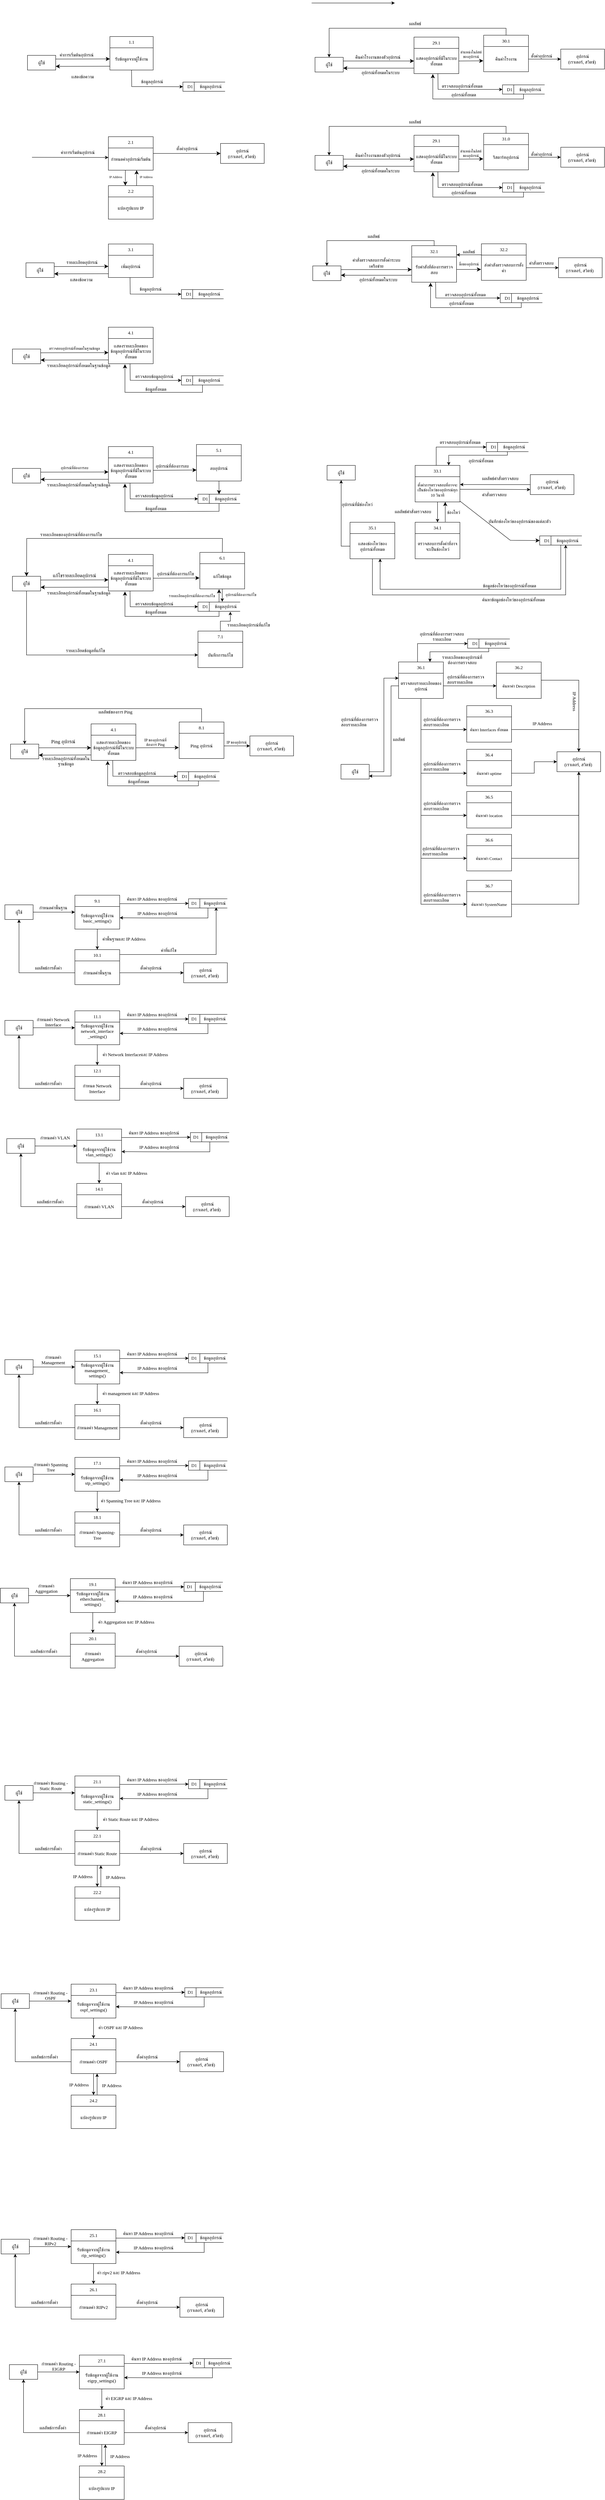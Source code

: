 <mxfile version="25.0.3">
  <diagram name="Page-1" id="xpTKmo2jeT9bIZPfPELP">
    <mxGraphModel grid="0" page="1" gridSize="10" guides="1" tooltips="1" connect="1" arrows="1" fold="1" pageScale="1" pageWidth="827" pageHeight="1169" background="none" math="0" shadow="0">
      <root>
        <mxCell id="0" />
        <mxCell id="1" parent="0" />
        <mxCell id="qDAs3WmNUvUMewmI0gUB-1" value="&lt;span&gt;D1&amp;nbsp; &amp;nbsp; &amp;nbsp; ข้อมูลอุปกรณ์&lt;/span&gt;" style="html=1;dashed=0;whiteSpace=wrap;shape=mxgraph.dfd.dataStoreID;align=center;spacingLeft=3;points=[[0,0],[0.5,0],[1,0],[0,0.5],[1,0.5],[0,1],[0.5,1],[1,1]];fontFamily=Sarabun;fontSource=https%3A%2F%2Ffonts.googleapis.com%2Fcss%3Ffamily%3DSarabun;fontSize=12;" vertex="1" parent="1">
          <mxGeometry x="527" y="236" width="112" height="24.5" as="geometry" />
        </mxCell>
        <mxCell id="qDAs3WmNUvUMewmI0gUB-2" value="&lt;p style=&quot;language:en-US;margin-top:0pt;margin-bottom:0pt;margin-left:0in;&lt;br/&gt;text-align:center;direction:ltr;unicode-bidi:embed;mso-line-break-override:&lt;br/&gt;none;word-break:normal;punctuation-wrap:hanging&quot;&gt;&lt;span&gt;ข้อมูลอุปกรณ์&lt;/span&gt;&lt;/p&gt;" style="text;whiteSpace=wrap;html=1;fontSize=12;align=center;fontFamily=Sarabun;fontSource=https%3A%2F%2Ffonts.googleapis.com%2Fcss%3Ffamily%3DSarabun;" vertex="1" parent="1">
          <mxGeometry x="383" y="221" width="124" height="34" as="geometry" />
        </mxCell>
        <mxCell id="qDAs3WmNUvUMewmI0gUB-17" style="edgeStyle=none;curved=1;rounded=0;orthogonalLoop=1;jettySize=auto;html=1;fontSize=12;startSize=8;endSize=8;entryX=1;entryY=0.75;entryDx=0;entryDy=0;exitX=-0.002;exitY=0.828;exitDx=0;exitDy=0;exitPerimeter=0;fontFamily=Sarabun;fontSource=https%3A%2F%2Ffonts.googleapis.com%2Fcss%3Ffamily%3DSarabun;" edge="1" parent="1" source="qDAs3WmNUvUMewmI0gUB-4" target="qDAs3WmNUvUMewmI0gUB-18">
          <mxGeometry relative="1" as="geometry">
            <mxPoint x="200" y="256.545" as="targetPoint" />
          </mxGeometry>
        </mxCell>
        <mxCell id="qDAs3WmNUvUMewmI0gUB-3" value="1.1" style="swimlane;fontStyle=0;childLayout=stackLayout;horizontal=1;startSize=30;horizontalStack=0;resizeParent=1;resizeParentMax=0;resizeLast=0;collapsible=1;marginBottom=0;whiteSpace=wrap;html=1;fontFamily=Sarabun;fontSource=https%3A%2F%2Ffonts.googleapis.com%2Fcss%3Ffamily%3DSarabun;fontSize=12;" vertex="1" parent="1">
          <mxGeometry x="333" y="115" width="115" height="89" as="geometry" />
        </mxCell>
        <mxCell id="qDAs3WmNUvUMewmI0gUB-4" value="&lt;div&gt;&lt;span&gt;&lt;br&gt;&lt;/span&gt;&lt;/div&gt;&lt;span&gt;รับข้อมูลจากผู้ใช้งาน&lt;/span&gt;&lt;div&gt;&lt;span&gt;&lt;br&gt;&lt;/span&gt;&lt;/div&gt;" style="text;strokeColor=none;fillColor=none;align=center;verticalAlign=middle;spacingLeft=4;spacingRight=4;overflow=hidden;points=[[0,0.5],[1,0.5]];portConstraint=eastwest;rotatable=0;whiteSpace=wrap;html=1;fontSize=12;fontFamily=Sarabun;fontSource=https%3A%2F%2Ffonts.googleapis.com%2Fcss%3Ffamily%3DSarabun;" vertex="1" parent="qDAs3WmNUvUMewmI0gUB-3">
          <mxGeometry y="30" width="115" height="59" as="geometry" />
        </mxCell>
        <mxCell id="qDAs3WmNUvUMewmI0gUB-7" value="" style="endArrow=classic;html=1;rounded=0;exitX=1;exitY=0.5;exitDx=0;exitDy=0;align=center;fontFamily=Sarabun;fontSource=https%3A%2F%2Ffonts.googleapis.com%2Fcss%3Ffamily%3DSarabun;fontSize=12;" edge="1" parent="1">
          <mxGeometry width="50" height="50" relative="1" as="geometry">
            <mxPoint x="126.0" y="435.75" as="sourcePoint" />
            <mxPoint x="329" y="436.25" as="targetPoint" />
          </mxGeometry>
        </mxCell>
        <mxCell id="qDAs3WmNUvUMewmI0gUB-8" value="" style="endArrow=classic;html=1;rounded=0;entryX=0;entryY=0.5;entryDx=0;entryDy=0;exitX=0.5;exitY=1.003;exitDx=0;exitDy=0;exitPerimeter=0;align=center;fontFamily=Sarabun;fontSource=https%3A%2F%2Ffonts.googleapis.com%2Fcss%3Ffamily%3DSarabun;fontSize=12;" edge="1" parent="1" source="qDAs3WmNUvUMewmI0gUB-4" target="qDAs3WmNUvUMewmI0gUB-1">
          <mxGeometry width="50" height="50" relative="1" as="geometry">
            <mxPoint x="392" y="204" as="sourcePoint" />
            <mxPoint x="421.8" y="101" as="targetPoint" />
            <Array as="points">
              <mxPoint x="391" y="248" />
            </Array>
          </mxGeometry>
        </mxCell>
        <mxCell id="qDAs3WmNUvUMewmI0gUB-9" value="&lt;p style=&quot;language:en-US;margin-top:0pt;margin-bottom:0pt;margin-left:0in;&lt;br/&gt;text-align:center;direction:ltr;unicode-bidi:embed;mso-line-break-override:&lt;br/&gt;none;word-break:normal;punctuation-wrap:hanging&quot;&gt;ค่าการเริ่มต้นอุปกรณ์&lt;/p&gt;" style="text;whiteSpace=wrap;html=1;fontSize=12;align=center;fontFamily=Sarabun;fontSource=https%3A%2F%2Ffonts.googleapis.com%2Fcss%3Ffamily%3DSarabun;" vertex="1" parent="1">
          <mxGeometry x="172" y="409.25" width="151" height="32.5" as="geometry" />
        </mxCell>
        <mxCell id="qDAs3WmNUvUMewmI0gUB-12" value="&lt;p style=&quot;language:en-US;margin-top:0pt;margin-bottom:0pt;margin-left:0in;&lt;br/&gt;text-align:center;direction:ltr;unicode-bidi:embed;mso-line-break-override:&lt;br/&gt;none;word-break:normal;punctuation-wrap:hanging&quot;&gt;&lt;font&gt;ค่าการเริ่มต้นอุปกรณ์&lt;/font&gt;&lt;/p&gt;" style="text;whiteSpace=wrap;html=1;fontSize=12;align=center;fontFamily=Sarabun;fontSource=https%3A%2F%2Ffonts.googleapis.com%2Fcss%3Ffamily%3DSarabun;" vertex="1" parent="1">
          <mxGeometry x="142" y="150" width="205" height="32.5" as="geometry" />
        </mxCell>
        <mxCell id="qDAs3WmNUvUMewmI0gUB-13" value="" style="endArrow=classic;html=1;rounded=0;fontSize=12;startSize=8;endSize=8;curved=1;entryX=0;entryY=0.5;entryDx=0;entryDy=0;fontFamily=Sarabun;fontSource=https%3A%2F%2Ffonts.googleapis.com%2Fcss%3Ffamily%3DSarabun;" edge="1" parent="1" target="qDAs3WmNUvUMewmI0gUB-4">
          <mxGeometry width="50" height="50" relative="1" as="geometry">
            <mxPoint x="139" y="175" as="sourcePoint" />
            <mxPoint x="398" y="179" as="targetPoint" />
          </mxGeometry>
        </mxCell>
        <mxCell id="qDAs3WmNUvUMewmI0gUB-18" value="&lt;p style=&quot;text-align: left; margin-top: 0pt; margin-bottom: 0pt; margin-left: 0in; direction: ltr; unicode-bidi: embed; word-break: normal;&quot;&gt;&lt;font&gt;ผู้ใช้&lt;/font&gt;&lt;/p&gt;" style="rounded=0;whiteSpace=wrap;html=1;fontFamily=Sarabun;fontSource=https%3A%2F%2Ffonts.googleapis.com%2Fcss%3Ffamily%3DSarabun;fontSize=12;" vertex="1" parent="1">
          <mxGeometry x="114" y="165" width="75" height="39" as="geometry" />
        </mxCell>
        <mxCell id="qDAs3WmNUvUMewmI0gUB-20" value="&lt;p style=&quot;language:en-US;margin-top:0pt;margin-bottom:0pt;margin-left:0in;&lt;br/&gt;text-align:center;direction:ltr;unicode-bidi:embed;mso-line-break-override:&lt;br/&gt;none;word-break:normal;punctuation-wrap:hanging&quot;&gt;&lt;font&gt;เเสดงข้อความ&lt;/font&gt;&lt;/p&gt;" style="text;whiteSpace=wrap;html=1;fontSize=12;align=center;fontFamily=Sarabun;fontSource=https%3A%2F%2Ffonts.googleapis.com%2Fcss%3Ffamily%3DSarabun;" vertex="1" parent="1">
          <mxGeometry x="158" y="208" width="205" height="32.5" as="geometry" />
        </mxCell>
        <mxCell id="qDAs3WmNUvUMewmI0gUB-21" value="&lt;p style=&quot;margin-top: 0pt; margin-bottom: 0pt; margin-left: 0in; direction: ltr; unicode-bidi: embed; word-break: normal;&quot;&gt;&lt;font&gt;อุปกรณ์&lt;/font&gt;&lt;/p&gt;&lt;p style=&quot;margin-top: 0pt; margin-bottom: 0pt; margin-left: 0in; direction: ltr; unicode-bidi: embed; word-break: normal;&quot;&gt;&lt;font&gt;(เราเตอร์, สวิตซ์)&amp;nbsp;&lt;/font&gt;&lt;/p&gt;" style="rounded=0;whiteSpace=wrap;html=1;align=center;fontFamily=Sarabun;fontSource=https%3A%2F%2Ffonts.googleapis.com%2Fcss%3Ffamily%3DSarabun;fontSize=12;" vertex="1" parent="1">
          <mxGeometry x="627" y="399" width="116" height="53" as="geometry" />
        </mxCell>
        <mxCell id="qDAs3WmNUvUMewmI0gUB-25" style="edgeStyle=none;curved=1;rounded=0;orthogonalLoop=1;jettySize=auto;html=1;entryX=0;entryY=0.5;entryDx=0;entryDy=0;fontSize=12;startSize=8;endSize=8;fontFamily=Sarabun;fontSource=https%3A%2F%2Ffonts.googleapis.com%2Fcss%3Ffamily%3DSarabun;" edge="1" parent="1" source="qDAs3WmNUvUMewmI0gUB-22" target="qDAs3WmNUvUMewmI0gUB-21">
          <mxGeometry relative="1" as="geometry" />
        </mxCell>
        <mxCell id="qDAs3WmNUvUMewmI0gUB-29" style="edgeStyle=none;curved=1;rounded=0;orthogonalLoop=1;jettySize=auto;html=1;entryX=0.5;entryY=0;entryDx=0;entryDy=0;fontSize=12;startSize=8;endSize=8;fontFamily=Sarabun;fontSource=https%3A%2F%2Ffonts.googleapis.com%2Fcss%3Ffamily%3DSarabun;" edge="1" parent="1">
          <mxGeometry relative="1" as="geometry">
            <mxPoint x="374" y="470" as="sourcePoint" />
            <mxPoint x="374" y="511.0" as="targetPoint" />
          </mxGeometry>
        </mxCell>
        <mxCell id="qDAs3WmNUvUMewmI0gUB-22" value="2.1" style="swimlane;fontStyle=0;childLayout=stackLayout;horizontal=1;startSize=30;horizontalStack=0;resizeParent=1;resizeParentMax=0;resizeLast=0;collapsible=1;marginBottom=0;whiteSpace=wrap;html=1;fontFamily=Sarabun;fontSource=https%3A%2F%2Ffonts.googleapis.com%2Fcss%3Ffamily%3DSarabun;fontSize=12;" vertex="1" parent="1">
          <mxGeometry x="329" y="381" width="119" height="89" as="geometry" />
        </mxCell>
        <mxCell id="qDAs3WmNUvUMewmI0gUB-23" value="กำหนดค่าอุปกรณ์เริ่มต้น" style="text;strokeColor=none;fillColor=none;align=center;verticalAlign=middle;spacingLeft=4;spacingRight=4;overflow=hidden;points=[[0,0.5],[1,0.5]];portConstraint=eastwest;rotatable=0;whiteSpace=wrap;html=1;fontSize=12;fontFamily=Sarabun;fontSource=https%3A%2F%2Ffonts.googleapis.com%2Fcss%3Ffamily%3DSarabun;" vertex="1" parent="qDAs3WmNUvUMewmI0gUB-22">
          <mxGeometry y="30" width="119" height="59" as="geometry" />
        </mxCell>
        <mxCell id="qDAs3WmNUvUMewmI0gUB-24" value="&lt;p style=&quot;language:en-US;margin-top:0pt;margin-bottom:0pt;margin-left:0in;&lt;br/&gt;text-align:center;direction:ltr;unicode-bidi:embed;mso-line-break-override:&lt;br/&gt;none;word-break:normal;punctuation-wrap:hanging&quot;&gt;&lt;font&gt;ตั้งค่าอุปกรณ์&lt;/font&gt;&lt;/p&gt;" style="text;whiteSpace=wrap;html=1;fontSize=12;align=center;fontFamily=Sarabun;fontSource=https%3A%2F%2Ffonts.googleapis.com%2Fcss%3Ffamily%3DSarabun;" vertex="1" parent="1">
          <mxGeometry x="468" y="399" width="140" height="32.5" as="geometry" />
        </mxCell>
        <mxCell id="qDAs3WmNUvUMewmI0gUB-30" style="edgeStyle=none;curved=1;rounded=0;orthogonalLoop=1;jettySize=auto;html=1;fontSize=12;startSize=8;endSize=8;fontFamily=Sarabun;fontSource=https%3A%2F%2Ffonts.googleapis.com%2Fcss%3Ffamily%3DSarabun;" edge="1" parent="1">
          <mxGeometry relative="1" as="geometry">
            <mxPoint x="404.0" y="511" as="sourcePoint" />
            <mxPoint x="404.0" y="470" as="targetPoint" />
          </mxGeometry>
        </mxCell>
        <mxCell id="qDAs3WmNUvUMewmI0gUB-26" value="2.2" style="swimlane;fontStyle=0;childLayout=stackLayout;horizontal=1;startSize=30;horizontalStack=0;resizeParent=1;resizeParentMax=0;resizeLast=0;collapsible=1;marginBottom=0;whiteSpace=wrap;html=1;fontFamily=Sarabun;fontSource=https%3A%2F%2Ffonts.googleapis.com%2Fcss%3Ffamily%3DSarabun;fontSize=12;" vertex="1" parent="1">
          <mxGeometry x="329" y="511" width="119" height="89" as="geometry" />
        </mxCell>
        <mxCell id="qDAs3WmNUvUMewmI0gUB-27" value="แปลงรูปแบบ IP" style="text;strokeColor=none;fillColor=none;align=center;verticalAlign=middle;spacingLeft=4;spacingRight=4;overflow=hidden;points=[[0,0.5],[1,0.5]];portConstraint=eastwest;rotatable=0;whiteSpace=wrap;html=1;fontSize=12;fontFamily=Sarabun;fontSource=https%3A%2F%2Ffonts.googleapis.com%2Fcss%3Ffamily%3DSarabun;" vertex="1" parent="qDAs3WmNUvUMewmI0gUB-26">
          <mxGeometry y="30" width="119" height="59" as="geometry" />
        </mxCell>
        <mxCell id="qDAs3WmNUvUMewmI0gUB-31" value="&lt;p style=&quot;language:en-US;margin-top:0pt;margin-bottom:0pt;margin-left:0in;&lt;br/&gt;text-align:center;direction:ltr;unicode-bidi:embed;mso-line-break-override:&lt;br/&gt;none;word-break:normal;punctuation-wrap:hanging&quot;&gt;&lt;font style=&quot;font-size: 8px;&quot;&gt;IP Address&lt;/font&gt;&lt;/p&gt;" style="text;whiteSpace=wrap;html=1;fontSize=12;align=center;fontFamily=Sarabun;fontSource=https%3A%2F%2Ffonts.googleapis.com%2Fcss%3Ffamily%3DSarabun;" vertex="1" parent="1">
          <mxGeometry x="323" y="473" width="51" height="22" as="geometry" />
        </mxCell>
        <mxCell id="qDAs3WmNUvUMewmI0gUB-32" value="&lt;p style=&quot;language:en-US;margin-top:0pt;margin-bottom:0pt;margin-left:0in;&lt;br/&gt;text-align:center;direction:ltr;unicode-bidi:embed;mso-line-break-override:&lt;br/&gt;none;word-break:normal;punctuation-wrap:hanging&quot;&gt;&lt;font style=&quot;font-size: 8px;&quot;&gt;IP Address&lt;/font&gt;&lt;/p&gt;" style="text;whiteSpace=wrap;html=1;fontSize=12;align=center;fontFamily=Sarabun;fontSource=https%3A%2F%2Ffonts.googleapis.com%2Fcss%3Ffamily%3DSarabun;" vertex="1" parent="1">
          <mxGeometry x="404" y="473" width="51" height="22" as="geometry" />
        </mxCell>
        <mxCell id="qDAs3WmNUvUMewmI0gUB-338" value="&lt;span&gt;D1&amp;nbsp; &amp;nbsp; &amp;nbsp; ข้อมูลอุปกรณ์&lt;/span&gt;" style="html=1;dashed=0;whiteSpace=wrap;shape=mxgraph.dfd.dataStoreID;align=center;spacingLeft=3;points=[[0,0],[0.5,0],[1,0],[0,0.5],[1,0.5],[0,1],[0.5,1],[1,1]];fontFamily=Sarabun;fontSource=https%3A%2F%2Ffonts.googleapis.com%2Fcss%3Ffamily%3DSarabun;fontSize=12;" vertex="1" parent="1">
          <mxGeometry x="523" y="787" width="112" height="24.5" as="geometry" />
        </mxCell>
        <mxCell id="qDAs3WmNUvUMewmI0gUB-339" value="&lt;p style=&quot;language:en-US;margin-top:0pt;margin-bottom:0pt;margin-left:0in;&lt;br/&gt;text-align:center;direction:ltr;unicode-bidi:embed;mso-line-break-override:&lt;br/&gt;none;word-break:normal;punctuation-wrap:hanging&quot;&gt;&lt;span&gt;ข้อมูลอุปกรณ์&lt;/span&gt;&lt;/p&gt;" style="text;whiteSpace=wrap;html=1;fontSize=12;align=center;fontFamily=Sarabun;fontSource=https%3A%2F%2Ffonts.googleapis.com%2Fcss%3Ffamily%3DSarabun;" vertex="1" parent="1">
          <mxGeometry x="379" y="772" width="124" height="34" as="geometry" />
        </mxCell>
        <mxCell id="qDAs3WmNUvUMewmI0gUB-340" style="edgeStyle=none;curved=1;rounded=0;orthogonalLoop=1;jettySize=auto;html=1;fontSize=12;startSize=8;endSize=8;entryX=1;entryY=0.75;entryDx=0;entryDy=0;exitX=-0.002;exitY=0.828;exitDx=0;exitDy=0;exitPerimeter=0;fontFamily=Sarabun;fontSource=https%3A%2F%2Ffonts.googleapis.com%2Fcss%3Ffamily%3DSarabun;" edge="1" parent="1" target="qDAs3WmNUvUMewmI0gUB-346">
          <mxGeometry relative="1" as="geometry">
            <mxPoint x="196" y="807.545" as="targetPoint" />
            <mxPoint x="328.77" y="744.852" as="sourcePoint" />
          </mxGeometry>
        </mxCell>
        <mxCell id="qDAs3WmNUvUMewmI0gUB-343" value="" style="endArrow=classic;html=1;rounded=0;entryX=0;entryY=0.5;entryDx=0;entryDy=0;exitX=0.5;exitY=1.003;exitDx=0;exitDy=0;exitPerimeter=0;align=center;fontFamily=Sarabun;fontSource=https%3A%2F%2Ffonts.googleapis.com%2Fcss%3Ffamily%3DSarabun;fontSize=12;" edge="1" parent="1" target="qDAs3WmNUvUMewmI0gUB-338">
          <mxGeometry width="50" height="50" relative="1" as="geometry">
            <mxPoint x="386.5" y="755.177" as="sourcePoint" />
            <mxPoint x="417.8" y="652" as="targetPoint" />
            <Array as="points">
              <mxPoint x="387" y="799" />
            </Array>
          </mxGeometry>
        </mxCell>
        <mxCell id="qDAs3WmNUvUMewmI0gUB-344" value="&lt;p style=&quot;language:en-US;margin-top:0pt;margin-bottom:0pt;margin-left:0in;&lt;br/&gt;text-align:center;direction:ltr;unicode-bidi:embed;mso-line-break-override:&lt;br/&gt;none;word-break:normal;punctuation-wrap:hanging&quot;&gt;รายละเอียดอุปกรณ์&lt;/p&gt;" style="text;whiteSpace=wrap;html=1;fontSize=12;align=center;fontFamily=Sarabun;fontSource=https%3A%2F%2Ffonts.googleapis.com%2Fcss%3Ffamily%3DSarabun;" vertex="1" parent="1">
          <mxGeometry x="175" y="701" width="168" height="32.5" as="geometry" />
        </mxCell>
        <mxCell id="qDAs3WmNUvUMewmI0gUB-345" value="" style="endArrow=classic;html=1;rounded=0;fontSize=12;startSize=8;endSize=8;curved=1;entryX=0;entryY=0.5;entryDx=0;entryDy=0;fontFamily=Sarabun;fontSource=https%3A%2F%2Ffonts.googleapis.com%2Fcss%3Ffamily%3DSarabun;" edge="1" parent="1">
          <mxGeometry width="50" height="50" relative="1" as="geometry">
            <mxPoint x="135" y="726" as="sourcePoint" />
            <mxPoint x="329" y="725.5" as="targetPoint" />
          </mxGeometry>
        </mxCell>
        <mxCell id="qDAs3WmNUvUMewmI0gUB-346" value="&lt;p style=&quot;text-align: left; margin-top: 0pt; margin-bottom: 0pt; margin-left: 0in; direction: ltr; unicode-bidi: embed; word-break: normal;&quot;&gt;&lt;font&gt;ผู้ใช้&lt;/font&gt;&lt;/p&gt;" style="rounded=0;whiteSpace=wrap;html=1;fontFamily=Sarabun;fontSource=https%3A%2F%2Ffonts.googleapis.com%2Fcss%3Ffamily%3DSarabun;fontSize=12;" vertex="1" parent="1">
          <mxGeometry x="110" y="716" width="75" height="39" as="geometry" />
        </mxCell>
        <mxCell id="qDAs3WmNUvUMewmI0gUB-347" value="&lt;p style=&quot;language:en-US;margin-top:0pt;margin-bottom:0pt;margin-left:0in;&lt;br/&gt;text-align:center;direction:ltr;unicode-bidi:embed;mso-line-break-override:&lt;br/&gt;none;word-break:normal;punctuation-wrap:hanging&quot;&gt;&lt;font&gt;เเสดงข้อความ&lt;/font&gt;&lt;/p&gt;" style="text;whiteSpace=wrap;html=1;fontSize=12;align=center;fontFamily=Sarabun;fontSource=https%3A%2F%2Ffonts.googleapis.com%2Fcss%3Ffamily%3DSarabun;" vertex="1" parent="1">
          <mxGeometry x="202.5" y="747" width="108" height="32.5" as="geometry" />
        </mxCell>
        <mxCell id="qDAs3WmNUvUMewmI0gUB-348" value="3.1" style="swimlane;fontStyle=0;childLayout=stackLayout;horizontal=1;startSize=30;horizontalStack=0;resizeParent=1;resizeParentMax=0;resizeLast=0;collapsible=1;marginBottom=0;whiteSpace=wrap;html=1;align=center;fontFamily=Sarabun;fontSource=https%3A%2F%2Ffonts.googleapis.com%2Fcss%3Ffamily%3DSarabun;fontSize=12;" vertex="1" parent="1">
          <mxGeometry x="329" y="666" width="119" height="89" as="geometry" />
        </mxCell>
        <mxCell id="qDAs3WmNUvUMewmI0gUB-349" value="&lt;div&gt;&lt;span&gt;&lt;br&gt;&lt;/span&gt;&lt;/div&gt;&lt;span&gt;เพิ่มอุปกรณ์&lt;/span&gt;&lt;div&gt;&lt;span&gt;&lt;br&gt;&lt;/span&gt;&lt;/div&gt;" style="text;strokeColor=none;fillColor=none;align=center;verticalAlign=middle;spacingLeft=4;spacingRight=4;overflow=hidden;points=[[0,0.5],[1,0.5]];portConstraint=eastwest;rotatable=0;whiteSpace=wrap;html=1;fontSize=12;fontFamily=Sarabun;fontSource=https%3A%2F%2Ffonts.googleapis.com%2Fcss%3Ffamily%3DSarabun;" vertex="1" parent="qDAs3WmNUvUMewmI0gUB-348">
          <mxGeometry y="30" width="119" height="59" as="geometry" />
        </mxCell>
        <mxCell id="qDAs3WmNUvUMewmI0gUB-366" style="edgeStyle=none;curved=0;rounded=0;orthogonalLoop=1;jettySize=auto;html=1;entryX=0.37;entryY=1.022;entryDx=0;entryDy=0;fontSize=12;startSize=8;endSize=8;entryPerimeter=0;exitX=0.5;exitY=1;exitDx=0;exitDy=0;fontFamily=Sarabun;fontSource=https%3A%2F%2Ffonts.googleapis.com%2Fcss%3Ffamily%3DSarabun;" edge="1" parent="1" source="qDAs3WmNUvUMewmI0gUB-350" target="qDAs3WmNUvUMewmI0gUB-361">
          <mxGeometry relative="1" as="geometry">
            <Array as="points">
              <mxPoint x="579" y="1060" />
              <mxPoint x="373" y="1060" />
            </Array>
          </mxGeometry>
        </mxCell>
        <mxCell id="qDAs3WmNUvUMewmI0gUB-350" value="&lt;span&gt;D1&amp;nbsp; &amp;nbsp; &amp;nbsp; ข้อมูลอุปกรณ์&lt;/span&gt;" style="html=1;dashed=0;whiteSpace=wrap;shape=mxgraph.dfd.dataStoreID;align=center;spacingLeft=3;points=[[0,0],[0.5,0],[1,0],[0,0.5],[1,0.5],[0,1],[0.5,1],[1,1]];fontFamily=Sarabun;fontSource=https%3A%2F%2Ffonts.googleapis.com%2Fcss%3Ffamily%3DSarabun;fontSize=12;" vertex="1" parent="1">
          <mxGeometry x="523" y="1016" width="112" height="24.5" as="geometry" />
        </mxCell>
        <mxCell id="qDAs3WmNUvUMewmI0gUB-351" value="&lt;p style=&quot;language:en-US;margin-top:0pt;margin-bottom:0pt;margin-left:0in;&lt;br/&gt;text-align:center;direction:ltr;unicode-bidi:embed;mso-line-break-override:&lt;br/&gt;none;word-break:normal;punctuation-wrap:hanging&quot;&gt;&lt;span&gt;ตรวจสอบข้อมูลอุปกรณ์&lt;/span&gt;&lt;/p&gt;" style="text;whiteSpace=wrap;html=1;fontSize=12;align=center;fontFamily=Sarabun;fontSource=https%3A%2F%2Ffonts.googleapis.com%2Fcss%3Ffamily%3DSarabun;" vertex="1" parent="1">
          <mxGeometry x="383" y="1004" width="136" height="34" as="geometry" />
        </mxCell>
        <mxCell id="qDAs3WmNUvUMewmI0gUB-352" style="edgeStyle=none;curved=1;rounded=0;orthogonalLoop=1;jettySize=auto;html=1;fontSize=12;startSize=8;endSize=8;entryX=1;entryY=0.75;entryDx=0;entryDy=0;exitX=-0.002;exitY=0.828;exitDx=0;exitDy=0;exitPerimeter=0;fontFamily=Sarabun;fontSource=https%3A%2F%2Ffonts.googleapis.com%2Fcss%3Ffamily%3DSarabun;" edge="1" parent="1" target="qDAs3WmNUvUMewmI0gUB-356">
          <mxGeometry relative="1" as="geometry">
            <mxPoint x="196" y="1036.545" as="targetPoint" />
            <mxPoint x="328.77" y="973.852" as="sourcePoint" />
          </mxGeometry>
        </mxCell>
        <mxCell id="qDAs3WmNUvUMewmI0gUB-353" value="" style="endArrow=classic;html=1;rounded=0;entryX=0;entryY=0.5;entryDx=0;entryDy=0;exitX=0.5;exitY=1.003;exitDx=0;exitDy=0;exitPerimeter=0;align=center;fontFamily=Sarabun;fontSource=https%3A%2F%2Ffonts.googleapis.com%2Fcss%3Ffamily%3DSarabun;fontSize=12;" edge="1" parent="1" target="qDAs3WmNUvUMewmI0gUB-350">
          <mxGeometry width="50" height="50" relative="1" as="geometry">
            <mxPoint x="386.5" y="984.177" as="sourcePoint" />
            <mxPoint x="417.8" y="881" as="targetPoint" />
            <Array as="points">
              <mxPoint x="387" y="1028" />
            </Array>
          </mxGeometry>
        </mxCell>
        <mxCell id="qDAs3WmNUvUMewmI0gUB-354" value="&lt;p style=&quot;language:en-US;margin-top:0pt;margin-bottom:0pt;margin-left:0in;&lt;br/&gt;text-align:center;direction:ltr;unicode-bidi:embed;mso-line-break-override:&lt;br/&gt;none;word-break:normal;punctuation-wrap:hanging&quot;&gt;&lt;span style=&quot;font-size: 10px;&quot;&gt;ตรวจสอบอุปกรณ์ทั้งหมดในฐานข้อมูล&lt;/span&gt;&lt;/p&gt;" style="text;whiteSpace=wrap;html=1;fontSize=12;align=center;fontFamily=Sarabun;fontSource=https%3A%2F%2Ffonts.googleapis.com%2Fcss%3Ffamily%3DSarabun;" vertex="1" parent="1">
          <mxGeometry x="142" y="929" width="194" height="32.5" as="geometry" />
        </mxCell>
        <mxCell id="qDAs3WmNUvUMewmI0gUB-355" value="" style="endArrow=classic;html=1;rounded=0;fontSize=12;startSize=8;endSize=8;curved=1;entryX=0;entryY=0.5;entryDx=0;entryDy=0;fontFamily=Sarabun;fontSource=https%3A%2F%2Ffonts.googleapis.com%2Fcss%3Ffamily%3DSarabun;" edge="1" parent="1">
          <mxGeometry width="50" height="50" relative="1" as="geometry">
            <mxPoint x="135" y="955" as="sourcePoint" />
            <mxPoint x="329" y="954.5" as="targetPoint" />
          </mxGeometry>
        </mxCell>
        <mxCell id="qDAs3WmNUvUMewmI0gUB-356" value="&lt;p style=&quot;text-align: left; margin-top: 0pt; margin-bottom: 0pt; margin-left: 0in; direction: ltr; unicode-bidi: embed; word-break: normal;&quot;&gt;&lt;font&gt;ผู้ใช้&lt;/font&gt;&lt;/p&gt;" style="rounded=0;whiteSpace=wrap;html=1;fontFamily=Sarabun;fontSource=https%3A%2F%2Ffonts.googleapis.com%2Fcss%3Ffamily%3DSarabun;fontSize=12;" vertex="1" parent="1">
          <mxGeometry x="74" y="945" width="75" height="39" as="geometry" />
        </mxCell>
        <mxCell id="qDAs3WmNUvUMewmI0gUB-357" value="&lt;p style=&quot;language:en-US;margin-top:0pt;margin-bottom:0pt;margin-left:0in;&lt;br/&gt;text-align:center;direction:ltr;unicode-bidi:embed;mso-line-break-override:&lt;br/&gt;none;word-break:normal;punctuation-wrap:hanging&quot;&gt;รายละเอียดอุปกรณ์ทั้งหมดในฐานข้อมูล&lt;/p&gt;" style="text;whiteSpace=wrap;html=1;fontSize=12;align=center;fontFamily=Sarabun;fontSource=https%3A%2F%2Ffonts.googleapis.com%2Fcss%3Ffamily%3DSarabun;" vertex="1" parent="1">
          <mxGeometry x="153" y="975" width="194" height="32.5" as="geometry" />
        </mxCell>
        <mxCell id="qDAs3WmNUvUMewmI0gUB-360" value="4.1" style="swimlane;fontStyle=0;childLayout=stackLayout;horizontal=1;startSize=30;horizontalStack=0;resizeParent=1;resizeParentMax=0;resizeLast=0;collapsible=1;marginBottom=0;whiteSpace=wrap;html=1;align=center;fontFamily=Sarabun;fontSource=https%3A%2F%2Ffonts.googleapis.com%2Fcss%3Ffamily%3DSarabun;fontSize=12;" vertex="1" parent="1">
          <mxGeometry x="329" y="887" width="119" height="97" as="geometry" />
        </mxCell>
        <mxCell id="qDAs3WmNUvUMewmI0gUB-361" value="&lt;span&gt;เเสดงรายละเอียดของข้อมูลอุปกรณ์ที่มีในระบบทั้งหมด&lt;/span&gt;" style="text;strokeColor=none;fillColor=none;align=center;verticalAlign=middle;spacingLeft=4;spacingRight=4;overflow=hidden;points=[[0,0.5],[1,0.5]];portConstraint=eastwest;rotatable=0;whiteSpace=wrap;html=1;fontSize=12;fontFamily=Sarabun;fontSource=https%3A%2F%2Ffonts.googleapis.com%2Fcss%3Ffamily%3DSarabun;" vertex="1" parent="qDAs3WmNUvUMewmI0gUB-360">
          <mxGeometry y="30" width="119" height="67" as="geometry" />
        </mxCell>
        <mxCell id="qDAs3WmNUvUMewmI0gUB-367" value="&lt;p style=&quot;language:en-US;margin-top:0pt;margin-bottom:0pt;margin-left:0in;&lt;br/&gt;text-align:center;direction:ltr;unicode-bidi:embed;mso-line-break-override:&lt;br/&gt;none;word-break:normal;punctuation-wrap:hanging&quot;&gt;&lt;span&gt;ข้อมูลทั้งหมด&lt;/span&gt;&lt;/p&gt;" style="text;whiteSpace=wrap;html=1;fontSize=12;align=center;fontFamily=Sarabun;fontSource=https%3A%2F%2Ffonts.googleapis.com%2Fcss%3Ffamily%3DSarabun;" vertex="1" parent="1">
          <mxGeometry x="387" y="1038" width="136" height="34" as="geometry" />
        </mxCell>
        <mxCell id="qDAs3WmNUvUMewmI0gUB-368" style="edgeStyle=none;curved=0;rounded=0;orthogonalLoop=1;jettySize=auto;html=1;entryX=0.37;entryY=1.022;entryDx=0;entryDy=0;fontSize=12;startSize=8;endSize=8;entryPerimeter=0;exitX=0.5;exitY=1;exitDx=0;exitDy=0;fontFamily=Sarabun;fontSource=https%3A%2F%2Ffonts.googleapis.com%2Fcss%3Ffamily%3DSarabun;" edge="1" parent="1" source="qDAs3WmNUvUMewmI0gUB-369" target="qDAs3WmNUvUMewmI0gUB-378">
          <mxGeometry relative="1" as="geometry">
            <Array as="points">
              <mxPoint x="623" y="1376" />
              <mxPoint x="373" y="1377" />
            </Array>
          </mxGeometry>
        </mxCell>
        <mxCell id="qDAs3WmNUvUMewmI0gUB-369" value="&lt;span&gt;D1&amp;nbsp; &amp;nbsp; &amp;nbsp; ข้อมูลอุปกรณ์&lt;/span&gt;" style="html=1;dashed=0;whiteSpace=wrap;shape=mxgraph.dfd.dataStoreID;align=center;spacingLeft=3;points=[[0,0],[0.5,0],[1,0],[0,0.5],[1,0.5],[0,1],[0.5,1],[1,1]];fontFamily=Sarabun;fontSource=https%3A%2F%2Ffonts.googleapis.com%2Fcss%3Ffamily%3DSarabun;fontSize=12;" vertex="1" parent="1">
          <mxGeometry x="567" y="1330.5" width="112" height="24.5" as="geometry" />
        </mxCell>
        <mxCell id="qDAs3WmNUvUMewmI0gUB-370" value="&lt;p style=&quot;language:en-US;margin-top:0pt;margin-bottom:0pt;margin-left:0in;&lt;br/&gt;text-align:center;direction:ltr;unicode-bidi:embed;mso-line-break-override:&lt;br/&gt;none;word-break:normal;punctuation-wrap:hanging&quot;&gt;&lt;span&gt;ตรวจสอบข้อมูลอุปกรณ์&lt;/span&gt;&lt;/p&gt;" style="text;whiteSpace=wrap;html=1;fontSize=12;align=center;fontFamily=Sarabun;fontSource=https%3A%2F%2Ffonts.googleapis.com%2Fcss%3Ffamily%3DSarabun;" vertex="1" parent="1">
          <mxGeometry x="383" y="1321" width="136" height="34" as="geometry" />
        </mxCell>
        <mxCell id="qDAs3WmNUvUMewmI0gUB-371" style="edgeStyle=none;curved=1;rounded=0;orthogonalLoop=1;jettySize=auto;html=1;fontSize=12;startSize=8;endSize=8;entryX=1;entryY=0.75;entryDx=0;entryDy=0;exitX=-0.002;exitY=0.828;exitDx=0;exitDy=0;exitPerimeter=0;fontFamily=Sarabun;fontSource=https%3A%2F%2Ffonts.googleapis.com%2Fcss%3Ffamily%3DSarabun;" edge="1" parent="1" target="qDAs3WmNUvUMewmI0gUB-375">
          <mxGeometry relative="1" as="geometry">
            <mxPoint x="196" y="1353.545" as="targetPoint" />
            <mxPoint x="328.77" y="1290.852" as="sourcePoint" />
          </mxGeometry>
        </mxCell>
        <mxCell id="qDAs3WmNUvUMewmI0gUB-372" value="" style="endArrow=classic;html=1;rounded=0;entryX=0;entryY=0.5;entryDx=0;entryDy=0;exitX=0.5;exitY=1.003;exitDx=0;exitDy=0;exitPerimeter=0;align=center;fontFamily=Sarabun;fontSource=https%3A%2F%2Ffonts.googleapis.com%2Fcss%3Ffamily%3DSarabun;fontSize=12;" edge="1" parent="1" target="qDAs3WmNUvUMewmI0gUB-369">
          <mxGeometry width="50" height="50" relative="1" as="geometry">
            <mxPoint x="386.5" y="1301.177" as="sourcePoint" />
            <mxPoint x="417.8" y="1198" as="targetPoint" />
            <Array as="points">
              <mxPoint x="387" y="1343" />
            </Array>
          </mxGeometry>
        </mxCell>
        <mxCell id="qDAs3WmNUvUMewmI0gUB-373" value="&lt;p style=&quot;language:en-US;margin-top:0pt;margin-bottom:0pt;margin-left:0in;&lt;br/&gt;text-align:center;direction:ltr;unicode-bidi:embed;mso-line-break-override:&lt;br/&gt;none;word-break:normal;punctuation-wrap:hanging&quot;&gt;&lt;span style=&quot;font-size: 10px;&quot;&gt;อุปกรณ์ที่ต้องการลบ&lt;/span&gt;&lt;/p&gt;" style="text;whiteSpace=wrap;html=1;fontSize=12;align=center;fontFamily=Sarabun;fontSource=https%3A%2F%2Ffonts.googleapis.com%2Fcss%3Ffamily%3DSarabun;" vertex="1" parent="1">
          <mxGeometry x="142" y="1246" width="194" height="32.5" as="geometry" />
        </mxCell>
        <mxCell id="qDAs3WmNUvUMewmI0gUB-374" value="" style="endArrow=classic;html=1;rounded=0;fontSize=12;startSize=8;endSize=8;curved=1;entryX=0;entryY=0.5;entryDx=0;entryDy=0;fontFamily=Sarabun;fontSource=https%3A%2F%2Ffonts.googleapis.com%2Fcss%3Ffamily%3DSarabun;" edge="1" parent="1">
          <mxGeometry width="50" height="50" relative="1" as="geometry">
            <mxPoint x="135" y="1272" as="sourcePoint" />
            <mxPoint x="329" y="1271.5" as="targetPoint" />
          </mxGeometry>
        </mxCell>
        <mxCell id="qDAs3WmNUvUMewmI0gUB-375" value="&lt;p style=&quot;text-align: left; margin-top: 0pt; margin-bottom: 0pt; margin-left: 0in; direction: ltr; unicode-bidi: embed; word-break: normal;&quot;&gt;&lt;font&gt;ผู้ใช้&lt;/font&gt;&lt;/p&gt;" style="rounded=0;whiteSpace=wrap;html=1;fontFamily=Sarabun;fontSource=https%3A%2F%2Ffonts.googleapis.com%2Fcss%3Ffamily%3DSarabun;fontSize=12;" vertex="1" parent="1">
          <mxGeometry x="74" y="1262" width="75" height="39" as="geometry" />
        </mxCell>
        <mxCell id="qDAs3WmNUvUMewmI0gUB-376" value="&lt;p style=&quot;language:en-US;margin-top:0pt;margin-bottom:0pt;margin-left:0in;&lt;br/&gt;text-align:center;direction:ltr;unicode-bidi:embed;mso-line-break-override:&lt;br/&gt;none;word-break:normal;punctuation-wrap:hanging&quot;&gt;รายละเอียดอุปกรณ์ทั้งหมดในฐานข้อมูล&lt;/p&gt;" style="text;whiteSpace=wrap;html=1;fontSize=12;align=center;fontFamily=Sarabun;fontSource=https%3A%2F%2Ffonts.googleapis.com%2Fcss%3Ffamily%3DSarabun;" vertex="1" parent="1">
          <mxGeometry x="153" y="1292" width="194" height="32.5" as="geometry" />
        </mxCell>
        <mxCell id="qDAs3WmNUvUMewmI0gUB-377" value="4.1" style="swimlane;fontStyle=0;childLayout=stackLayout;horizontal=1;startSize=30;horizontalStack=0;resizeParent=1;resizeParentMax=0;resizeLast=0;collapsible=1;marginBottom=0;whiteSpace=wrap;html=1;align=center;fontFamily=Sarabun;fontSource=https%3A%2F%2Ffonts.googleapis.com%2Fcss%3Ffamily%3DSarabun;fontSize=12;" vertex="1" parent="1">
          <mxGeometry x="329" y="1204" width="119" height="97" as="geometry" />
        </mxCell>
        <mxCell id="qDAs3WmNUvUMewmI0gUB-378" value="&lt;span&gt;เเสดงรายละเอียดของข้อมูลอุปกรณ์ที่มีในระบบทั้งหมด&lt;/span&gt;" style="text;strokeColor=none;fillColor=none;align=center;verticalAlign=middle;spacingLeft=4;spacingRight=4;overflow=hidden;points=[[0,0.5],[1,0.5]];portConstraint=eastwest;rotatable=0;whiteSpace=wrap;html=1;fontSize=12;fontFamily=Sarabun;fontSource=https%3A%2F%2Ffonts.googleapis.com%2Fcss%3Ffamily%3DSarabun;" vertex="1" parent="qDAs3WmNUvUMewmI0gUB-377">
          <mxGeometry y="30" width="119" height="67" as="geometry" />
        </mxCell>
        <mxCell id="qDAs3WmNUvUMewmI0gUB-379" value="&lt;p style=&quot;language:en-US;margin-top:0pt;margin-bottom:0pt;margin-left:0in;&lt;br/&gt;text-align:center;direction:ltr;unicode-bidi:embed;mso-line-break-override:&lt;br/&gt;none;word-break:normal;punctuation-wrap:hanging&quot;&gt;&lt;span&gt;ข้อมูลทั้งหมด&lt;/span&gt;&lt;/p&gt;" style="text;whiteSpace=wrap;html=1;fontSize=12;align=center;fontFamily=Sarabun;fontSource=https%3A%2F%2Ffonts.googleapis.com%2Fcss%3Ffamily%3DSarabun;" vertex="1" parent="1">
          <mxGeometry x="387" y="1355" width="136" height="34" as="geometry" />
        </mxCell>
        <mxCell id="qDAs3WmNUvUMewmI0gUB-382" style="edgeStyle=none;curved=1;rounded=0;orthogonalLoop=1;jettySize=auto;html=1;entryX=0.5;entryY=0;entryDx=0;entryDy=0;fontSize=12;startSize=8;endSize=8;fontFamily=Sarabun;fontSource=https%3A%2F%2Ffonts.googleapis.com%2Fcss%3Ffamily%3DSarabun;" edge="1" parent="1" source="qDAs3WmNUvUMewmI0gUB-380" target="qDAs3WmNUvUMewmI0gUB-369">
          <mxGeometry relative="1" as="geometry" />
        </mxCell>
        <mxCell id="qDAs3WmNUvUMewmI0gUB-380" value="5.1" style="swimlane;fontStyle=0;childLayout=stackLayout;horizontal=1;startSize=30;horizontalStack=0;resizeParent=1;resizeParentMax=0;resizeLast=0;collapsible=1;marginBottom=0;whiteSpace=wrap;html=1;align=center;fontFamily=Sarabun;fontSource=https%3A%2F%2Ffonts.googleapis.com%2Fcss%3Ffamily%3DSarabun;fontSize=12;" vertex="1" parent="1">
          <mxGeometry x="563" y="1198.5" width="119" height="97" as="geometry" />
        </mxCell>
        <mxCell id="qDAs3WmNUvUMewmI0gUB-381" value="&lt;span&gt;ลบอุปกรณ์&lt;/span&gt;" style="text;strokeColor=none;fillColor=none;align=center;verticalAlign=middle;spacingLeft=4;spacingRight=4;overflow=hidden;points=[[0,0.5],[1,0.5]];portConstraint=eastwest;rotatable=0;whiteSpace=wrap;html=1;fontSize=12;fontFamily=Sarabun;fontSource=https%3A%2F%2Ffonts.googleapis.com%2Fcss%3Ffamily%3DSarabun;" vertex="1" parent="qDAs3WmNUvUMewmI0gUB-380">
          <mxGeometry y="30" width="119" height="67" as="geometry" />
        </mxCell>
        <mxCell id="qDAs3WmNUvUMewmI0gUB-383" style="edgeStyle=none;curved=1;rounded=0;orthogonalLoop=1;jettySize=auto;html=1;entryX=0.002;entryY=0.564;entryDx=0;entryDy=0;entryPerimeter=0;fontSize=12;startSize=8;endSize=8;fontFamily=Sarabun;fontSource=https%3A%2F%2Ffonts.googleapis.com%2Fcss%3Ffamily%3DSarabun;" edge="1" parent="1" source="qDAs3WmNUvUMewmI0gUB-378" target="qDAs3WmNUvUMewmI0gUB-381">
          <mxGeometry relative="1" as="geometry" />
        </mxCell>
        <mxCell id="qDAs3WmNUvUMewmI0gUB-384" value="&lt;p style=&quot;language:en-US;margin-top:0pt;margin-bottom:0pt;margin-left:0in;&lt;br/&gt;text-align:center;direction:ltr;unicode-bidi:embed;mso-line-break-override:&lt;br/&gt;none;word-break:normal;punctuation-wrap:hanging&quot;&gt;&lt;font&gt;อุปกรณ์ที่ต้องการลบ&lt;/font&gt;&lt;/p&gt;" style="text;whiteSpace=wrap;html=1;fontSize=12;align=center;fontFamily=Sarabun;fontSource=https%3A%2F%2Ffonts.googleapis.com%2Fcss%3Ffamily%3DSarabun;" vertex="1" parent="1">
          <mxGeometry x="448" y="1242" width="101" height="32.5" as="geometry" />
        </mxCell>
        <mxCell id="qDAs3WmNUvUMewmI0gUB-385" style="edgeStyle=none;curved=0;rounded=0;orthogonalLoop=1;jettySize=auto;html=1;entryX=0.37;entryY=1.022;entryDx=0;entryDy=0;fontSize=12;startSize=8;endSize=8;entryPerimeter=0;exitX=0.5;exitY=1;exitDx=0;exitDy=0;fontFamily=Sarabun;fontSource=https%3A%2F%2Ffonts.googleapis.com%2Fcss%3Ffamily%3DSarabun;" edge="1" parent="1" source="qDAs3WmNUvUMewmI0gUB-386" target="qDAs3WmNUvUMewmI0gUB-395">
          <mxGeometry relative="1" as="geometry">
            <Array as="points">
              <mxPoint x="623" y="1655" />
              <mxPoint x="373" y="1655" />
            </Array>
          </mxGeometry>
        </mxCell>
        <mxCell id="qDAs3WmNUvUMewmI0gUB-386" value="&lt;span&gt;D1&amp;nbsp; &amp;nbsp; &amp;nbsp; ข้อมูลอุปกรณ์&lt;/span&gt;" style="html=1;dashed=0;whiteSpace=wrap;shape=mxgraph.dfd.dataStoreID;align=center;spacingLeft=3;points=[[0,0],[0.5,0],[1,0],[0,0.5],[1,0.5],[0,1],[0.5,1],[1,1]];fontFamily=Sarabun;fontSource=https%3A%2F%2Ffonts.googleapis.com%2Fcss%3Ffamily%3DSarabun;fontSize=12;" vertex="1" parent="1">
          <mxGeometry x="567" y="1617" width="112" height="24.5" as="geometry" />
        </mxCell>
        <mxCell id="qDAs3WmNUvUMewmI0gUB-387" value="&lt;p style=&quot;language:en-US;margin-top:0pt;margin-bottom:0pt;margin-left:0in;&lt;br/&gt;text-align:center;direction:ltr;unicode-bidi:embed;mso-line-break-override:&lt;br/&gt;none;word-break:normal;punctuation-wrap:hanging&quot;&gt;&lt;span&gt;ตรวจสอบข้อมูลอุปกรณ์&lt;/span&gt;&lt;/p&gt;" style="text;whiteSpace=wrap;html=1;fontSize=12;align=center;fontFamily=Sarabun;fontSource=https%3A%2F%2Ffonts.googleapis.com%2Fcss%3Ffamily%3DSarabun;" vertex="1" parent="1">
          <mxGeometry x="383" y="1607.5" width="136" height="34" as="geometry" />
        </mxCell>
        <mxCell id="qDAs3WmNUvUMewmI0gUB-388" style="edgeStyle=none;curved=1;rounded=0;orthogonalLoop=1;jettySize=auto;html=1;fontSize=12;startSize=8;endSize=8;entryX=1;entryY=0.75;entryDx=0;entryDy=0;exitX=-0.002;exitY=0.828;exitDx=0;exitDy=0;exitPerimeter=0;fontFamily=Sarabun;fontSource=https%3A%2F%2Ffonts.googleapis.com%2Fcss%3Ffamily%3DSarabun;" edge="1" parent="1" target="qDAs3WmNUvUMewmI0gUB-392">
          <mxGeometry relative="1" as="geometry">
            <mxPoint x="196" y="1640.045" as="targetPoint" />
            <mxPoint x="328.77" y="1577.352" as="sourcePoint" />
          </mxGeometry>
        </mxCell>
        <mxCell id="qDAs3WmNUvUMewmI0gUB-389" value="" style="endArrow=classic;html=1;rounded=0;entryX=0;entryY=0.5;entryDx=0;entryDy=0;exitX=0.5;exitY=1.003;exitDx=0;exitDy=0;exitPerimeter=0;align=center;fontFamily=Sarabun;fontSource=https%3A%2F%2Ffonts.googleapis.com%2Fcss%3Ffamily%3DSarabun;fontSize=12;" edge="1" parent="1" target="qDAs3WmNUvUMewmI0gUB-386">
          <mxGeometry width="50" height="50" relative="1" as="geometry">
            <mxPoint x="386.5" y="1587.677" as="sourcePoint" />
            <mxPoint x="417.8" y="1484.5" as="targetPoint" />
            <Array as="points">
              <mxPoint x="387" y="1629.5" />
            </Array>
          </mxGeometry>
        </mxCell>
        <mxCell id="qDAs3WmNUvUMewmI0gUB-391" value="" style="endArrow=classic;html=1;rounded=0;fontSize=12;startSize=8;endSize=8;curved=1;entryX=0;entryY=0.5;entryDx=0;entryDy=0;fontFamily=Sarabun;fontSource=https%3A%2F%2Ffonts.googleapis.com%2Fcss%3Ffamily%3DSarabun;" edge="1" parent="1">
          <mxGeometry width="50" height="50" relative="1" as="geometry">
            <mxPoint x="135" y="1558.5" as="sourcePoint" />
            <mxPoint x="329" y="1558" as="targetPoint" />
          </mxGeometry>
        </mxCell>
        <mxCell id="9FxqwRyHIzLbUOXc6gx0-56" style="edgeStyle=orthogonalEdgeStyle;rounded=0;orthogonalLoop=1;jettySize=auto;html=1;entryX=0;entryY=0.5;entryDx=0;entryDy=0;" edge="1" parent="1" source="qDAs3WmNUvUMewmI0gUB-392" target="9FxqwRyHIzLbUOXc6gx0-55">
          <mxGeometry relative="1" as="geometry" />
        </mxCell>
        <mxCell id="qDAs3WmNUvUMewmI0gUB-392" value="&lt;p style=&quot;text-align: left; margin-top: 0pt; margin-bottom: 0pt; margin-left: 0in; direction: ltr; unicode-bidi: embed; word-break: normal;&quot;&gt;&lt;font&gt;ผู้ใช้&lt;/font&gt;&lt;/p&gt;" style="rounded=0;whiteSpace=wrap;html=1;fontFamily=Sarabun;fontSource=https%3A%2F%2Ffonts.googleapis.com%2Fcss%3Ffamily%3DSarabun;fontSize=12;" vertex="1" parent="1">
          <mxGeometry x="74" y="1548.5" width="75" height="39" as="geometry" />
        </mxCell>
        <mxCell id="qDAs3WmNUvUMewmI0gUB-393" value="&lt;p style=&quot;language:en-US;margin-top:0pt;margin-bottom:0pt;margin-left:0in;&lt;br/&gt;text-align:center;direction:ltr;unicode-bidi:embed;mso-line-break-override:&lt;br/&gt;none;word-break:normal;punctuation-wrap:hanging&quot;&gt;รายละเอียดอุปกรณ์ทั้งหมดในฐานข้อมูล&lt;/p&gt;" style="text;whiteSpace=wrap;html=1;fontSize=12;align=center;fontFamily=Sarabun;fontSource=https%3A%2F%2Ffonts.googleapis.com%2Fcss%3Ffamily%3DSarabun;" vertex="1" parent="1">
          <mxGeometry x="153" y="1578.5" width="194" height="32.5" as="geometry" />
        </mxCell>
        <mxCell id="qDAs3WmNUvUMewmI0gUB-394" value="4.1" style="swimlane;fontStyle=0;childLayout=stackLayout;horizontal=1;startSize=30;horizontalStack=0;resizeParent=1;resizeParentMax=0;resizeLast=0;collapsible=1;marginBottom=0;whiteSpace=wrap;html=1;align=center;fontFamily=Sarabun;fontSource=https%3A%2F%2Ffonts.googleapis.com%2Fcss%3Ffamily%3DSarabun;fontSize=12;" vertex="1" parent="1">
          <mxGeometry x="329" y="1490.5" width="119" height="97" as="geometry" />
        </mxCell>
        <mxCell id="qDAs3WmNUvUMewmI0gUB-395" value="&lt;span&gt;เเสดงรายละเอียดของข้อมูลอุปกรณ์ที่มีในระบบทั้งหมด&lt;/span&gt;" style="text;strokeColor=none;fillColor=none;align=center;verticalAlign=middle;spacingLeft=4;spacingRight=4;overflow=hidden;points=[[0,0.5],[1,0.5]];portConstraint=eastwest;rotatable=0;whiteSpace=wrap;html=1;fontSize=12;fontFamily=Sarabun;fontSource=https%3A%2F%2Ffonts.googleapis.com%2Fcss%3Ffamily%3DSarabun;" vertex="1" parent="qDAs3WmNUvUMewmI0gUB-394">
          <mxGeometry y="30" width="119" height="67" as="geometry" />
        </mxCell>
        <mxCell id="qDAs3WmNUvUMewmI0gUB-396" value="&lt;p style=&quot;language:en-US;margin-top:0pt;margin-bottom:0pt;margin-left:0in;&lt;br/&gt;text-align:center;direction:ltr;unicode-bidi:embed;mso-line-break-override:&lt;br/&gt;none;word-break:normal;punctuation-wrap:hanging&quot;&gt;&lt;span&gt;ข้อมูลทั้งหมด&lt;/span&gt;&lt;/p&gt;" style="text;whiteSpace=wrap;html=1;fontSize=12;align=center;fontFamily=Sarabun;fontSource=https%3A%2F%2Ffonts.googleapis.com%2Fcss%3Ffamily%3DSarabun;" vertex="1" parent="1">
          <mxGeometry x="387" y="1630" width="136" height="34" as="geometry" />
        </mxCell>
        <mxCell id="qDAs3WmNUvUMewmI0gUB-400" style="edgeStyle=none;curved=1;rounded=0;orthogonalLoop=1;jettySize=auto;html=1;fontSize=12;startSize=8;endSize=8;fontFamily=Sarabun;fontSource=https%3A%2F%2Ffonts.googleapis.com%2Fcss%3Ffamily%3DSarabun;" edge="1" parent="1" source="qDAs3WmNUvUMewmI0gUB-395">
          <mxGeometry relative="1" as="geometry">
            <mxPoint x="571" y="1553" as="targetPoint" />
          </mxGeometry>
        </mxCell>
        <mxCell id="qDAs3WmNUvUMewmI0gUB-401" value="&lt;p style=&quot;language:en-US;margin-top:0pt;margin-bottom:0pt;margin-left:0in;&lt;br/&gt;text-align:center;direction:ltr;unicode-bidi:embed;mso-line-break-override:&lt;br/&gt;none;word-break:normal;punctuation-wrap:hanging&quot;&gt;อุปกรณ์ที่ต้องการแก้ไข&lt;/p&gt;" style="text;whiteSpace=wrap;html=1;fontSize=12;align=center;fontFamily=Sarabun;fontSource=https%3A%2F%2Ffonts.googleapis.com%2Fcss%3Ffamily%3DSarabun;" vertex="1" parent="1">
          <mxGeometry x="445" y="1528.25" width="124" height="21.5" as="geometry" />
        </mxCell>
        <mxCell id="qDAs3WmNUvUMewmI0gUB-404" style="edgeStyle=none;curved=0;rounded=0;orthogonalLoop=1;jettySize=auto;html=1;entryX=0.5;entryY=0;entryDx=0;entryDy=0;fontSize=12;startSize=8;endSize=8;fontFamily=Sarabun;fontSource=https%3A%2F%2Ffonts.googleapis.com%2Fcss%3Ffamily%3DSarabun;" edge="1" parent="1" source="qDAs3WmNUvUMewmI0gUB-402" target="qDAs3WmNUvUMewmI0gUB-392">
          <mxGeometry relative="1" as="geometry">
            <Array as="points">
              <mxPoint x="632" y="1448" />
              <mxPoint x="112" y="1448" />
            </Array>
          </mxGeometry>
        </mxCell>
        <mxCell id="qDAs3WmNUvUMewmI0gUB-402" value="6.1" style="swimlane;fontStyle=0;childLayout=stackLayout;horizontal=1;startSize=30;horizontalStack=0;resizeParent=1;resizeParentMax=0;resizeLast=0;collapsible=1;marginBottom=0;whiteSpace=wrap;html=1;align=center;fontFamily=Sarabun;fontSource=https%3A%2F%2Ffonts.googleapis.com%2Fcss%3Ffamily%3DSarabun;fontSize=12;" vertex="1" parent="1">
          <mxGeometry x="572" y="1485" width="119" height="97" as="geometry" />
        </mxCell>
        <mxCell id="qDAs3WmNUvUMewmI0gUB-403" value="&lt;span&gt;แก้ไขข้อมูล&lt;/span&gt;" style="text;strokeColor=none;fillColor=none;align=center;verticalAlign=middle;spacingLeft=4;spacingRight=4;overflow=hidden;points=[[0,0.5],[1,0.5]];portConstraint=eastwest;rotatable=0;whiteSpace=wrap;html=1;fontSize=12;fontFamily=Sarabun;fontSource=https%3A%2F%2Ffonts.googleapis.com%2Fcss%3Ffamily%3DSarabun;" vertex="1" parent="qDAs3WmNUvUMewmI0gUB-402">
          <mxGeometry y="30" width="119" height="67" as="geometry" />
        </mxCell>
        <mxCell id="qDAs3WmNUvUMewmI0gUB-406" value="&lt;span style=&quot;color: rgb(0, 0, 0); font-family: Sarabun; font-size: 12px; font-style: normal; font-variant-ligatures: normal; font-variant-caps: normal; font-weight: 400; letter-spacing: normal; orphans: 2; text-align: center; text-indent: 0px; text-transform: none; widows: 2; word-spacing: 0px; -webkit-text-stroke-width: 0px; white-space: normal; text-decoration-thickness: initial; text-decoration-style: initial; text-decoration-color: initial; float: none; display: inline !important;&quot;&gt;รายละเอียดของอุปกรณ์ที่ต้องการแก้ไข&lt;/span&gt;" style="text;whiteSpace=wrap;html=1;fontFamily=Sarabun;fontSource=https%3A%2F%2Ffonts.googleapis.com%2Fcss%3Ffamily%3DSarabun;" vertex="1" parent="1">
          <mxGeometry x="146.004" y="1424.003" width="208" height="37" as="geometry" />
        </mxCell>
        <mxCell id="qDAs3WmNUvUMewmI0gUB-413" value="&lt;p style=&quot;language:en-US;margin-top:0pt;margin-bottom:0pt;margin-left:0in;&lt;br/&gt;text-align:center;direction:ltr;unicode-bidi:embed;mso-line-break-override:&lt;br/&gt;none;word-break:normal;punctuation-wrap:hanging&quot;&gt;&lt;font&gt;รายละเอียดข้อมูลที่แก้ไข&lt;/font&gt;&lt;/p&gt;" style="text;whiteSpace=wrap;html=1;fontSize=12;align=center;fontFamily=Sarabun;fontSource=https%3A%2F%2Ffonts.googleapis.com%2Fcss%3Ffamily%3DSarabun;" vertex="1" parent="1">
          <mxGeometry x="196" y="1732" width="144" height="32.5" as="geometry" />
        </mxCell>
        <mxCell id="qDAs3WmNUvUMewmI0gUB-414" value="&lt;p style=&quot;language:en-US;margin-top:0pt;margin-bottom:0pt;margin-left:0in;&lt;br/&gt;text-align:center;direction:ltr;unicode-bidi:embed;mso-line-break-override:&lt;br/&gt;none;word-break:normal;punctuation-wrap:hanging&quot;&gt;&lt;font&gt;รายละเอียดอุปกรณ์ที่แก้ไข&lt;/font&gt;&lt;/p&gt;" style="text;whiteSpace=wrap;html=1;fontSize=12;align=center;fontFamily=Sarabun;fontSource=https%3A%2F%2Ffonts.googleapis.com%2Fcss%3Ffamily%3DSarabun;rotation=0;" vertex="1" parent="1">
          <mxGeometry x="611" y="1664" width="181" height="24" as="geometry" />
        </mxCell>
        <mxCell id="qDAs3WmNUvUMewmI0gUB-416" value="&lt;p style=&quot;language:en-US;margin-top:0pt;margin-bottom:0pt;margin-left:0in;&lt;br/&gt;text-align:center;direction:ltr;unicode-bidi:embed;mso-line-break-override:&lt;br/&gt;none;word-break:normal;punctuation-wrap:hanging&quot;&gt;&lt;font&gt;รายละเอียดอุปกรณ์ที่ต้องการแก้ไข&lt;/font&gt;&lt;/p&gt;" style="text;whiteSpace=wrap;html=1;fontSize=10;align=center;rotation=0;fontFamily=Sarabun;fontSource=https%3A%2F%2Ffonts.googleapis.com%2Fcss%3Ffamily%3DSarabun;" vertex="1" parent="1">
          <mxGeometry x="436" y="1587.5" width="230" height="32.5" as="geometry" />
        </mxCell>
        <mxCell id="qDAs3WmNUvUMewmI0gUB-417" style="edgeStyle=none;curved=1;rounded=0;orthogonalLoop=1;jettySize=auto;html=1;entryX=0.429;entryY=1.011;entryDx=0;entryDy=0;entryPerimeter=0;fontSize=12;startSize=8;endSize=8;fontFamily=Sarabun;fontSource=https%3A%2F%2Ffonts.googleapis.com%2Fcss%3Ffamily%3DSarabun;" edge="1" parent="1" source="qDAs3WmNUvUMewmI0gUB-386" target="qDAs3WmNUvUMewmI0gUB-403">
          <mxGeometry relative="1" as="geometry" />
        </mxCell>
        <mxCell id="qDAs3WmNUvUMewmI0gUB-418" value="&lt;p style=&quot;language:en-US;margin-top:0pt;margin-bottom:0pt;margin-left:0in;&lt;br/&gt;text-align:center;direction:ltr;unicode-bidi:embed;mso-line-break-override:&lt;br/&gt;none;word-break:normal;punctuation-wrap:hanging&quot;&gt;&lt;span&gt;แก้ไขรายละเอียดอุปกรณ์&lt;/span&gt;&lt;/p&gt;" style="text;whiteSpace=wrap;html=1;fontSize=13;align=center;fontFamily=Sarabun;fontSource=https%3A%2F%2Ffonts.googleapis.com%2Fcss%3Ffamily%3DSarabun;" vertex="1" parent="1">
          <mxGeometry x="167" y="1532" width="144" height="32.5" as="geometry" />
        </mxCell>
        <mxCell id="9FxqwRyHIzLbUOXc6gx0-1" style="edgeStyle=orthogonalEdgeStyle;rounded=0;orthogonalLoop=1;jettySize=auto;html=1;entryX=0.577;entryY=-0.041;entryDx=0;entryDy=0;entryPerimeter=0;" edge="1" parent="1" source="qDAs3WmNUvUMewmI0gUB-402" target="qDAs3WmNUvUMewmI0gUB-386">
          <mxGeometry relative="1" as="geometry" />
        </mxCell>
        <mxCell id="9FxqwRyHIzLbUOXc6gx0-2" value="&lt;p style=&quot;language:en-US;margin-top:0pt;margin-bottom:0pt;margin-left:0in;&lt;br/&gt;text-align:center;direction:ltr;unicode-bidi:embed;mso-line-break-override:&lt;br/&gt;none;word-break:normal;punctuation-wrap:hanging&quot;&gt;อุปกรณ์ที่ต้องการแก้ไข&lt;/p&gt;" style="text;whiteSpace=wrap;html=1;fontSize=10;align=center;fontFamily=Sarabun;fontSource=https%3A%2F%2Ffonts.googleapis.com%2Fcss%3Ffamily%3DSarabun;" vertex="1" parent="1">
          <mxGeometry x="619" y="1584.5" width="124" height="21.5" as="geometry" />
        </mxCell>
        <mxCell id="9FxqwRyHIzLbUOXc6gx0-28" style="edgeStyle=none;curved=0;rounded=0;orthogonalLoop=1;jettySize=auto;html=1;entryX=0.37;entryY=1.022;entryDx=0;entryDy=0;fontSize=12;startSize=8;endSize=8;entryPerimeter=0;exitX=0.5;exitY=1;exitDx=0;exitDy=0;fontFamily=Sarabun;fontSource=https%3A%2F%2Ffonts.googleapis.com%2Fcss%3Ffamily%3DSarabun;" edge="1" parent="1" source="9FxqwRyHIzLbUOXc6gx0-29" target="9FxqwRyHIzLbUOXc6gx0-38">
          <mxGeometry relative="1" as="geometry">
            <Array as="points">
              <mxPoint x="568" y="2105" />
              <mxPoint x="327" y="2105" />
            </Array>
          </mxGeometry>
        </mxCell>
        <mxCell id="9FxqwRyHIzLbUOXc6gx0-29" value="&lt;span&gt;D1&amp;nbsp; &amp;nbsp; &amp;nbsp; ข้อมูลอุปกรณ์&lt;/span&gt;" style="html=1;dashed=0;whiteSpace=wrap;shape=mxgraph.dfd.dataStoreID;align=center;spacingLeft=3;points=[[0,0],[0.5,0],[1,0],[0,0.5],[1,0.5],[0,1],[0.5,1],[1,1]];fontFamily=Sarabun;fontSource=https%3A%2F%2Ffonts.googleapis.com%2Fcss%3Ffamily%3DSarabun;fontSize=12;" vertex="1" parent="1">
          <mxGeometry x="512.12" y="2067.5" width="112" height="24.5" as="geometry" />
        </mxCell>
        <mxCell id="9FxqwRyHIzLbUOXc6gx0-30" value="&lt;p style=&quot;language:en-US;margin-top:0pt;margin-bottom:0pt;margin-left:0in;&lt;br/&gt;text-align:center;direction:ltr;unicode-bidi:embed;mso-line-break-override:&lt;br/&gt;none;word-break:normal;punctuation-wrap:hanging&quot;&gt;&lt;span&gt;ตรวจสอบข้อมูลอุปกรณ์&lt;/span&gt;&lt;/p&gt;" style="text;whiteSpace=wrap;html=1;fontSize=12;align=center;fontFamily=Sarabun;fontSource=https%3A%2F%2Ffonts.googleapis.com%2Fcss%3Ffamily%3DSarabun;" vertex="1" parent="1">
          <mxGeometry x="337" y="2057.5" width="136" height="34" as="geometry" />
        </mxCell>
        <mxCell id="9FxqwRyHIzLbUOXc6gx0-31" style="edgeStyle=none;curved=1;rounded=0;orthogonalLoop=1;jettySize=auto;html=1;fontSize=12;startSize=8;endSize=8;entryX=1;entryY=0.75;entryDx=0;entryDy=0;fontFamily=Sarabun;fontSource=https%3A%2F%2Ffonts.googleapis.com%2Fcss%3Ffamily%3DSarabun;" edge="1" parent="1" target="9FxqwRyHIzLbUOXc6gx0-35">
          <mxGeometry relative="1" as="geometry">
            <mxPoint x="190.25" y="2090.045" as="targetPoint" />
            <mxPoint x="283" y="2023" as="sourcePoint" />
          </mxGeometry>
        </mxCell>
        <mxCell id="9FxqwRyHIzLbUOXc6gx0-32" value="" style="endArrow=classic;html=1;rounded=0;entryX=0;entryY=0.5;entryDx=0;entryDy=0;exitX=0.5;exitY=1.003;exitDx=0;exitDy=0;exitPerimeter=0;align=center;fontFamily=Sarabun;fontSource=https%3A%2F%2Ffonts.googleapis.com%2Fcss%3Ffamily%3DSarabun;fontSize=12;" edge="1" parent="1" target="9FxqwRyHIzLbUOXc6gx0-29">
          <mxGeometry width="50" height="50" relative="1" as="geometry">
            <mxPoint x="340.5" y="2037.677" as="sourcePoint" />
            <mxPoint x="371.8" y="1934.5" as="targetPoint" />
            <Array as="points">
              <mxPoint x="341" y="2079.5" />
            </Array>
          </mxGeometry>
        </mxCell>
        <mxCell id="9FxqwRyHIzLbUOXc6gx0-33" value="" style="endArrow=classic;html=1;rounded=0;fontSize=12;startSize=8;endSize=8;curved=1;fontFamily=Sarabun;fontSource=https%3A%2F%2Ffonts.googleapis.com%2Fcss%3Ffamily%3DSarabun;entryX=0;entryY=0.5;entryDx=0;entryDy=0;exitX=1;exitY=0.25;exitDx=0;exitDy=0;" edge="1" parent="1" source="9FxqwRyHIzLbUOXc6gx0-35" target="9FxqwRyHIzLbUOXc6gx0-38">
          <mxGeometry width="50" height="50" relative="1" as="geometry">
            <mxPoint x="129.25" y="2008.5" as="sourcePoint" />
            <mxPoint x="239" y="2021" as="targetPoint" />
          </mxGeometry>
        </mxCell>
        <mxCell id="9FxqwRyHIzLbUOXc6gx0-35" value="&lt;p style=&quot;text-align: left; margin-top: 0pt; margin-bottom: 0pt; margin-left: 0in; direction: ltr; unicode-bidi: embed; word-break: normal;&quot;&gt;&lt;font&gt;ผู้ใช้&lt;/font&gt;&lt;/p&gt;" style="rounded=0;whiteSpace=wrap;html=1;fontFamily=Sarabun;fontSource=https%3A%2F%2Ffonts.googleapis.com%2Fcss%3Ffamily%3DSarabun;fontSize=12;" vertex="1" parent="1">
          <mxGeometry x="69" y="1994.25" width="75" height="39" as="geometry" />
        </mxCell>
        <mxCell id="9FxqwRyHIzLbUOXc6gx0-36" value="&lt;p style=&quot;language:en-US;margin-top:0pt;margin-bottom:0pt;margin-left:0in;&lt;br/&gt;text-align:center;direction:ltr;unicode-bidi:embed;mso-line-break-override:&lt;br/&gt;none;word-break:normal;punctuation-wrap:hanging&quot;&gt;รายละเอียดอุปกรณ์ทั้งหมดในฐานข้อมูล&lt;/p&gt;" style="text;whiteSpace=wrap;html=1;fontSize=12;align=center;fontFamily=Sarabun;fontSource=https%3A%2F%2Ffonts.googleapis.com%2Fcss%3Ffamily%3DSarabun;" vertex="1" parent="1">
          <mxGeometry x="149" y="2018.75" width="133.75" height="32.5" as="geometry" />
        </mxCell>
        <mxCell id="9FxqwRyHIzLbUOXc6gx0-37" value="4.1" style="swimlane;fontStyle=0;childLayout=stackLayout;horizontal=1;startSize=30;horizontalStack=0;resizeParent=1;resizeParentMax=0;resizeLast=0;collapsible=1;marginBottom=0;whiteSpace=wrap;html=1;align=center;fontFamily=Sarabun;fontSource=https%3A%2F%2Ffonts.googleapis.com%2Fcss%3Ffamily%3DSarabun;fontSize=12;" vertex="1" parent="1">
          <mxGeometry x="283" y="1940.5" width="119" height="97" as="geometry" />
        </mxCell>
        <mxCell id="9FxqwRyHIzLbUOXc6gx0-38" value="&lt;span&gt;เเสดงรายละเอียดของข้อมูลอุปกรณ์ที่มีในระบบทั้งหมด&lt;/span&gt;" style="text;strokeColor=none;fillColor=none;align=center;verticalAlign=middle;spacingLeft=4;spacingRight=4;overflow=hidden;points=[[0,0.5],[1,0.5]];portConstraint=eastwest;rotatable=0;whiteSpace=wrap;html=1;fontSize=12;fontFamily=Sarabun;fontSource=https%3A%2F%2Ffonts.googleapis.com%2Fcss%3Ffamily%3DSarabun;" vertex="1" parent="9FxqwRyHIzLbUOXc6gx0-37">
          <mxGeometry y="30" width="119" height="67" as="geometry" />
        </mxCell>
        <mxCell id="9FxqwRyHIzLbUOXc6gx0-39" value="&lt;p style=&quot;language:en-US;margin-top:0pt;margin-bottom:0pt;margin-left:0in;&lt;br/&gt;text-align:center;direction:ltr;unicode-bidi:embed;mso-line-break-override:&lt;br/&gt;none;word-break:normal;punctuation-wrap:hanging&quot;&gt;&lt;span&gt;ข้อมูลทั้งหมด&lt;/span&gt;&lt;/p&gt;" style="text;whiteSpace=wrap;html=1;fontSize=12;align=center;fontFamily=Sarabun;fontSource=https%3A%2F%2Ffonts.googleapis.com%2Fcss%3Ffamily%3DSarabun;" vertex="1" parent="1">
          <mxGeometry x="341" y="2080" width="136" height="34" as="geometry" />
        </mxCell>
        <mxCell id="9FxqwRyHIzLbUOXc6gx0-40" style="edgeStyle=none;curved=1;rounded=0;orthogonalLoop=1;jettySize=auto;html=1;fontSize=12;startSize=8;endSize=8;fontFamily=Sarabun;fontSource=https%3A%2F%2Ffonts.googleapis.com%2Fcss%3Ffamily%3DSarabun;exitX=1;exitY=0.5;exitDx=0;exitDy=0;" edge="1" parent="1" source="9FxqwRyHIzLbUOXc6gx0-38">
          <mxGeometry relative="1" as="geometry">
            <mxPoint x="516.12" y="2003.5" as="targetPoint" />
            <mxPoint x="403" y="2004" as="sourcePoint" />
          </mxGeometry>
        </mxCell>
        <mxCell id="9FxqwRyHIzLbUOXc6gx0-41" value="&lt;p style=&quot;language:en-US;margin-top:0pt;margin-bottom:0pt;margin-left:0in;&lt;br/&gt;text-align:center;direction:ltr;unicode-bidi:embed;mso-line-break-override:&lt;br/&gt;none;word-break:normal;punctuation-wrap:hanging&quot;&gt;IP ของอุปกรณ์ที่ต้องการ Ping&lt;/p&gt;" style="text;whiteSpace=wrap;html=1;fontSize=10;align=center;fontFamily=Sarabun;fontSource=https%3A%2F%2Ffonts.googleapis.com%2Fcss%3Ffamily%3DSarabun;" vertex="1" parent="1">
          <mxGeometry x="410" y="1971" width="88" height="21.5" as="geometry" />
        </mxCell>
        <mxCell id="9FxqwRyHIzLbUOXc6gx0-61" style="edgeStyle=orthogonalEdgeStyle;rounded=0;orthogonalLoop=1;jettySize=auto;html=1;entryX=0.5;entryY=0;entryDx=0;entryDy=0;" edge="1" parent="1" source="9FxqwRyHIzLbUOXc6gx0-43" target="9FxqwRyHIzLbUOXc6gx0-35">
          <mxGeometry relative="1" as="geometry">
            <Array as="points">
              <mxPoint x="577" y="1900" />
              <mxPoint x="107" y="1900" />
            </Array>
          </mxGeometry>
        </mxCell>
        <mxCell id="9FxqwRyHIzLbUOXc6gx0-43" value="8.1" style="swimlane;fontStyle=0;childLayout=stackLayout;horizontal=1;startSize=30;horizontalStack=0;resizeParent=1;resizeParentMax=0;resizeLast=0;collapsible=1;marginBottom=0;whiteSpace=wrap;html=1;align=center;fontFamily=Sarabun;fontSource=https%3A%2F%2Ffonts.googleapis.com%2Fcss%3Ffamily%3DSarabun;fontSize=12;" vertex="1" parent="1">
          <mxGeometry x="517.12" y="1935.5" width="119" height="97" as="geometry" />
        </mxCell>
        <mxCell id="9FxqwRyHIzLbUOXc6gx0-44" value="Ping อุปกรณ์" style="text;strokeColor=none;fillColor=none;align=center;verticalAlign=middle;spacingLeft=4;spacingRight=4;overflow=hidden;points=[[0,0.5],[1,0.5]];portConstraint=eastwest;rotatable=0;whiteSpace=wrap;html=1;fontSize=12;fontFamily=Sarabun;fontSource=https%3A%2F%2Ffonts.googleapis.com%2Fcss%3Ffamily%3DSarabun;" vertex="1" parent="9FxqwRyHIzLbUOXc6gx0-43">
          <mxGeometry y="30" width="119" height="67" as="geometry" />
        </mxCell>
        <mxCell id="9FxqwRyHIzLbUOXc6gx0-51" value="&lt;p style=&quot;language:en-US;margin-top:0pt;margin-bottom:0pt;margin-left:0in;&lt;br/&gt;text-align:center;direction:ltr;unicode-bidi:embed;mso-line-break-override:&lt;br/&gt;none;word-break:normal;punctuation-wrap:hanging&quot;&gt;&lt;span&gt;Ping อุปกรณ์&lt;/span&gt;&lt;/p&gt;" style="text;whiteSpace=wrap;html=1;fontSize=13;align=center;fontFamily=Sarabun;fontSource=https%3A%2F%2Ffonts.googleapis.com%2Fcss%3Ffamily%3DSarabun;" vertex="1" parent="1">
          <mxGeometry x="137" y="1972.75" width="144" height="32.5" as="geometry" />
        </mxCell>
        <mxCell id="9FxqwRyHIzLbUOXc6gx0-54" value="7.1" style="swimlane;fontStyle=0;childLayout=stackLayout;horizontal=1;startSize=30;horizontalStack=0;resizeParent=1;resizeParentMax=0;resizeLast=0;collapsible=1;marginBottom=0;whiteSpace=wrap;html=1;align=center;fontFamily=Sarabun;fontSource=https%3A%2F%2Ffonts.googleapis.com%2Fcss%3Ffamily%3DSarabun;fontSize=12;" vertex="1" parent="1">
          <mxGeometry x="567" y="1694" width="119" height="97" as="geometry" />
        </mxCell>
        <mxCell id="9FxqwRyHIzLbUOXc6gx0-55" value="บันทึกการแก้ไข" style="text;strokeColor=none;fillColor=none;align=center;verticalAlign=middle;spacingLeft=4;spacingRight=4;overflow=hidden;points=[[0,0.5],[1,0.5]];portConstraint=eastwest;rotatable=0;whiteSpace=wrap;html=1;fontSize=12;fontFamily=Sarabun;fontSource=https%3A%2F%2Ffonts.googleapis.com%2Fcss%3Ffamily%3DSarabun;" vertex="1" parent="9FxqwRyHIzLbUOXc6gx0-54">
          <mxGeometry y="30" width="119" height="67" as="geometry" />
        </mxCell>
        <mxCell id="9FxqwRyHIzLbUOXc6gx0-57" style="edgeStyle=orthogonalEdgeStyle;rounded=0;orthogonalLoop=1;jettySize=auto;html=1;entryX=0.768;entryY=1.049;entryDx=0;entryDy=0;entryPerimeter=0;" edge="1" parent="1" source="9FxqwRyHIzLbUOXc6gx0-54" target="qDAs3WmNUvUMewmI0gUB-386">
          <mxGeometry relative="1" as="geometry" />
        </mxCell>
        <mxCell id="9FxqwRyHIzLbUOXc6gx0-58" value="&lt;p style=&quot;margin-top: 0pt; margin-bottom: 0pt; margin-left: 0in; direction: ltr; unicode-bidi: embed; word-break: normal;&quot;&gt;&lt;font&gt;อุปกรณ์&lt;/font&gt;&lt;/p&gt;&lt;p style=&quot;margin-top: 0pt; margin-bottom: 0pt; margin-left: 0in; direction: ltr; unicode-bidi: embed; word-break: normal;&quot;&gt;&lt;font&gt;(เราเตอร์, สวิตซ์)&amp;nbsp;&lt;/font&gt;&lt;/p&gt;" style="rounded=0;whiteSpace=wrap;html=1;align=center;fontFamily=Sarabun;fontSource=https%3A%2F%2Ffonts.googleapis.com%2Fcss%3Ffamily%3DSarabun;fontSize=12;" vertex="1" parent="1">
          <mxGeometry x="705" y="1972.5" width="116" height="53" as="geometry" />
        </mxCell>
        <mxCell id="9FxqwRyHIzLbUOXc6gx0-59" style="edgeStyle=orthogonalEdgeStyle;rounded=0;orthogonalLoop=1;jettySize=auto;html=1;entryX=0;entryY=0.5;entryDx=0;entryDy=0;" edge="1" parent="1" source="9FxqwRyHIzLbUOXc6gx0-44" target="9FxqwRyHIzLbUOXc6gx0-58">
          <mxGeometry relative="1" as="geometry" />
        </mxCell>
        <mxCell id="9FxqwRyHIzLbUOXc6gx0-60" value="&lt;span style=&quot;color: rgb(0, 0, 0); font-family: Sarabun; font-style: normal; font-variant-ligatures: normal; font-variant-caps: normal; font-weight: 400; letter-spacing: normal; orphans: 2; text-align: center; text-indent: 0px; text-transform: none; widows: 2; word-spacing: 0px; -webkit-text-stroke-width: 0px; white-space: normal; text-decoration-thickness: initial; text-decoration-style: initial; text-decoration-color: initial; float: none; display: inline !important;&quot;&gt;IP ของอุปกรณ์&lt;/span&gt;" style="text;whiteSpace=wrap;html=1;fontSize=10;" vertex="1" parent="1">
          <mxGeometry x="641" y="1977" width="62" height="37" as="geometry" />
        </mxCell>
        <mxCell id="9FxqwRyHIzLbUOXc6gx0-62" value="&lt;span style=&quot;color: rgb(0, 0, 0); font-family: Sarabun; font-style: normal; font-variant-ligatures: normal; font-variant-caps: normal; font-weight: 400; letter-spacing: normal; orphans: 2; text-align: center; text-indent: 0px; text-transform: none; widows: 2; word-spacing: 0px; -webkit-text-stroke-width: 0px; white-space: normal; text-decoration-thickness: initial; text-decoration-style: initial; text-decoration-color: initial; float: none; display: inline !important;&quot;&gt;ผลลัพธ์ของการ Ping&lt;/span&gt;" style="text;whiteSpace=wrap;html=1;fontSize=12;" vertex="1" parent="1">
          <mxGeometry x="301" y="1895" width="121" height="37" as="geometry" />
        </mxCell>
        <mxCell id="9FxqwRyHIzLbUOXc6gx0-73" style="edgeStyle=orthogonalEdgeStyle;rounded=0;orthogonalLoop=1;jettySize=auto;html=1;entryX=0;entryY=0.5;entryDx=0;entryDy=0;" edge="1" parent="1" source="9FxqwRyHIzLbUOXc6gx0-63" target="9FxqwRyHIzLbUOXc6gx0-64">
          <mxGeometry relative="1" as="geometry" />
        </mxCell>
        <mxCell id="9FxqwRyHIzLbUOXc6gx0-63" value="&lt;p style=&quot;text-align: left; margin-top: 0pt; margin-bottom: 0pt; margin-left: 0in; direction: ltr; unicode-bidi: embed; word-break: normal;&quot;&gt;&lt;font&gt;ผู้ใช้&lt;/font&gt;&lt;/p&gt;" style="rounded=0;whiteSpace=wrap;html=1;fontFamily=Sarabun;fontSource=https%3A%2F%2Ffonts.googleapis.com%2Fcss%3Ffamily%3DSarabun;fontSize=12;" vertex="1" parent="1">
          <mxGeometry x="54" y="2421" width="75" height="39" as="geometry" />
        </mxCell>
        <mxCell id="9FxqwRyHIzLbUOXc6gx0-74" style="edgeStyle=orthogonalEdgeStyle;rounded=0;orthogonalLoop=1;jettySize=auto;html=1;exitX=1;exitY=0.25;exitDx=0;exitDy=0;entryX=0;entryY=0.5;entryDx=0;entryDy=0;" edge="1" parent="1" source="9FxqwRyHIzLbUOXc6gx0-64" target="9FxqwRyHIzLbUOXc6gx0-69">
          <mxGeometry relative="1" as="geometry" />
        </mxCell>
        <mxCell id="9FxqwRyHIzLbUOXc6gx0-76" style="edgeStyle=orthogonalEdgeStyle;rounded=0;orthogonalLoop=1;jettySize=auto;html=1;" edge="1" parent="1" source="9FxqwRyHIzLbUOXc6gx0-64" target="9FxqwRyHIzLbUOXc6gx0-66">
          <mxGeometry relative="1" as="geometry" />
        </mxCell>
        <mxCell id="9FxqwRyHIzLbUOXc6gx0-64" value="9.1" style="swimlane;fontStyle=0;childLayout=stackLayout;horizontal=1;startSize=30;horizontalStack=0;resizeParent=1;resizeParentMax=0;resizeLast=0;collapsible=1;marginBottom=0;whiteSpace=wrap;html=1;align=center;fontFamily=Sarabun;fontSource=https%3A%2F%2Ffonts.googleapis.com%2Fcss%3Ffamily%3DSarabun;fontSize=12;" vertex="1" parent="1">
          <mxGeometry x="240" y="2395.5" width="119" height="90" as="geometry" />
        </mxCell>
        <mxCell id="9FxqwRyHIzLbUOXc6gx0-65" value="&lt;div&gt;&lt;span&gt;&lt;br&gt;&lt;/span&gt;&lt;/div&gt;&lt;span&gt;รับข้อมูลจากผู้ใช้งาน&lt;/span&gt;&lt;div&gt;&lt;font&gt;basic_settings()&lt;/font&gt;&lt;/div&gt;&lt;div&gt;&lt;font&gt;&lt;br&gt;&lt;/font&gt;&lt;/div&gt;" style="text;strokeColor=none;fillColor=none;align=center;verticalAlign=middle;spacingLeft=4;spacingRight=4;overflow=hidden;points=[[0,0.5],[1,0.5]];portConstraint=eastwest;rotatable=0;whiteSpace=wrap;html=1;fontSize=12;fontFamily=Sarabun;fontSource=https%3A%2F%2Ffonts.googleapis.com%2Fcss%3Ffamily%3DSarabun;" vertex="1" parent="9FxqwRyHIzLbUOXc6gx0-64">
          <mxGeometry y="30" width="119" height="60" as="geometry" />
        </mxCell>
        <mxCell id="9FxqwRyHIzLbUOXc6gx0-66" value="10.1" style="swimlane;fontStyle=0;childLayout=stackLayout;horizontal=1;startSize=30;horizontalStack=0;resizeParent=1;resizeParentMax=0;resizeLast=0;collapsible=1;marginBottom=0;whiteSpace=wrap;html=1;fontFamily=Sarabun;fontSource=https%3A%2F%2Ffonts.googleapis.com%2Fcss%3Ffamily%3DSarabun;fontSize=12;" vertex="1" parent="1">
          <mxGeometry x="240" y="2540" width="119" height="93" as="geometry" />
        </mxCell>
        <mxCell id="9FxqwRyHIzLbUOXc6gx0-67" value="&lt;div&gt;&lt;font&gt;&lt;br&gt;&lt;/font&gt;&lt;/div&gt;&lt;font&gt;กำหนดค่าพื้นฐาน&lt;/font&gt;&lt;div&gt;&lt;font&gt;&lt;br&gt;&lt;/font&gt;&lt;/div&gt;" style="text;strokeColor=none;fillColor=none;align=center;verticalAlign=middle;spacingLeft=4;spacingRight=4;overflow=hidden;points=[[0,0.5],[1,0.5]];portConstraint=eastwest;rotatable=0;whiteSpace=wrap;html=1;fontSize=12;fontFamily=Sarabun;fontSource=https%3A%2F%2Ffonts.googleapis.com%2Fcss%3Ffamily%3DSarabun;" vertex="1" parent="9FxqwRyHIzLbUOXc6gx0-66">
          <mxGeometry y="30" width="119" height="63" as="geometry" />
        </mxCell>
        <mxCell id="9FxqwRyHIzLbUOXc6gx0-68" value="&lt;p style=&quot;language:en-US;margin-top:0pt;margin-bottom:0pt;margin-left:0in;&lt;br/&gt;text-align:center;direction:ltr;unicode-bidi:embed;mso-line-break-override:&lt;br/&gt;none;word-break:normal;punctuation-wrap:hanging&quot;&gt;&lt;font&gt;ค้นหา IP Address ของอุปกรณ์&lt;/font&gt;&lt;/p&gt;" style="text;whiteSpace=wrap;html=1;fontSize=12;align=center;fontFamily=Sarabun;fontSource=https%3A%2F%2Ffonts.googleapis.com%2Fcss%3Ffamily%3DSarabun;" vertex="1" parent="1">
          <mxGeometry x="356" y="2392" width="178" height="32.5" as="geometry" />
        </mxCell>
        <mxCell id="9FxqwRyHIzLbUOXc6gx0-75" style="edgeStyle=orthogonalEdgeStyle;rounded=0;orthogonalLoop=1;jettySize=auto;html=1;entryX=1;entryY=0.5;entryDx=0;entryDy=0;" edge="1" parent="1" source="9FxqwRyHIzLbUOXc6gx0-69" target="9FxqwRyHIzLbUOXc6gx0-65">
          <mxGeometry relative="1" as="geometry">
            <Array as="points">
              <mxPoint x="594" y="2456" />
              <mxPoint x="450" y="2456" />
            </Array>
          </mxGeometry>
        </mxCell>
        <mxCell id="9FxqwRyHIzLbUOXc6gx0-69" value="&lt;span&gt;D1&amp;nbsp; &amp;nbsp; &amp;nbsp; ข้อมูลอุปกรณ์&lt;/span&gt;" style="html=1;dashed=0;whiteSpace=wrap;shape=mxgraph.dfd.dataStoreID;align=center;spacingLeft=3;points=[[0,0],[0.5,0],[1,0],[0,0.5],[1,0.5],[0,1],[0.5,1],[1,1]];fontFamily=Sarabun;fontSource=https%3A%2F%2Ffonts.googleapis.com%2Fcss%3Ffamily%3DSarabun;fontSize=12;" vertex="1" parent="1">
          <mxGeometry x="542" y="2405" width="103" height="24.5" as="geometry" />
        </mxCell>
        <mxCell id="9FxqwRyHIzLbUOXc6gx0-70" value="&lt;p style=&quot;language:en-US;margin-top:0pt;margin-bottom:0pt;margin-left:0in;&lt;br/&gt;text-align:center;direction:ltr;unicode-bidi:embed;mso-line-break-override:&lt;br/&gt;none;word-break:normal;punctuation-wrap:hanging&quot;&gt;&lt;font&gt;IP Address ของอุปกรณ์&lt;/font&gt;&lt;/p&gt;" style="text;whiteSpace=wrap;html=1;fontSize=12;align=center;fontFamily=Sarabun;fontSource=https%3A%2F%2Ffonts.googleapis.com%2Fcss%3Ffamily%3DSarabun;" vertex="1" parent="1">
          <mxGeometry x="401.12" y="2429.5" width="116" height="32.5" as="geometry" />
        </mxCell>
        <mxCell id="9FxqwRyHIzLbUOXc6gx0-71" value="&lt;p style=&quot;margin-top: 0pt; margin-bottom: 0pt; margin-left: 0in; direction: ltr; unicode-bidi: embed; word-break: normal;&quot;&gt;&lt;font&gt;อุปกรณ์&lt;/font&gt;&lt;/p&gt;&lt;p style=&quot;margin-top: 0pt; margin-bottom: 0pt; margin-left: 0in; direction: ltr; unicode-bidi: embed; word-break: normal;&quot;&gt;&lt;font&gt;(เราเตอร์, สวิตซ์)&amp;nbsp;&lt;/font&gt;&lt;/p&gt;" style="rounded=0;whiteSpace=wrap;html=1;align=center;fontFamily=Sarabun;fontSource=https%3A%2F%2Ffonts.googleapis.com%2Fcss%3Ffamily%3DSarabun;fontSize=12;" vertex="1" parent="1">
          <mxGeometry x="529" y="2575" width="116" height="53" as="geometry" />
        </mxCell>
        <mxCell id="9FxqwRyHIzLbUOXc6gx0-72" value="&lt;p style=&quot;language:en-US;margin-top:0pt;margin-bottom:0pt;margin-left:0in;&lt;br/&gt;text-align:center;direction:ltr;unicode-bidi:embed;mso-line-break-override:&lt;br/&gt;none;word-break:normal;punctuation-wrap:hanging&quot;&gt;&lt;font&gt;กำหนดค่าพื้นฐาน&lt;/font&gt;&lt;/p&gt;" style="text;whiteSpace=wrap;html=1;fontSize=12;align=center;fontFamily=Sarabun;fontSource=https%3A%2F%2Ffonts.googleapis.com%2Fcss%3Ffamily%3DSarabun;" vertex="1" parent="1">
          <mxGeometry x="129" y="2415.25" width="107" height="32.5" as="geometry" />
        </mxCell>
        <mxCell id="9FxqwRyHIzLbUOXc6gx0-77" style="edgeStyle=orthogonalEdgeStyle;rounded=0;orthogonalLoop=1;jettySize=auto;html=1;entryX=0;entryY=0.5;entryDx=0;entryDy=0;" edge="1" parent="1" source="9FxqwRyHIzLbUOXc6gx0-67" target="9FxqwRyHIzLbUOXc6gx0-71">
          <mxGeometry relative="1" as="geometry" />
        </mxCell>
        <mxCell id="9FxqwRyHIzLbUOXc6gx0-78" value="&lt;p style=&quot;language:en-US;margin-top:0pt;margin-bottom:0pt;margin-left:0in;&lt;br/&gt;text-align:center;direction:ltr;unicode-bidi:embed;mso-line-break-override:&lt;br/&gt;none;word-break:normal;punctuation-wrap:hanging&quot;&gt;ตั้งค่าอุปกรณ์&lt;/p&gt;" style="text;whiteSpace=wrap;html=1;fontSize=12;align=center;rotation=0;fontFamily=Sarabun;fontSource=https%3A%2F%2Ffonts.googleapis.com%2Fcss%3Ffamily%3DSarabun;" vertex="1" parent="1">
          <mxGeometry x="401.12" y="2575" width="82" height="32.5" as="geometry" />
        </mxCell>
        <mxCell id="9FxqwRyHIzLbUOXc6gx0-79" value="&lt;p style=&quot;language:en-US;margin-top:0pt;margin-bottom:0pt;margin-left:0in;&lt;br/&gt;text-align:center;direction:ltr;unicode-bidi:embed;mso-line-break-override:&lt;br/&gt;none;word-break:normal;punctuation-wrap:hanging&quot;&gt;&lt;font&gt;ค่าพื้นฐานและ IP Address&lt;/font&gt;&lt;/p&gt;" style="text;whiteSpace=wrap;html=1;fontSize=12;align=center;fontFamily=Sarabun;fontSource=https%3A%2F%2Ffonts.googleapis.com%2Fcss%3Ffamily%3DSarabun;" vertex="1" parent="1">
          <mxGeometry x="301" y="2498" width="139" height="32.5" as="geometry" />
        </mxCell>
        <mxCell id="9FxqwRyHIzLbUOXc6gx0-80" style="edgeStyle=orthogonalEdgeStyle;rounded=0;orthogonalLoop=1;jettySize=auto;html=1;entryX=0.712;entryY=0.927;entryDx=0;entryDy=0;entryPerimeter=0;" edge="1" parent="1" target="9FxqwRyHIzLbUOXc6gx0-69">
          <mxGeometry relative="1" as="geometry">
            <mxPoint x="359" y="2553" as="sourcePoint" />
            <Array as="points">
              <mxPoint x="359" y="2553" />
              <mxPoint x="615" y="2553" />
            </Array>
          </mxGeometry>
        </mxCell>
        <mxCell id="9FxqwRyHIzLbUOXc6gx0-81" value="&lt;p style=&quot;language:en-US;margin-top:0pt;margin-bottom:0pt;margin-left:0in;&lt;br/&gt;text-align:center;direction:ltr;unicode-bidi:embed;mso-line-break-override:&lt;br/&gt;none;word-break:normal;punctuation-wrap:hanging&quot;&gt;ค่าที่แก้ไข&lt;/p&gt;" style="text;whiteSpace=wrap;html=1;fontSize=12;align=center;rotation=0;fontFamily=Sarabun;fontSource=https%3A%2F%2Ffonts.googleapis.com%2Fcss%3Ffamily%3DSarabun;" vertex="1" parent="1">
          <mxGeometry x="448" y="2528" width="82" height="32.5" as="geometry" />
        </mxCell>
        <mxCell id="9FxqwRyHIzLbUOXc6gx0-82" style="edgeStyle=orthogonalEdgeStyle;rounded=0;orthogonalLoop=1;jettySize=auto;html=1;entryX=0.5;entryY=1;entryDx=0;entryDy=0;" edge="1" parent="1" source="9FxqwRyHIzLbUOXc6gx0-67" target="9FxqwRyHIzLbUOXc6gx0-63">
          <mxGeometry relative="1" as="geometry" />
        </mxCell>
        <mxCell id="9FxqwRyHIzLbUOXc6gx0-83" value="&lt;p style=&quot;language:en-US;margin-top:0pt;margin-bottom:0pt;margin-left:0in;&lt;br/&gt;text-align:center;direction:ltr;unicode-bidi:embed;mso-line-break-override:&lt;br/&gt;none;word-break:normal;punctuation-wrap:hanging&quot;&gt;ผลลัพธ์การตั้งค่า&lt;/p&gt;" style="text;whiteSpace=wrap;html=1;fontSize=12;align=center;rotation=0;fontFamily=Sarabun;fontSource=https%3A%2F%2Ffonts.googleapis.com%2Fcss%3Ffamily%3DSarabun;" vertex="1" parent="1">
          <mxGeometry x="120.5" y="2575" width="96.5" height="32.5" as="geometry" />
        </mxCell>
        <mxCell id="9FxqwRyHIzLbUOXc6gx0-84" style="edgeStyle=orthogonalEdgeStyle;rounded=0;orthogonalLoop=1;jettySize=auto;html=1;entryX=0;entryY=0.5;entryDx=0;entryDy=0;" edge="1" parent="1" source="9FxqwRyHIzLbUOXc6gx0-85" target="9FxqwRyHIzLbUOXc6gx0-88">
          <mxGeometry relative="1" as="geometry" />
        </mxCell>
        <mxCell id="9FxqwRyHIzLbUOXc6gx0-85" value="&lt;p style=&quot;text-align: left; margin-top: 0pt; margin-bottom: 0pt; margin-left: 0in; direction: ltr; unicode-bidi: embed; word-break: normal;&quot;&gt;&lt;font&gt;ผู้ใช้&lt;/font&gt;&lt;/p&gt;" style="rounded=0;whiteSpace=wrap;html=1;fontFamily=Sarabun;fontSource=https%3A%2F%2Ffonts.googleapis.com%2Fcss%3Ffamily%3DSarabun;fontSize=12;" vertex="1" parent="1">
          <mxGeometry x="54" y="2728" width="75" height="39" as="geometry" />
        </mxCell>
        <mxCell id="9FxqwRyHIzLbUOXc6gx0-86" style="edgeStyle=orthogonalEdgeStyle;rounded=0;orthogonalLoop=1;jettySize=auto;html=1;exitX=1;exitY=0.25;exitDx=0;exitDy=0;entryX=0;entryY=0.5;entryDx=0;entryDy=0;" edge="1" parent="1" source="9FxqwRyHIzLbUOXc6gx0-88" target="9FxqwRyHIzLbUOXc6gx0-94">
          <mxGeometry relative="1" as="geometry" />
        </mxCell>
        <mxCell id="9FxqwRyHIzLbUOXc6gx0-87" style="edgeStyle=orthogonalEdgeStyle;rounded=0;orthogonalLoop=1;jettySize=auto;html=1;" edge="1" parent="1" source="9FxqwRyHIzLbUOXc6gx0-88" target="9FxqwRyHIzLbUOXc6gx0-90">
          <mxGeometry relative="1" as="geometry" />
        </mxCell>
        <mxCell id="9FxqwRyHIzLbUOXc6gx0-88" value="11.1" style="swimlane;fontStyle=0;childLayout=stackLayout;horizontal=1;startSize=30;horizontalStack=0;resizeParent=1;resizeParentMax=0;resizeLast=0;collapsible=1;marginBottom=0;whiteSpace=wrap;html=1;align=center;fontFamily=Sarabun;fontSource=https%3A%2F%2Ffonts.googleapis.com%2Fcss%3Ffamily%3DSarabun;fontSize=12;" vertex="1" parent="1">
          <mxGeometry x="240" y="2702.5" width="119" height="90" as="geometry" />
        </mxCell>
        <mxCell id="9FxqwRyHIzLbUOXc6gx0-89" value="&lt;div&gt;&lt;span style=&quot;background-color: initial;&quot;&gt;รับข้อมูลจากผู้ใช้งาน&lt;/span&gt;&lt;/div&gt;&lt;div&gt;&lt;div&gt;network_interface&lt;/div&gt;&lt;div&gt;_settings()&lt;/div&gt;&lt;/div&gt;&lt;div&gt;&lt;br&gt;&lt;/div&gt;" style="text;strokeColor=none;fillColor=none;align=center;verticalAlign=middle;spacingLeft=4;spacingRight=4;overflow=hidden;points=[[0,0.5],[1,0.5]];portConstraint=eastwest;rotatable=0;whiteSpace=wrap;html=1;fontSize=12;fontFamily=Sarabun;fontSource=https%3A%2F%2Ffonts.googleapis.com%2Fcss%3Ffamily%3DSarabun;" vertex="1" parent="9FxqwRyHIzLbUOXc6gx0-88">
          <mxGeometry y="30" width="119" height="60" as="geometry" />
        </mxCell>
        <mxCell id="9FxqwRyHIzLbUOXc6gx0-90" value="12.1" style="swimlane;fontStyle=0;childLayout=stackLayout;horizontal=1;startSize=30;horizontalStack=0;resizeParent=1;resizeParentMax=0;resizeLast=0;collapsible=1;marginBottom=0;whiteSpace=wrap;html=1;fontFamily=Sarabun;fontSource=https%3A%2F%2Ffonts.googleapis.com%2Fcss%3Ffamily%3DSarabun;fontSize=12;" vertex="1" parent="1">
          <mxGeometry x="240" y="2847" width="119" height="93" as="geometry" />
        </mxCell>
        <mxCell id="9FxqwRyHIzLbUOXc6gx0-91" value="&lt;div&gt;กำหนด Network&lt;div&gt;Interface&lt;/div&gt;&lt;/div&gt;" style="text;strokeColor=none;fillColor=none;align=center;verticalAlign=middle;spacingLeft=4;spacingRight=4;overflow=hidden;points=[[0,0.5],[1,0.5]];portConstraint=eastwest;rotatable=0;whiteSpace=wrap;html=1;fontSize=12;fontFamily=Sarabun;fontSource=https%3A%2F%2Ffonts.googleapis.com%2Fcss%3Ffamily%3DSarabun;" vertex="1" parent="9FxqwRyHIzLbUOXc6gx0-90">
          <mxGeometry y="30" width="119" height="63" as="geometry" />
        </mxCell>
        <mxCell id="9FxqwRyHIzLbUOXc6gx0-92" value="&lt;p style=&quot;language:en-US;margin-top:0pt;margin-bottom:0pt;margin-left:0in;&lt;br/&gt;text-align:center;direction:ltr;unicode-bidi:embed;mso-line-break-override:&lt;br/&gt;none;word-break:normal;punctuation-wrap:hanging&quot;&gt;&lt;font&gt;ค้นหา IP Address ของอุปกรณ์&lt;/font&gt;&lt;/p&gt;" style="text;whiteSpace=wrap;html=1;fontSize=12;align=center;fontFamily=Sarabun;fontSource=https%3A%2F%2Ffonts.googleapis.com%2Fcss%3Ffamily%3DSarabun;" vertex="1" parent="1">
          <mxGeometry x="356" y="2699" width="178" height="32.5" as="geometry" />
        </mxCell>
        <mxCell id="9FxqwRyHIzLbUOXc6gx0-93" style="edgeStyle=orthogonalEdgeStyle;rounded=0;orthogonalLoop=1;jettySize=auto;html=1;entryX=1;entryY=0.5;entryDx=0;entryDy=0;" edge="1" parent="1" source="9FxqwRyHIzLbUOXc6gx0-94" target="9FxqwRyHIzLbUOXc6gx0-89">
          <mxGeometry relative="1" as="geometry">
            <Array as="points">
              <mxPoint x="594" y="2763" />
              <mxPoint x="450" y="2763" />
            </Array>
          </mxGeometry>
        </mxCell>
        <mxCell id="9FxqwRyHIzLbUOXc6gx0-94" value="&lt;span&gt;D1&amp;nbsp; &amp;nbsp; &amp;nbsp; ข้อมูลอุปกรณ์&lt;/span&gt;" style="html=1;dashed=0;whiteSpace=wrap;shape=mxgraph.dfd.dataStoreID;align=center;spacingLeft=3;points=[[0,0],[0.5,0],[1,0],[0,0.5],[1,0.5],[0,1],[0.5,1],[1,1]];fontFamily=Sarabun;fontSource=https%3A%2F%2Ffonts.googleapis.com%2Fcss%3Ffamily%3DSarabun;fontSize=12;" vertex="1" parent="1">
          <mxGeometry x="542" y="2712" width="103" height="24.5" as="geometry" />
        </mxCell>
        <mxCell id="9FxqwRyHIzLbUOXc6gx0-95" value="&lt;p style=&quot;language:en-US;margin-top:0pt;margin-bottom:0pt;margin-left:0in;&lt;br/&gt;text-align:center;direction:ltr;unicode-bidi:embed;mso-line-break-override:&lt;br/&gt;none;word-break:normal;punctuation-wrap:hanging&quot;&gt;&lt;font&gt;IP Address ของอุปกรณ์&lt;/font&gt;&lt;/p&gt;" style="text;whiteSpace=wrap;html=1;fontSize=12;align=center;fontFamily=Sarabun;fontSource=https%3A%2F%2Ffonts.googleapis.com%2Fcss%3Ffamily%3DSarabun;" vertex="1" parent="1">
          <mxGeometry x="401.12" y="2736.5" width="116" height="32.5" as="geometry" />
        </mxCell>
        <mxCell id="9FxqwRyHIzLbUOXc6gx0-96" value="&lt;p style=&quot;margin-top: 0pt; margin-bottom: 0pt; margin-left: 0in; direction: ltr; unicode-bidi: embed; word-break: normal;&quot;&gt;&lt;font&gt;อุปกรณ์&lt;/font&gt;&lt;/p&gt;&lt;p style=&quot;margin-top: 0pt; margin-bottom: 0pt; margin-left: 0in; direction: ltr; unicode-bidi: embed; word-break: normal;&quot;&gt;&lt;font&gt;(เราเตอร์, สวิตซ์)&amp;nbsp;&lt;/font&gt;&lt;/p&gt;" style="rounded=0;whiteSpace=wrap;html=1;align=center;fontFamily=Sarabun;fontSource=https%3A%2F%2Ffonts.googleapis.com%2Fcss%3Ffamily%3DSarabun;fontSize=12;" vertex="1" parent="1">
          <mxGeometry x="529" y="2882" width="116" height="53" as="geometry" />
        </mxCell>
        <mxCell id="9FxqwRyHIzLbUOXc6gx0-97" value="&lt;p style=&quot;language:en-US;margin-top:0pt;margin-bottom:0pt;margin-left:0in;&lt;br/&gt;text-align:center;direction:ltr;unicode-bidi:embed;mso-line-break-override:&lt;br/&gt;none;word-break:normal;punctuation-wrap:hanging&quot;&gt;กำหนดค่า Network Interface&lt;/p&gt;" style="text;whiteSpace=wrap;html=1;fontSize=12;align=center;fontFamily=Sarabun;fontSource=https%3A%2F%2Ffonts.googleapis.com%2Fcss%3Ffamily%3DSarabun;" vertex="1" parent="1">
          <mxGeometry x="129" y="2712" width="107" height="32.5" as="geometry" />
        </mxCell>
        <mxCell id="9FxqwRyHIzLbUOXc6gx0-98" style="edgeStyle=orthogonalEdgeStyle;rounded=0;orthogonalLoop=1;jettySize=auto;html=1;entryX=0;entryY=0.5;entryDx=0;entryDy=0;" edge="1" parent="1" source="9FxqwRyHIzLbUOXc6gx0-91" target="9FxqwRyHIzLbUOXc6gx0-96">
          <mxGeometry relative="1" as="geometry" />
        </mxCell>
        <mxCell id="9FxqwRyHIzLbUOXc6gx0-99" value="&lt;p style=&quot;language:en-US;margin-top:0pt;margin-bottom:0pt;margin-left:0in;&lt;br/&gt;text-align:center;direction:ltr;unicode-bidi:embed;mso-line-break-override:&lt;br/&gt;none;word-break:normal;punctuation-wrap:hanging&quot;&gt;ตั้งค่าอุปกรณ์&lt;/p&gt;" style="text;whiteSpace=wrap;html=1;fontSize=12;align=center;rotation=0;fontFamily=Sarabun;fontSource=https%3A%2F%2Ffonts.googleapis.com%2Fcss%3Ffamily%3DSarabun;" vertex="1" parent="1">
          <mxGeometry x="401.12" y="2882" width="82" height="32.5" as="geometry" />
        </mxCell>
        <mxCell id="9FxqwRyHIzLbUOXc6gx0-100" value="&lt;p style=&quot;language:en-US;margin-top:0pt;margin-bottom:0pt;margin-left:0in;&lt;br/&gt;text-align:center;direction:ltr;unicode-bidi:embed;mso-line-break-override:&lt;br/&gt;none;word-break:normal;punctuation-wrap:hanging&quot;&gt;&lt;span style=&quot;background-color: initial;&quot;&gt;ค่า Network Interface&lt;/span&gt;และ IP Address&lt;/p&gt;" style="text;whiteSpace=wrap;html=1;fontSize=12;align=center;fontFamily=Sarabun;fontSource=https%3A%2F%2Ffonts.googleapis.com%2Fcss%3Ffamily%3DSarabun;" vertex="1" parent="1">
          <mxGeometry x="301" y="2805" width="199" height="32.5" as="geometry" />
        </mxCell>
        <mxCell id="9FxqwRyHIzLbUOXc6gx0-103" style="edgeStyle=orthogonalEdgeStyle;rounded=0;orthogonalLoop=1;jettySize=auto;html=1;entryX=0.5;entryY=1;entryDx=0;entryDy=0;" edge="1" parent="1" source="9FxqwRyHIzLbUOXc6gx0-91" target="9FxqwRyHIzLbUOXc6gx0-85">
          <mxGeometry relative="1" as="geometry" />
        </mxCell>
        <mxCell id="9FxqwRyHIzLbUOXc6gx0-104" value="&lt;p style=&quot;language:en-US;margin-top:0pt;margin-bottom:0pt;margin-left:0in;&lt;br/&gt;text-align:center;direction:ltr;unicode-bidi:embed;mso-line-break-override:&lt;br/&gt;none;word-break:normal;punctuation-wrap:hanging&quot;&gt;ผลลัพธ์การตั้งค่า&lt;/p&gt;" style="text;whiteSpace=wrap;html=1;fontSize=12;align=center;rotation=0;fontFamily=Sarabun;fontSource=https%3A%2F%2Ffonts.googleapis.com%2Fcss%3Ffamily%3DSarabun;" vertex="1" parent="1">
          <mxGeometry x="120.5" y="2882" width="96.5" height="32.5" as="geometry" />
        </mxCell>
        <mxCell id="9FxqwRyHIzLbUOXc6gx0-105" style="edgeStyle=orthogonalEdgeStyle;rounded=0;orthogonalLoop=1;jettySize=auto;html=1;entryX=0;entryY=0.5;entryDx=0;entryDy=0;" edge="1" parent="1" source="9FxqwRyHIzLbUOXc6gx0-106" target="9FxqwRyHIzLbUOXc6gx0-109">
          <mxGeometry relative="1" as="geometry" />
        </mxCell>
        <mxCell id="9FxqwRyHIzLbUOXc6gx0-106" value="&lt;p style=&quot;text-align: left; margin-top: 0pt; margin-bottom: 0pt; margin-left: 0in; direction: ltr; unicode-bidi: embed; word-break: normal;&quot;&gt;&lt;font&gt;ผู้ใช้&lt;/font&gt;&lt;/p&gt;" style="rounded=0;whiteSpace=wrap;html=1;fontFamily=Sarabun;fontSource=https%3A%2F%2Ffonts.googleapis.com%2Fcss%3Ffamily%3DSarabun;fontSize=12;" vertex="1" parent="1">
          <mxGeometry x="59" y="3042" width="75" height="39" as="geometry" />
        </mxCell>
        <mxCell id="9FxqwRyHIzLbUOXc6gx0-107" style="edgeStyle=orthogonalEdgeStyle;rounded=0;orthogonalLoop=1;jettySize=auto;html=1;exitX=1;exitY=0.25;exitDx=0;exitDy=0;entryX=0;entryY=0.5;entryDx=0;entryDy=0;" edge="1" parent="1" source="9FxqwRyHIzLbUOXc6gx0-109" target="9FxqwRyHIzLbUOXc6gx0-115">
          <mxGeometry relative="1" as="geometry" />
        </mxCell>
        <mxCell id="9FxqwRyHIzLbUOXc6gx0-108" style="edgeStyle=orthogonalEdgeStyle;rounded=0;orthogonalLoop=1;jettySize=auto;html=1;" edge="1" parent="1" source="9FxqwRyHIzLbUOXc6gx0-109" target="9FxqwRyHIzLbUOXc6gx0-111">
          <mxGeometry relative="1" as="geometry" />
        </mxCell>
        <mxCell id="9FxqwRyHIzLbUOXc6gx0-109" value="13.1" style="swimlane;fontStyle=0;childLayout=stackLayout;horizontal=1;startSize=30;horizontalStack=0;resizeParent=1;resizeParentMax=0;resizeLast=0;collapsible=1;marginBottom=0;whiteSpace=wrap;html=1;align=center;fontFamily=Sarabun;fontSource=https%3A%2F%2Ffonts.googleapis.com%2Fcss%3Ffamily%3DSarabun;fontSize=12;" vertex="1" parent="1">
          <mxGeometry x="245" y="3016.5" width="119" height="90" as="geometry" />
        </mxCell>
        <mxCell id="9FxqwRyHIzLbUOXc6gx0-110" value="&lt;div&gt;&lt;br&gt;&lt;/div&gt;&lt;div&gt;รับข้อมูลจากผู้ใช้งาน&lt;div&gt;vlan_settings()&lt;/div&gt;&lt;/div&gt;&lt;div&gt;&lt;br&gt;&lt;/div&gt;" style="text;strokeColor=none;fillColor=none;align=center;verticalAlign=middle;spacingLeft=4;spacingRight=4;overflow=hidden;points=[[0,0.5],[1,0.5]];portConstraint=eastwest;rotatable=0;whiteSpace=wrap;html=1;fontSize=12;fontFamily=Sarabun;fontSource=https%3A%2F%2Ffonts.googleapis.com%2Fcss%3Ffamily%3DSarabun;" vertex="1" parent="9FxqwRyHIzLbUOXc6gx0-109">
          <mxGeometry y="30" width="119" height="60" as="geometry" />
        </mxCell>
        <mxCell id="9FxqwRyHIzLbUOXc6gx0-111" value="14.1" style="swimlane;fontStyle=0;childLayout=stackLayout;horizontal=1;startSize=30;horizontalStack=0;resizeParent=1;resizeParentMax=0;resizeLast=0;collapsible=1;marginBottom=0;whiteSpace=wrap;html=1;fontFamily=Sarabun;fontSource=https%3A%2F%2Ffonts.googleapis.com%2Fcss%3Ffamily%3DSarabun;fontSize=12;" vertex="1" parent="1">
          <mxGeometry x="245" y="3161" width="119" height="93" as="geometry" />
        </mxCell>
        <mxCell id="9FxqwRyHIzLbUOXc6gx0-112" value="กำหนดค่า VLAN" style="text;strokeColor=none;fillColor=none;align=center;verticalAlign=middle;spacingLeft=4;spacingRight=4;overflow=hidden;points=[[0,0.5],[1,0.5]];portConstraint=eastwest;rotatable=0;whiteSpace=wrap;html=1;fontSize=12;fontFamily=Sarabun;fontSource=https%3A%2F%2Ffonts.googleapis.com%2Fcss%3Ffamily%3DSarabun;" vertex="1" parent="9FxqwRyHIzLbUOXc6gx0-111">
          <mxGeometry y="30" width="119" height="63" as="geometry" />
        </mxCell>
        <mxCell id="9FxqwRyHIzLbUOXc6gx0-113" value="&lt;p style=&quot;language:en-US;margin-top:0pt;margin-bottom:0pt;margin-left:0in;&lt;br/&gt;text-align:center;direction:ltr;unicode-bidi:embed;mso-line-break-override:&lt;br/&gt;none;word-break:normal;punctuation-wrap:hanging&quot;&gt;&lt;font&gt;ค้นหา IP Address ของอุปกรณ์&lt;/font&gt;&lt;/p&gt;" style="text;whiteSpace=wrap;html=1;fontSize=12;align=center;fontFamily=Sarabun;fontSource=https%3A%2F%2Ffonts.googleapis.com%2Fcss%3Ffamily%3DSarabun;" vertex="1" parent="1">
          <mxGeometry x="361" y="3013" width="178" height="32.5" as="geometry" />
        </mxCell>
        <mxCell id="9FxqwRyHIzLbUOXc6gx0-114" style="edgeStyle=orthogonalEdgeStyle;rounded=0;orthogonalLoop=1;jettySize=auto;html=1;entryX=1;entryY=0.5;entryDx=0;entryDy=0;" edge="1" parent="1" source="9FxqwRyHIzLbUOXc6gx0-115" target="9FxqwRyHIzLbUOXc6gx0-110">
          <mxGeometry relative="1" as="geometry">
            <Array as="points">
              <mxPoint x="599" y="3077" />
              <mxPoint x="455" y="3077" />
            </Array>
          </mxGeometry>
        </mxCell>
        <mxCell id="9FxqwRyHIzLbUOXc6gx0-115" value="&lt;span&gt;D1&amp;nbsp; &amp;nbsp; &amp;nbsp; ข้อมูลอุปกรณ์&lt;/span&gt;" style="html=1;dashed=0;whiteSpace=wrap;shape=mxgraph.dfd.dataStoreID;align=center;spacingLeft=3;points=[[0,0],[0.5,0],[1,0],[0,0.5],[1,0.5],[0,1],[0.5,1],[1,1]];fontFamily=Sarabun;fontSource=https%3A%2F%2Ffonts.googleapis.com%2Fcss%3Ffamily%3DSarabun;fontSize=12;" vertex="1" parent="1">
          <mxGeometry x="547" y="3026" width="103" height="24.5" as="geometry" />
        </mxCell>
        <mxCell id="9FxqwRyHIzLbUOXc6gx0-116" value="&lt;p style=&quot;language:en-US;margin-top:0pt;margin-bottom:0pt;margin-left:0in;&lt;br/&gt;text-align:center;direction:ltr;unicode-bidi:embed;mso-line-break-override:&lt;br/&gt;none;word-break:normal;punctuation-wrap:hanging&quot;&gt;&lt;font&gt;IP Address ของอุปกรณ์&lt;/font&gt;&lt;/p&gt;" style="text;whiteSpace=wrap;html=1;fontSize=12;align=center;fontFamily=Sarabun;fontSource=https%3A%2F%2Ffonts.googleapis.com%2Fcss%3Ffamily%3DSarabun;" vertex="1" parent="1">
          <mxGeometry x="406.12" y="3050.5" width="116" height="32.5" as="geometry" />
        </mxCell>
        <mxCell id="9FxqwRyHIzLbUOXc6gx0-117" value="&lt;p style=&quot;margin-top: 0pt; margin-bottom: 0pt; margin-left: 0in; direction: ltr; unicode-bidi: embed; word-break: normal;&quot;&gt;&lt;font&gt;อุปกรณ์&lt;/font&gt;&lt;/p&gt;&lt;p style=&quot;margin-top: 0pt; margin-bottom: 0pt; margin-left: 0in; direction: ltr; unicode-bidi: embed; word-break: normal;&quot;&gt;&lt;font&gt;(เราเตอร์, สวิตซ์)&amp;nbsp;&lt;/font&gt;&lt;/p&gt;" style="rounded=0;whiteSpace=wrap;html=1;align=center;fontFamily=Sarabun;fontSource=https%3A%2F%2Ffonts.googleapis.com%2Fcss%3Ffamily%3DSarabun;fontSize=12;" vertex="1" parent="1">
          <mxGeometry x="534" y="3196" width="116" height="53" as="geometry" />
        </mxCell>
        <mxCell id="9FxqwRyHIzLbUOXc6gx0-118" value="&lt;p style=&quot;language:en-US;margin-top:0pt;margin-bottom:0pt;margin-left:0in;&lt;br/&gt;text-align:center;direction:ltr;unicode-bidi:embed;mso-line-break-override:&lt;br/&gt;none;word-break:normal;punctuation-wrap:hanging&quot;&gt;กำหนดค่า VLAN&lt;/p&gt;" style="text;whiteSpace=wrap;html=1;fontSize=12;align=center;fontFamily=Sarabun;fontSource=https%3A%2F%2Ffonts.googleapis.com%2Fcss%3Ffamily%3DSarabun;" vertex="1" parent="1">
          <mxGeometry x="134" y="3026" width="107" height="32.5" as="geometry" />
        </mxCell>
        <mxCell id="9FxqwRyHIzLbUOXc6gx0-119" style="edgeStyle=orthogonalEdgeStyle;rounded=0;orthogonalLoop=1;jettySize=auto;html=1;entryX=0;entryY=0.5;entryDx=0;entryDy=0;" edge="1" parent="1" source="9FxqwRyHIzLbUOXc6gx0-112" target="9FxqwRyHIzLbUOXc6gx0-117">
          <mxGeometry relative="1" as="geometry" />
        </mxCell>
        <mxCell id="9FxqwRyHIzLbUOXc6gx0-120" value="&lt;p style=&quot;language:en-US;margin-top:0pt;margin-bottom:0pt;margin-left:0in;&lt;br/&gt;text-align:center;direction:ltr;unicode-bidi:embed;mso-line-break-override:&lt;br/&gt;none;word-break:normal;punctuation-wrap:hanging&quot;&gt;ตั้งค่าอุปกรณ์&lt;/p&gt;" style="text;whiteSpace=wrap;html=1;fontSize=12;align=center;rotation=0;fontFamily=Sarabun;fontSource=https%3A%2F%2Ffonts.googleapis.com%2Fcss%3Ffamily%3DSarabun;" vertex="1" parent="1">
          <mxGeometry x="406.12" y="3196" width="82" height="32.5" as="geometry" />
        </mxCell>
        <mxCell id="9FxqwRyHIzLbUOXc6gx0-121" value="&lt;p style=&quot;language:en-US;margin-top:0pt;margin-bottom:0pt;margin-left:0in;&lt;br/&gt;text-align:center;direction:ltr;unicode-bidi:embed;mso-line-break-override:&lt;br/&gt;none;word-break:normal;punctuation-wrap:hanging&quot;&gt;&lt;span style=&quot;background-color: initial;&quot;&gt;ค่า vlan&amp;nbsp;&lt;/span&gt;และ IP Address&lt;/p&gt;" style="text;whiteSpace=wrap;html=1;fontSize=12;align=center;fontFamily=Sarabun;fontSource=https%3A%2F%2Ffonts.googleapis.com%2Fcss%3Ffamily%3DSarabun;" vertex="1" parent="1">
          <mxGeometry x="278" y="3120" width="199" height="32.5" as="geometry" />
        </mxCell>
        <mxCell id="9FxqwRyHIzLbUOXc6gx0-122" style="edgeStyle=orthogonalEdgeStyle;rounded=0;orthogonalLoop=1;jettySize=auto;html=1;entryX=0.5;entryY=1;entryDx=0;entryDy=0;" edge="1" parent="1" source="9FxqwRyHIzLbUOXc6gx0-112" target="9FxqwRyHIzLbUOXc6gx0-106">
          <mxGeometry relative="1" as="geometry" />
        </mxCell>
        <mxCell id="9FxqwRyHIzLbUOXc6gx0-123" value="&lt;p style=&quot;language:en-US;margin-top:0pt;margin-bottom:0pt;margin-left:0in;&lt;br/&gt;text-align:center;direction:ltr;unicode-bidi:embed;mso-line-break-override:&lt;br/&gt;none;word-break:normal;punctuation-wrap:hanging&quot;&gt;ผลลัพธ์การตั้งค่า&lt;/p&gt;" style="text;whiteSpace=wrap;html=1;fontSize=12;align=center;rotation=0;fontFamily=Sarabun;fontSource=https%3A%2F%2Ffonts.googleapis.com%2Fcss%3Ffamily%3DSarabun;" vertex="1" parent="1">
          <mxGeometry x="125.5" y="3196" width="96.5" height="32.5" as="geometry" />
        </mxCell>
        <mxCell id="9FxqwRyHIzLbUOXc6gx0-124" style="edgeStyle=orthogonalEdgeStyle;rounded=0;orthogonalLoop=1;jettySize=auto;html=1;entryX=0;entryY=0.5;entryDx=0;entryDy=0;" edge="1" parent="1" source="9FxqwRyHIzLbUOXc6gx0-125" target="9FxqwRyHIzLbUOXc6gx0-128">
          <mxGeometry relative="1" as="geometry" />
        </mxCell>
        <mxCell id="9FxqwRyHIzLbUOXc6gx0-125" value="&lt;p style=&quot;text-align: left; margin-top: 0pt; margin-bottom: 0pt; margin-left: 0in; direction: ltr; unicode-bidi: embed; word-break: normal;&quot;&gt;&lt;font&gt;ผู้ใช้&lt;/font&gt;&lt;/p&gt;" style="rounded=0;whiteSpace=wrap;html=1;fontFamily=Sarabun;fontSource=https%3A%2F%2Ffonts.googleapis.com%2Fcss%3Ffamily%3DSarabun;fontSize=12;" vertex="1" parent="1">
          <mxGeometry x="54" y="3629" width="75" height="39" as="geometry" />
        </mxCell>
        <mxCell id="9FxqwRyHIzLbUOXc6gx0-126" style="edgeStyle=orthogonalEdgeStyle;rounded=0;orthogonalLoop=1;jettySize=auto;html=1;exitX=1;exitY=0.25;exitDx=0;exitDy=0;entryX=0;entryY=0.5;entryDx=0;entryDy=0;" edge="1" parent="1" source="9FxqwRyHIzLbUOXc6gx0-128" target="9FxqwRyHIzLbUOXc6gx0-134">
          <mxGeometry relative="1" as="geometry" />
        </mxCell>
        <mxCell id="9FxqwRyHIzLbUOXc6gx0-127" style="edgeStyle=orthogonalEdgeStyle;rounded=0;orthogonalLoop=1;jettySize=auto;html=1;" edge="1" parent="1" source="9FxqwRyHIzLbUOXc6gx0-128" target="9FxqwRyHIzLbUOXc6gx0-130">
          <mxGeometry relative="1" as="geometry" />
        </mxCell>
        <mxCell id="9FxqwRyHIzLbUOXc6gx0-128" value="15.1" style="swimlane;fontStyle=0;childLayout=stackLayout;horizontal=1;startSize=30;horizontalStack=0;resizeParent=1;resizeParentMax=0;resizeLast=0;collapsible=1;marginBottom=0;whiteSpace=wrap;html=1;align=center;fontFamily=Sarabun;fontSource=https%3A%2F%2Ffonts.googleapis.com%2Fcss%3Ffamily%3DSarabun;fontSize=12;" vertex="1" parent="1">
          <mxGeometry x="240" y="3603.5" width="119" height="90" as="geometry" />
        </mxCell>
        <mxCell id="9FxqwRyHIzLbUOXc6gx0-129" value="&lt;div&gt;&lt;span style=&quot;background-color: initial;&quot;&gt;รับข้อมูลจากผู้ใช้งาน&lt;/span&gt;&lt;/div&gt;&lt;div&gt;&lt;div&gt;&lt;span style=&quot;background-color: initial;&quot;&gt;management_&lt;/span&gt;&lt;/div&gt;&lt;div&gt;&lt;span style=&quot;background-color: initial;&quot;&gt;setting&lt;/span&gt;&lt;span style=&quot;background-color: initial;&quot;&gt;s()&lt;/span&gt;&lt;/div&gt;&lt;/div&gt;&lt;div&gt;&lt;span style=&quot;background-color: initial;&quot;&gt;&lt;br&gt;&lt;/span&gt;&lt;/div&gt;" style="text;strokeColor=none;fillColor=none;align=center;verticalAlign=middle;spacingLeft=4;spacingRight=4;overflow=hidden;points=[[0,0.5],[1,0.5]];portConstraint=eastwest;rotatable=0;whiteSpace=wrap;html=1;fontSize=12;fontFamily=Sarabun;fontSource=https%3A%2F%2Ffonts.googleapis.com%2Fcss%3Ffamily%3DSarabun;" vertex="1" parent="9FxqwRyHIzLbUOXc6gx0-128">
          <mxGeometry y="30" width="119" height="60" as="geometry" />
        </mxCell>
        <mxCell id="9FxqwRyHIzLbUOXc6gx0-130" value="16.1" style="swimlane;fontStyle=0;childLayout=stackLayout;horizontal=1;startSize=30;horizontalStack=0;resizeParent=1;resizeParentMax=0;resizeLast=0;collapsible=1;marginBottom=0;whiteSpace=wrap;html=1;fontFamily=Sarabun;fontSource=https%3A%2F%2Ffonts.googleapis.com%2Fcss%3Ffamily%3DSarabun;fontSize=12;" vertex="1" parent="1">
          <mxGeometry x="240" y="3748" width="119" height="93" as="geometry" />
        </mxCell>
        <mxCell id="9FxqwRyHIzLbUOXc6gx0-131" value="กำหนดค่า Management" style="text;strokeColor=none;fillColor=none;align=center;verticalAlign=middle;spacingLeft=4;spacingRight=4;overflow=hidden;points=[[0,0.5],[1,0.5]];portConstraint=eastwest;rotatable=0;whiteSpace=wrap;html=1;fontSize=12;fontFamily=Sarabun;fontSource=https%3A%2F%2Ffonts.googleapis.com%2Fcss%3Ffamily%3DSarabun;" vertex="1" parent="9FxqwRyHIzLbUOXc6gx0-130">
          <mxGeometry y="30" width="119" height="63" as="geometry" />
        </mxCell>
        <mxCell id="9FxqwRyHIzLbUOXc6gx0-132" value="&lt;p style=&quot;language:en-US;margin-top:0pt;margin-bottom:0pt;margin-left:0in;&lt;br/&gt;text-align:center;direction:ltr;unicode-bidi:embed;mso-line-break-override:&lt;br/&gt;none;word-break:normal;punctuation-wrap:hanging&quot;&gt;&lt;font&gt;ค้นหา IP Address ของอุปกรณ์&lt;/font&gt;&lt;/p&gt;" style="text;whiteSpace=wrap;html=1;fontSize=12;align=center;fontFamily=Sarabun;fontSource=https%3A%2F%2Ffonts.googleapis.com%2Fcss%3Ffamily%3DSarabun;" vertex="1" parent="1">
          <mxGeometry x="356" y="3600" width="178" height="32.5" as="geometry" />
        </mxCell>
        <mxCell id="9FxqwRyHIzLbUOXc6gx0-133" style="edgeStyle=orthogonalEdgeStyle;rounded=0;orthogonalLoop=1;jettySize=auto;html=1;entryX=1;entryY=0.5;entryDx=0;entryDy=0;" edge="1" parent="1" source="9FxqwRyHIzLbUOXc6gx0-134" target="9FxqwRyHIzLbUOXc6gx0-129">
          <mxGeometry relative="1" as="geometry">
            <Array as="points">
              <mxPoint x="594" y="3664" />
              <mxPoint x="450" y="3664" />
            </Array>
          </mxGeometry>
        </mxCell>
        <mxCell id="9FxqwRyHIzLbUOXc6gx0-134" value="&lt;span&gt;D1&amp;nbsp; &amp;nbsp; &amp;nbsp; ข้อมูลอุปกรณ์&lt;/span&gt;" style="html=1;dashed=0;whiteSpace=wrap;shape=mxgraph.dfd.dataStoreID;align=center;spacingLeft=3;points=[[0,0],[0.5,0],[1,0],[0,0.5],[1,0.5],[0,1],[0.5,1],[1,1]];fontFamily=Sarabun;fontSource=https%3A%2F%2Ffonts.googleapis.com%2Fcss%3Ffamily%3DSarabun;fontSize=12;" vertex="1" parent="1">
          <mxGeometry x="542" y="3613" width="103" height="24.5" as="geometry" />
        </mxCell>
        <mxCell id="9FxqwRyHIzLbUOXc6gx0-135" value="&lt;p style=&quot;language:en-US;margin-top:0pt;margin-bottom:0pt;margin-left:0in;&lt;br/&gt;text-align:center;direction:ltr;unicode-bidi:embed;mso-line-break-override:&lt;br/&gt;none;word-break:normal;punctuation-wrap:hanging&quot;&gt;&lt;font&gt;IP Address ของอุปกรณ์&lt;/font&gt;&lt;/p&gt;" style="text;whiteSpace=wrap;html=1;fontSize=12;align=center;fontFamily=Sarabun;fontSource=https%3A%2F%2Ffonts.googleapis.com%2Fcss%3Ffamily%3DSarabun;" vertex="1" parent="1">
          <mxGeometry x="401.12" y="3637.5" width="116" height="32.5" as="geometry" />
        </mxCell>
        <mxCell id="9FxqwRyHIzLbUOXc6gx0-136" value="&lt;p style=&quot;margin-top: 0pt; margin-bottom: 0pt; margin-left: 0in; direction: ltr; unicode-bidi: embed; word-break: normal;&quot;&gt;&lt;font&gt;อุปกรณ์&lt;/font&gt;&lt;/p&gt;&lt;p style=&quot;margin-top: 0pt; margin-bottom: 0pt; margin-left: 0in; direction: ltr; unicode-bidi: embed; word-break: normal;&quot;&gt;&lt;font&gt;(เราเตอร์, สวิตซ์)&amp;nbsp;&lt;/font&gt;&lt;/p&gt;" style="rounded=0;whiteSpace=wrap;html=1;align=center;fontFamily=Sarabun;fontSource=https%3A%2F%2Ffonts.googleapis.com%2Fcss%3Ffamily%3DSarabun;fontSize=12;" vertex="1" parent="1">
          <mxGeometry x="529" y="3783" width="116" height="53" as="geometry" />
        </mxCell>
        <mxCell id="9FxqwRyHIzLbUOXc6gx0-137" value="&lt;p style=&quot;language:en-US;margin-top:0pt;margin-bottom:0pt;margin-left:0in;&lt;br/&gt;text-align:center;direction:ltr;unicode-bidi:embed;mso-line-break-override:&lt;br/&gt;none;word-break:normal;punctuation-wrap:hanging&quot;&gt;กำหนดค่า Management&lt;/p&gt;" style="text;whiteSpace=wrap;html=1;fontSize=12;align=center;fontFamily=Sarabun;fontSource=https%3A%2F%2Ffonts.googleapis.com%2Fcss%3Ffamily%3DSarabun;" vertex="1" parent="1">
          <mxGeometry x="129" y="3609" width="107" height="32.5" as="geometry" />
        </mxCell>
        <mxCell id="9FxqwRyHIzLbUOXc6gx0-138" style="edgeStyle=orthogonalEdgeStyle;rounded=0;orthogonalLoop=1;jettySize=auto;html=1;entryX=0;entryY=0.5;entryDx=0;entryDy=0;" edge="1" parent="1" source="9FxqwRyHIzLbUOXc6gx0-131" target="9FxqwRyHIzLbUOXc6gx0-136">
          <mxGeometry relative="1" as="geometry" />
        </mxCell>
        <mxCell id="9FxqwRyHIzLbUOXc6gx0-139" value="&lt;p style=&quot;language:en-US;margin-top:0pt;margin-bottom:0pt;margin-left:0in;&lt;br/&gt;text-align:center;direction:ltr;unicode-bidi:embed;mso-line-break-override:&lt;br/&gt;none;word-break:normal;punctuation-wrap:hanging&quot;&gt;ตั้งค่าอุปกรณ์&lt;/p&gt;" style="text;whiteSpace=wrap;html=1;fontSize=12;align=center;rotation=0;fontFamily=Sarabun;fontSource=https%3A%2F%2Ffonts.googleapis.com%2Fcss%3Ffamily%3DSarabun;" vertex="1" parent="1">
          <mxGeometry x="401.12" y="3783" width="82" height="32.5" as="geometry" />
        </mxCell>
        <mxCell id="9FxqwRyHIzLbUOXc6gx0-140" value="&lt;p style=&quot;language:en-US;margin-top:0pt;margin-bottom:0pt;margin-left:0in;&lt;br/&gt;text-align:center;direction:ltr;unicode-bidi:embed;mso-line-break-override:&lt;br/&gt;none;word-break:normal;punctuation-wrap:hanging&quot;&gt;&lt;span style=&quot;background-color: initial;&quot;&gt;ค่า management&amp;nbsp;&lt;/span&gt;และ IP Address&lt;/p&gt;" style="text;whiteSpace=wrap;html=1;fontSize=12;align=center;fontFamily=Sarabun;fontSource=https%3A%2F%2Ffonts.googleapis.com%2Fcss%3Ffamily%3DSarabun;" vertex="1" parent="1">
          <mxGeometry x="289" y="3705" width="199" height="32.5" as="geometry" />
        </mxCell>
        <mxCell id="9FxqwRyHIzLbUOXc6gx0-141" style="edgeStyle=orthogonalEdgeStyle;rounded=0;orthogonalLoop=1;jettySize=auto;html=1;entryX=0.5;entryY=1;entryDx=0;entryDy=0;" edge="1" parent="1" source="9FxqwRyHIzLbUOXc6gx0-131" target="9FxqwRyHIzLbUOXc6gx0-125">
          <mxGeometry relative="1" as="geometry" />
        </mxCell>
        <mxCell id="9FxqwRyHIzLbUOXc6gx0-142" value="&lt;p style=&quot;language:en-US;margin-top:0pt;margin-bottom:0pt;margin-left:0in;&lt;br/&gt;text-align:center;direction:ltr;unicode-bidi:embed;mso-line-break-override:&lt;br/&gt;none;word-break:normal;punctuation-wrap:hanging&quot;&gt;ผลลัพธ์การตั้งค่า&lt;/p&gt;" style="text;whiteSpace=wrap;html=1;fontSize=12;align=center;rotation=0;fontFamily=Sarabun;fontSource=https%3A%2F%2Ffonts.googleapis.com%2Fcss%3Ffamily%3DSarabun;" vertex="1" parent="1">
          <mxGeometry x="120.5" y="3783" width="96.5" height="32.5" as="geometry" />
        </mxCell>
        <mxCell id="9FxqwRyHIzLbUOXc6gx0-143" style="edgeStyle=orthogonalEdgeStyle;rounded=0;orthogonalLoop=1;jettySize=auto;html=1;entryX=0;entryY=0.5;entryDx=0;entryDy=0;" edge="1" parent="1" source="9FxqwRyHIzLbUOXc6gx0-144" target="9FxqwRyHIzLbUOXc6gx0-147">
          <mxGeometry relative="1" as="geometry" />
        </mxCell>
        <mxCell id="9FxqwRyHIzLbUOXc6gx0-144" value="&lt;p style=&quot;text-align: left; margin-top: 0pt; margin-bottom: 0pt; margin-left: 0in; direction: ltr; unicode-bidi: embed; word-break: normal;&quot;&gt;&lt;font&gt;ผู้ใช้&lt;/font&gt;&lt;/p&gt;" style="rounded=0;whiteSpace=wrap;html=1;fontFamily=Sarabun;fontSource=https%3A%2F%2Ffonts.googleapis.com%2Fcss%3Ffamily%3DSarabun;fontSize=12;" vertex="1" parent="1">
          <mxGeometry x="54" y="3914" width="75" height="39" as="geometry" />
        </mxCell>
        <mxCell id="9FxqwRyHIzLbUOXc6gx0-145" style="edgeStyle=orthogonalEdgeStyle;rounded=0;orthogonalLoop=1;jettySize=auto;html=1;exitX=1;exitY=0.25;exitDx=0;exitDy=0;entryX=0;entryY=0.5;entryDx=0;entryDy=0;" edge="1" parent="1" source="9FxqwRyHIzLbUOXc6gx0-147" target="9FxqwRyHIzLbUOXc6gx0-153">
          <mxGeometry relative="1" as="geometry" />
        </mxCell>
        <mxCell id="9FxqwRyHIzLbUOXc6gx0-146" style="edgeStyle=orthogonalEdgeStyle;rounded=0;orthogonalLoop=1;jettySize=auto;html=1;" edge="1" parent="1" source="9FxqwRyHIzLbUOXc6gx0-147" target="9FxqwRyHIzLbUOXc6gx0-149">
          <mxGeometry relative="1" as="geometry" />
        </mxCell>
        <mxCell id="9FxqwRyHIzLbUOXc6gx0-147" value="17.1" style="swimlane;fontStyle=0;childLayout=stackLayout;horizontal=1;startSize=30;horizontalStack=0;resizeParent=1;resizeParentMax=0;resizeLast=0;collapsible=1;marginBottom=0;whiteSpace=wrap;html=1;align=center;fontFamily=Sarabun;fontSource=https%3A%2F%2Ffonts.googleapis.com%2Fcss%3Ffamily%3DSarabun;fontSize=12;" vertex="1" parent="1">
          <mxGeometry x="240" y="3888.5" width="119" height="90" as="geometry" />
        </mxCell>
        <mxCell id="9FxqwRyHIzLbUOXc6gx0-148" value="&lt;div&gt;&lt;br&gt;&lt;/div&gt;&lt;div&gt;รับข้อมูลจากผู้ใช้งาน&lt;br&gt;&lt;div&gt;&lt;span style=&quot;background-color: initial;&quot;&gt;stp_settings&lt;/span&gt;()&lt;/div&gt;&lt;/div&gt;&lt;div&gt;&lt;br&gt;&lt;/div&gt;" style="text;strokeColor=none;fillColor=none;align=center;verticalAlign=middle;spacingLeft=4;spacingRight=4;overflow=hidden;points=[[0,0.5],[1,0.5]];portConstraint=eastwest;rotatable=0;whiteSpace=wrap;html=1;fontSize=12;fontFamily=Sarabun;fontSource=https%3A%2F%2Ffonts.googleapis.com%2Fcss%3Ffamily%3DSarabun;" vertex="1" parent="9FxqwRyHIzLbUOXc6gx0-147">
          <mxGeometry y="30" width="119" height="60" as="geometry" />
        </mxCell>
        <mxCell id="9FxqwRyHIzLbUOXc6gx0-149" value="18.1" style="swimlane;fontStyle=0;childLayout=stackLayout;horizontal=1;startSize=30;horizontalStack=0;resizeParent=1;resizeParentMax=0;resizeLast=0;collapsible=1;marginBottom=0;whiteSpace=wrap;html=1;fontFamily=Sarabun;fontSource=https%3A%2F%2Ffonts.googleapis.com%2Fcss%3Ffamily%3DSarabun;fontSize=12;" vertex="1" parent="1">
          <mxGeometry x="240" y="4033" width="119" height="93" as="geometry" />
        </mxCell>
        <mxCell id="9FxqwRyHIzLbUOXc6gx0-150" value="กำหนดค่า Spanning-Tree" style="text;strokeColor=none;fillColor=none;align=center;verticalAlign=middle;spacingLeft=4;spacingRight=4;overflow=hidden;points=[[0,0.5],[1,0.5]];portConstraint=eastwest;rotatable=0;whiteSpace=wrap;html=1;fontSize=12;fontFamily=Sarabun;fontSource=https%3A%2F%2Ffonts.googleapis.com%2Fcss%3Ffamily%3DSarabun;" vertex="1" parent="9FxqwRyHIzLbUOXc6gx0-149">
          <mxGeometry y="30" width="119" height="63" as="geometry" />
        </mxCell>
        <mxCell id="9FxqwRyHIzLbUOXc6gx0-151" value="&lt;p style=&quot;language:en-US;margin-top:0pt;margin-bottom:0pt;margin-left:0in;&lt;br/&gt;text-align:center;direction:ltr;unicode-bidi:embed;mso-line-break-override:&lt;br/&gt;none;word-break:normal;punctuation-wrap:hanging&quot;&gt;&lt;font&gt;ค้นหา IP Address ของอุปกรณ์&lt;/font&gt;&lt;/p&gt;" style="text;whiteSpace=wrap;html=1;fontSize=12;align=center;fontFamily=Sarabun;fontSource=https%3A%2F%2Ffonts.googleapis.com%2Fcss%3Ffamily%3DSarabun;" vertex="1" parent="1">
          <mxGeometry x="356" y="3885" width="178" height="32.5" as="geometry" />
        </mxCell>
        <mxCell id="9FxqwRyHIzLbUOXc6gx0-152" style="edgeStyle=orthogonalEdgeStyle;rounded=0;orthogonalLoop=1;jettySize=auto;html=1;entryX=1;entryY=0.5;entryDx=0;entryDy=0;" edge="1" parent="1" source="9FxqwRyHIzLbUOXc6gx0-153" target="9FxqwRyHIzLbUOXc6gx0-148">
          <mxGeometry relative="1" as="geometry">
            <Array as="points">
              <mxPoint x="594" y="3949" />
              <mxPoint x="450" y="3949" />
            </Array>
          </mxGeometry>
        </mxCell>
        <mxCell id="9FxqwRyHIzLbUOXc6gx0-153" value="&lt;span&gt;D1&amp;nbsp; &amp;nbsp; &amp;nbsp; ข้อมูลอุปกรณ์&lt;/span&gt;" style="html=1;dashed=0;whiteSpace=wrap;shape=mxgraph.dfd.dataStoreID;align=center;spacingLeft=3;points=[[0,0],[0.5,0],[1,0],[0,0.5],[1,0.5],[0,1],[0.5,1],[1,1]];fontFamily=Sarabun;fontSource=https%3A%2F%2Ffonts.googleapis.com%2Fcss%3Ffamily%3DSarabun;fontSize=12;" vertex="1" parent="1">
          <mxGeometry x="542" y="3898" width="103" height="24.5" as="geometry" />
        </mxCell>
        <mxCell id="9FxqwRyHIzLbUOXc6gx0-154" value="&lt;p style=&quot;language:en-US;margin-top:0pt;margin-bottom:0pt;margin-left:0in;&lt;br/&gt;text-align:center;direction:ltr;unicode-bidi:embed;mso-line-break-override:&lt;br/&gt;none;word-break:normal;punctuation-wrap:hanging&quot;&gt;&lt;font&gt;IP Address ของอุปกรณ์&lt;/font&gt;&lt;/p&gt;" style="text;whiteSpace=wrap;html=1;fontSize=12;align=center;fontFamily=Sarabun;fontSource=https%3A%2F%2Ffonts.googleapis.com%2Fcss%3Ffamily%3DSarabun;" vertex="1" parent="1">
          <mxGeometry x="401.12" y="3922.5" width="116" height="32.5" as="geometry" />
        </mxCell>
        <mxCell id="9FxqwRyHIzLbUOXc6gx0-155" value="&lt;p style=&quot;margin-top: 0pt; margin-bottom: 0pt; margin-left: 0in; direction: ltr; unicode-bidi: embed; word-break: normal;&quot;&gt;&lt;font&gt;อุปกรณ์&lt;/font&gt;&lt;/p&gt;&lt;p style=&quot;margin-top: 0pt; margin-bottom: 0pt; margin-left: 0in; direction: ltr; unicode-bidi: embed; word-break: normal;&quot;&gt;&lt;font&gt;(เราเตอร์, สวิตซ์)&amp;nbsp;&lt;/font&gt;&lt;/p&gt;" style="rounded=0;whiteSpace=wrap;html=1;align=center;fontFamily=Sarabun;fontSource=https%3A%2F%2Ffonts.googleapis.com%2Fcss%3Ffamily%3DSarabun;fontSize=12;" vertex="1" parent="1">
          <mxGeometry x="529" y="4068" width="116" height="53" as="geometry" />
        </mxCell>
        <mxCell id="9FxqwRyHIzLbUOXc6gx0-156" value="&lt;p style=&quot;language:en-US;margin-top:0pt;margin-bottom:0pt;margin-left:0in;&lt;br/&gt;text-align:center;direction:ltr;unicode-bidi:embed;mso-line-break-override:&lt;br/&gt;none;word-break:normal;punctuation-wrap:hanging&quot;&gt;กำหนดค่า Spanning Tree&lt;/p&gt;" style="text;whiteSpace=wrap;html=1;fontSize=12;align=center;fontFamily=Sarabun;fontSource=https%3A%2F%2Ffonts.googleapis.com%2Fcss%3Ffamily%3DSarabun;" vertex="1" parent="1">
          <mxGeometry x="129" y="3894" width="94" height="32.5" as="geometry" />
        </mxCell>
        <mxCell id="9FxqwRyHIzLbUOXc6gx0-157" style="edgeStyle=orthogonalEdgeStyle;rounded=0;orthogonalLoop=1;jettySize=auto;html=1;entryX=0;entryY=0.5;entryDx=0;entryDy=0;" edge="1" parent="1" source="9FxqwRyHIzLbUOXc6gx0-150" target="9FxqwRyHIzLbUOXc6gx0-155">
          <mxGeometry relative="1" as="geometry" />
        </mxCell>
        <mxCell id="9FxqwRyHIzLbUOXc6gx0-158" value="&lt;p style=&quot;language:en-US;margin-top:0pt;margin-bottom:0pt;margin-left:0in;&lt;br/&gt;text-align:center;direction:ltr;unicode-bidi:embed;mso-line-break-override:&lt;br/&gt;none;word-break:normal;punctuation-wrap:hanging&quot;&gt;ตั้งค่าอุปกรณ์&lt;/p&gt;" style="text;whiteSpace=wrap;html=1;fontSize=12;align=center;rotation=0;fontFamily=Sarabun;fontSource=https%3A%2F%2Ffonts.googleapis.com%2Fcss%3Ffamily%3DSarabun;" vertex="1" parent="1">
          <mxGeometry x="401.12" y="4068" width="82" height="32.5" as="geometry" />
        </mxCell>
        <mxCell id="9FxqwRyHIzLbUOXc6gx0-159" value="&lt;p style=&quot;language:en-US;margin-top:0pt;margin-bottom:0pt;margin-left:0in;&lt;br/&gt;text-align:center;direction:ltr;unicode-bidi:embed;mso-line-break-override:&lt;br/&gt;none;word-break:normal;punctuation-wrap:hanging&quot;&gt;&lt;span style=&quot;background-color: initial;&quot;&gt;ค่า&amp;nbsp;&lt;/span&gt;Spanning Tree&amp;nbsp;และ IP Address&lt;/p&gt;" style="text;whiteSpace=wrap;html=1;fontSize=12;align=center;fontFamily=Sarabun;fontSource=https%3A%2F%2Ffonts.googleapis.com%2Fcss%3Ffamily%3DSarabun;" vertex="1" parent="1">
          <mxGeometry x="289" y="3990" width="199" height="32.5" as="geometry" />
        </mxCell>
        <mxCell id="9FxqwRyHIzLbUOXc6gx0-160" style="edgeStyle=orthogonalEdgeStyle;rounded=0;orthogonalLoop=1;jettySize=auto;html=1;entryX=0.5;entryY=1;entryDx=0;entryDy=0;" edge="1" parent="1" source="9FxqwRyHIzLbUOXc6gx0-150" target="9FxqwRyHIzLbUOXc6gx0-144">
          <mxGeometry relative="1" as="geometry" />
        </mxCell>
        <mxCell id="9FxqwRyHIzLbUOXc6gx0-161" value="&lt;p style=&quot;language:en-US;margin-top:0pt;margin-bottom:0pt;margin-left:0in;&lt;br/&gt;text-align:center;direction:ltr;unicode-bidi:embed;mso-line-break-override:&lt;br/&gt;none;word-break:normal;punctuation-wrap:hanging&quot;&gt;ผลลัพธ์การตั้งค่า&lt;/p&gt;" style="text;whiteSpace=wrap;html=1;fontSize=12;align=center;rotation=0;fontFamily=Sarabun;fontSource=https%3A%2F%2Ffonts.googleapis.com%2Fcss%3Ffamily%3DSarabun;" vertex="1" parent="1">
          <mxGeometry x="120.5" y="4068" width="96.5" height="32.5" as="geometry" />
        </mxCell>
        <mxCell id="9FxqwRyHIzLbUOXc6gx0-162" style="edgeStyle=orthogonalEdgeStyle;rounded=0;orthogonalLoop=1;jettySize=auto;html=1;entryX=0;entryY=0.5;entryDx=0;entryDy=0;" edge="1" parent="1" source="9FxqwRyHIzLbUOXc6gx0-163" target="9FxqwRyHIzLbUOXc6gx0-166">
          <mxGeometry relative="1" as="geometry" />
        </mxCell>
        <mxCell id="9FxqwRyHIzLbUOXc6gx0-163" value="&lt;p style=&quot;text-align: left; margin-top: 0pt; margin-bottom: 0pt; margin-left: 0in; direction: ltr; unicode-bidi: embed; word-break: normal;&quot;&gt;&lt;font&gt;ผู้ใช้&lt;/font&gt;&lt;/p&gt;" style="rounded=0;whiteSpace=wrap;html=1;fontFamily=Sarabun;fontSource=https%3A%2F%2Ffonts.googleapis.com%2Fcss%3Ffamily%3DSarabun;fontSize=12;" vertex="1" parent="1">
          <mxGeometry x="42" y="4236" width="75" height="39" as="geometry" />
        </mxCell>
        <mxCell id="9FxqwRyHIzLbUOXc6gx0-164" style="edgeStyle=orthogonalEdgeStyle;rounded=0;orthogonalLoop=1;jettySize=auto;html=1;exitX=1;exitY=0.25;exitDx=0;exitDy=0;entryX=0;entryY=0.5;entryDx=0;entryDy=0;" edge="1" parent="1" source="9FxqwRyHIzLbUOXc6gx0-166" target="9FxqwRyHIzLbUOXc6gx0-172">
          <mxGeometry relative="1" as="geometry" />
        </mxCell>
        <mxCell id="9FxqwRyHIzLbUOXc6gx0-165" style="edgeStyle=orthogonalEdgeStyle;rounded=0;orthogonalLoop=1;jettySize=auto;html=1;" edge="1" parent="1" source="9FxqwRyHIzLbUOXc6gx0-166" target="9FxqwRyHIzLbUOXc6gx0-168">
          <mxGeometry relative="1" as="geometry" />
        </mxCell>
        <mxCell id="9FxqwRyHIzLbUOXc6gx0-166" value="19.1" style="swimlane;fontStyle=0;childLayout=stackLayout;horizontal=1;startSize=30;horizontalStack=0;resizeParent=1;resizeParentMax=0;resizeLast=0;collapsible=1;marginBottom=0;whiteSpace=wrap;html=1;align=center;fontFamily=Sarabun;fontSource=https%3A%2F%2Ffonts.googleapis.com%2Fcss%3Ffamily%3DSarabun;fontSize=12;" vertex="1" parent="1">
          <mxGeometry x="228" y="4210.5" width="119" height="90" as="geometry" />
        </mxCell>
        <mxCell id="9FxqwRyHIzLbUOXc6gx0-167" value="&lt;div&gt;&lt;span style=&quot;background-color: initial;&quot;&gt;รับข้อมูลจากผู้ใช้งาน&lt;/span&gt;&lt;/div&gt;&lt;div&gt;&lt;div&gt;&lt;span style=&quot;background-color: initial;&quot;&gt;etherchannel_&lt;/span&gt;&lt;/div&gt;&lt;div&gt;&lt;span style=&quot;background-color: initial;&quot;&gt;settings&lt;/span&gt;&lt;span style=&quot;background-color: initial;&quot;&gt;()&lt;/span&gt;&lt;/div&gt;&lt;/div&gt;&lt;div&gt;&lt;span style=&quot;background-color: initial;&quot;&gt;&lt;br&gt;&lt;/span&gt;&lt;/div&gt;" style="text;strokeColor=none;fillColor=none;align=center;verticalAlign=middle;spacingLeft=4;spacingRight=4;overflow=hidden;points=[[0,0.5],[1,0.5]];portConstraint=eastwest;rotatable=0;whiteSpace=wrap;html=1;fontSize=12;fontFamily=Sarabun;fontSource=https%3A%2F%2Ffonts.googleapis.com%2Fcss%3Ffamily%3DSarabun;" vertex="1" parent="9FxqwRyHIzLbUOXc6gx0-166">
          <mxGeometry y="30" width="119" height="60" as="geometry" />
        </mxCell>
        <mxCell id="9FxqwRyHIzLbUOXc6gx0-168" value="20.1" style="swimlane;fontStyle=0;childLayout=stackLayout;horizontal=1;startSize=30;horizontalStack=0;resizeParent=1;resizeParentMax=0;resizeLast=0;collapsible=1;marginBottom=0;whiteSpace=wrap;html=1;fontFamily=Sarabun;fontSource=https%3A%2F%2Ffonts.googleapis.com%2Fcss%3Ffamily%3DSarabun;fontSize=12;" vertex="1" parent="1">
          <mxGeometry x="228" y="4355" width="119" height="93" as="geometry" />
        </mxCell>
        <mxCell id="9FxqwRyHIzLbUOXc6gx0-169" value="&lt;br&gt;&lt;div&gt;กำหนดค่า&lt;div&gt;Aggregation&lt;/div&gt;&lt;/div&gt;&lt;div&gt;&lt;br&gt;&lt;/div&gt;" style="text;strokeColor=none;fillColor=none;align=center;verticalAlign=middle;spacingLeft=4;spacingRight=4;overflow=hidden;points=[[0,0.5],[1,0.5]];portConstraint=eastwest;rotatable=0;whiteSpace=wrap;html=1;fontSize=12;fontFamily=Sarabun;fontSource=https%3A%2F%2Ffonts.googleapis.com%2Fcss%3Ffamily%3DSarabun;" vertex="1" parent="9FxqwRyHIzLbUOXc6gx0-168">
          <mxGeometry y="30" width="119" height="63" as="geometry" />
        </mxCell>
        <mxCell id="9FxqwRyHIzLbUOXc6gx0-170" value="&lt;p style=&quot;language:en-US;margin-top:0pt;margin-bottom:0pt;margin-left:0in;&lt;br/&gt;text-align:center;direction:ltr;unicode-bidi:embed;mso-line-break-override:&lt;br/&gt;none;word-break:normal;punctuation-wrap:hanging&quot;&gt;&lt;font&gt;ค้นหา IP Address ของอุปกรณ์&lt;/font&gt;&lt;/p&gt;" style="text;whiteSpace=wrap;html=1;fontSize=12;align=center;fontFamily=Sarabun;fontSource=https%3A%2F%2Ffonts.googleapis.com%2Fcss%3Ffamily%3DSarabun;" vertex="1" parent="1">
          <mxGeometry x="344" y="4207" width="178" height="32.5" as="geometry" />
        </mxCell>
        <mxCell id="9FxqwRyHIzLbUOXc6gx0-171" style="edgeStyle=orthogonalEdgeStyle;rounded=0;orthogonalLoop=1;jettySize=auto;html=1;entryX=1;entryY=0.5;entryDx=0;entryDy=0;" edge="1" parent="1" source="9FxqwRyHIzLbUOXc6gx0-172" target="9FxqwRyHIzLbUOXc6gx0-167">
          <mxGeometry relative="1" as="geometry">
            <Array as="points">
              <mxPoint x="582" y="4271" />
              <mxPoint x="438" y="4271" />
            </Array>
          </mxGeometry>
        </mxCell>
        <mxCell id="9FxqwRyHIzLbUOXc6gx0-172" value="&lt;span&gt;D1&amp;nbsp; &amp;nbsp; &amp;nbsp; ข้อมูลอุปกรณ์&lt;/span&gt;" style="html=1;dashed=0;whiteSpace=wrap;shape=mxgraph.dfd.dataStoreID;align=center;spacingLeft=3;points=[[0,0],[0.5,0],[1,0],[0,0.5],[1,0.5],[0,1],[0.5,1],[1,1]];fontFamily=Sarabun;fontSource=https%3A%2F%2Ffonts.googleapis.com%2Fcss%3Ffamily%3DSarabun;fontSize=12;" vertex="1" parent="1">
          <mxGeometry x="530" y="4220" width="103" height="24.5" as="geometry" />
        </mxCell>
        <mxCell id="9FxqwRyHIzLbUOXc6gx0-173" value="&lt;p style=&quot;language:en-US;margin-top:0pt;margin-bottom:0pt;margin-left:0in;&lt;br/&gt;text-align:center;direction:ltr;unicode-bidi:embed;mso-line-break-override:&lt;br/&gt;none;word-break:normal;punctuation-wrap:hanging&quot;&gt;&lt;font&gt;IP Address ของอุปกรณ์&lt;/font&gt;&lt;/p&gt;" style="text;whiteSpace=wrap;html=1;fontSize=12;align=center;fontFamily=Sarabun;fontSource=https%3A%2F%2Ffonts.googleapis.com%2Fcss%3Ffamily%3DSarabun;" vertex="1" parent="1">
          <mxGeometry x="389.12" y="4244.5" width="116" height="32.5" as="geometry" />
        </mxCell>
        <mxCell id="9FxqwRyHIzLbUOXc6gx0-174" value="&lt;p style=&quot;margin-top: 0pt; margin-bottom: 0pt; margin-left: 0in; direction: ltr; unicode-bidi: embed; word-break: normal;&quot;&gt;&lt;font&gt;อุปกรณ์&lt;/font&gt;&lt;/p&gt;&lt;p style=&quot;margin-top: 0pt; margin-bottom: 0pt; margin-left: 0in; direction: ltr; unicode-bidi: embed; word-break: normal;&quot;&gt;&lt;font&gt;(เราเตอร์, สวิตซ์)&amp;nbsp;&lt;/font&gt;&lt;/p&gt;" style="rounded=0;whiteSpace=wrap;html=1;align=center;fontFamily=Sarabun;fontSource=https%3A%2F%2Ffonts.googleapis.com%2Fcss%3Ffamily%3DSarabun;fontSize=12;" vertex="1" parent="1">
          <mxGeometry x="517" y="4390" width="116" height="53" as="geometry" />
        </mxCell>
        <mxCell id="9FxqwRyHIzLbUOXc6gx0-175" value="&lt;p style=&quot;language:en-US;margin-top:0pt;margin-bottom:0pt;margin-left:0in;&lt;br/&gt;text-align:center;direction:ltr;unicode-bidi:embed;mso-line-break-override:&lt;br/&gt;none;word-break:normal;punctuation-wrap:hanging&quot;&gt;กำหนดค่า Aggregation&lt;/p&gt;" style="text;whiteSpace=wrap;html=1;fontSize=12;align=center;fontFamily=Sarabun;fontSource=https%3A%2F%2Ffonts.googleapis.com%2Fcss%3Ffamily%3DSarabun;" vertex="1" parent="1">
          <mxGeometry x="117" y="4216" width="94" height="32.5" as="geometry" />
        </mxCell>
        <mxCell id="9FxqwRyHIzLbUOXc6gx0-176" style="edgeStyle=orthogonalEdgeStyle;rounded=0;orthogonalLoop=1;jettySize=auto;html=1;entryX=0;entryY=0.5;entryDx=0;entryDy=0;" edge="1" parent="1" source="9FxqwRyHIzLbUOXc6gx0-169" target="9FxqwRyHIzLbUOXc6gx0-174">
          <mxGeometry relative="1" as="geometry" />
        </mxCell>
        <mxCell id="9FxqwRyHIzLbUOXc6gx0-177" value="&lt;p style=&quot;language:en-US;margin-top:0pt;margin-bottom:0pt;margin-left:0in;&lt;br/&gt;text-align:center;direction:ltr;unicode-bidi:embed;mso-line-break-override:&lt;br/&gt;none;word-break:normal;punctuation-wrap:hanging&quot;&gt;ตั้งค่าอุปกรณ์&lt;/p&gt;" style="text;whiteSpace=wrap;html=1;fontSize=12;align=center;rotation=0;fontFamily=Sarabun;fontSource=https%3A%2F%2Ffonts.googleapis.com%2Fcss%3Ffamily%3DSarabun;" vertex="1" parent="1">
          <mxGeometry x="389.12" y="4390" width="82" height="32.5" as="geometry" />
        </mxCell>
        <mxCell id="9FxqwRyHIzLbUOXc6gx0-178" value="&lt;p style=&quot;language:en-US;margin-top:0pt;margin-bottom:0pt;margin-left:0in;&lt;br/&gt;text-align:center;direction:ltr;unicode-bidi:embed;mso-line-break-override:&lt;br/&gt;none;word-break:normal;punctuation-wrap:hanging&quot;&gt;&lt;span style=&quot;background-color: initial;&quot;&gt;ค่า&amp;nbsp;&lt;/span&gt;&lt;span style=&quot;background-color: initial;&quot;&gt;Aggregation&lt;/span&gt;&lt;span style=&quot;background-color: initial;&quot;&gt;&amp;nbsp;&lt;/span&gt;&lt;font style=&quot;background-color: initial;&quot;&gt;และ IP Address&lt;/font&gt;&lt;/p&gt;" style="text;whiteSpace=wrap;html=1;fontSize=12;align=center;fontFamily=Sarabun;fontSource=https%3A%2F%2Ffonts.googleapis.com%2Fcss%3Ffamily%3DSarabun;" vertex="1" parent="1">
          <mxGeometry x="277" y="4312" width="199" height="32.5" as="geometry" />
        </mxCell>
        <mxCell id="9FxqwRyHIzLbUOXc6gx0-179" style="edgeStyle=orthogonalEdgeStyle;rounded=0;orthogonalLoop=1;jettySize=auto;html=1;entryX=0.5;entryY=1;entryDx=0;entryDy=0;" edge="1" parent="1" source="9FxqwRyHIzLbUOXc6gx0-169" target="9FxqwRyHIzLbUOXc6gx0-163">
          <mxGeometry relative="1" as="geometry" />
        </mxCell>
        <mxCell id="9FxqwRyHIzLbUOXc6gx0-180" value="&lt;p style=&quot;language:en-US;margin-top:0pt;margin-bottom:0pt;margin-left:0in;&lt;br/&gt;text-align:center;direction:ltr;unicode-bidi:embed;mso-line-break-override:&lt;br/&gt;none;word-break:normal;punctuation-wrap:hanging&quot;&gt;ผลลัพธ์การตั้งค่า&lt;/p&gt;" style="text;whiteSpace=wrap;html=1;fontSize=12;align=center;rotation=0;fontFamily=Sarabun;fontSource=https%3A%2F%2Ffonts.googleapis.com%2Fcss%3Ffamily%3DSarabun;" vertex="1" parent="1">
          <mxGeometry x="108.5" y="4390" width="96.5" height="32.5" as="geometry" />
        </mxCell>
        <mxCell id="9FxqwRyHIzLbUOXc6gx0-181" style="edgeStyle=orthogonalEdgeStyle;rounded=0;orthogonalLoop=1;jettySize=auto;html=1;entryX=0;entryY=0.5;entryDx=0;entryDy=0;" edge="1" parent="1" source="9FxqwRyHIzLbUOXc6gx0-182" target="9FxqwRyHIzLbUOXc6gx0-185">
          <mxGeometry relative="1" as="geometry" />
        </mxCell>
        <mxCell id="9FxqwRyHIzLbUOXc6gx0-182" value="&lt;p style=&quot;text-align: left; margin-top: 0pt; margin-bottom: 0pt; margin-left: 0in; direction: ltr; unicode-bidi: embed; word-break: normal;&quot;&gt;&lt;font&gt;ผู้ใช้&lt;/font&gt;&lt;/p&gt;" style="rounded=0;whiteSpace=wrap;html=1;fontFamily=Sarabun;fontSource=https%3A%2F%2Ffonts.googleapis.com%2Fcss%3Ffamily%3DSarabun;fontSize=12;" vertex="1" parent="1">
          <mxGeometry x="54" y="4760" width="75" height="39" as="geometry" />
        </mxCell>
        <mxCell id="9FxqwRyHIzLbUOXc6gx0-183" style="edgeStyle=orthogonalEdgeStyle;rounded=0;orthogonalLoop=1;jettySize=auto;html=1;exitX=1;exitY=0.25;exitDx=0;exitDy=0;entryX=0;entryY=0.5;entryDx=0;entryDy=0;" edge="1" parent="1" source="9FxqwRyHIzLbUOXc6gx0-185" target="9FxqwRyHIzLbUOXc6gx0-191">
          <mxGeometry relative="1" as="geometry" />
        </mxCell>
        <mxCell id="9FxqwRyHIzLbUOXc6gx0-184" style="edgeStyle=orthogonalEdgeStyle;rounded=0;orthogonalLoop=1;jettySize=auto;html=1;" edge="1" parent="1" source="9FxqwRyHIzLbUOXc6gx0-185" target="9FxqwRyHIzLbUOXc6gx0-187">
          <mxGeometry relative="1" as="geometry" />
        </mxCell>
        <mxCell id="9FxqwRyHIzLbUOXc6gx0-185" value="21.1" style="swimlane;fontStyle=0;childLayout=stackLayout;horizontal=1;startSize=30;horizontalStack=0;resizeParent=1;resizeParentMax=0;resizeLast=0;collapsible=1;marginBottom=0;whiteSpace=wrap;html=1;align=center;fontFamily=Sarabun;fontSource=https%3A%2F%2Ffonts.googleapis.com%2Fcss%3Ffamily%3DSarabun;fontSize=12;" vertex="1" parent="1">
          <mxGeometry x="240" y="4734.5" width="119" height="90" as="geometry" />
        </mxCell>
        <mxCell id="9FxqwRyHIzLbUOXc6gx0-186" value="&lt;div&gt;&lt;br&gt;&lt;/div&gt;&lt;div&gt;รับข้อมูลจากผู้ใช้งาน&lt;br&gt;&lt;div&gt;&lt;span style=&quot;background-color: initial;&quot;&gt;static_settings&lt;/span&gt;()&lt;/div&gt;&lt;/div&gt;&lt;div&gt;&lt;br&gt;&lt;/div&gt;" style="text;strokeColor=none;fillColor=none;align=center;verticalAlign=middle;spacingLeft=4;spacingRight=4;overflow=hidden;points=[[0,0.5],[1,0.5]];portConstraint=eastwest;rotatable=0;whiteSpace=wrap;html=1;fontSize=12;fontFamily=Sarabun;fontSource=https%3A%2F%2Ffonts.googleapis.com%2Fcss%3Ffamily%3DSarabun;" vertex="1" parent="9FxqwRyHIzLbUOXc6gx0-185">
          <mxGeometry y="30" width="119" height="60" as="geometry" />
        </mxCell>
        <mxCell id="9FxqwRyHIzLbUOXc6gx0-202" style="edgeStyle=orthogonalEdgeStyle;rounded=0;orthogonalLoop=1;jettySize=auto;html=1;entryX=0.5;entryY=0;entryDx=0;entryDy=0;" edge="1" parent="1" source="9FxqwRyHIzLbUOXc6gx0-187" target="9FxqwRyHIzLbUOXc6gx0-200">
          <mxGeometry relative="1" as="geometry" />
        </mxCell>
        <mxCell id="9FxqwRyHIzLbUOXc6gx0-187" value="22.1" style="swimlane;fontStyle=0;childLayout=stackLayout;horizontal=1;startSize=30;horizontalStack=0;resizeParent=1;resizeParentMax=0;resizeLast=0;collapsible=1;marginBottom=0;whiteSpace=wrap;html=1;fontFamily=Sarabun;fontSource=https%3A%2F%2Ffonts.googleapis.com%2Fcss%3Ffamily%3DSarabun;fontSize=12;" vertex="1" parent="1">
          <mxGeometry x="240" y="4879" width="119" height="93" as="geometry" />
        </mxCell>
        <mxCell id="9FxqwRyHIzLbUOXc6gx0-188" value="&lt;div&gt;กำหนดค่า Static Route&lt;/div&gt;" style="text;strokeColor=none;fillColor=none;align=center;verticalAlign=middle;spacingLeft=4;spacingRight=4;overflow=hidden;points=[[0,0.5],[1,0.5]];portConstraint=eastwest;rotatable=0;whiteSpace=wrap;html=1;fontSize=12;fontFamily=Sarabun;fontSource=https%3A%2F%2Ffonts.googleapis.com%2Fcss%3Ffamily%3DSarabun;" vertex="1" parent="9FxqwRyHIzLbUOXc6gx0-187">
          <mxGeometry y="30" width="119" height="63" as="geometry" />
        </mxCell>
        <mxCell id="9FxqwRyHIzLbUOXc6gx0-189" value="&lt;p style=&quot;language:en-US;margin-top:0pt;margin-bottom:0pt;margin-left:0in;&lt;br/&gt;text-align:center;direction:ltr;unicode-bidi:embed;mso-line-break-override:&lt;br/&gt;none;word-break:normal;punctuation-wrap:hanging&quot;&gt;&lt;font&gt;ค้นหา IP Address ของอุปกรณ์&lt;/font&gt;&lt;/p&gt;" style="text;whiteSpace=wrap;html=1;fontSize=12;align=center;fontFamily=Sarabun;fontSource=https%3A%2F%2Ffonts.googleapis.com%2Fcss%3Ffamily%3DSarabun;" vertex="1" parent="1">
          <mxGeometry x="356" y="4731" width="178" height="32.5" as="geometry" />
        </mxCell>
        <mxCell id="9FxqwRyHIzLbUOXc6gx0-190" style="edgeStyle=orthogonalEdgeStyle;rounded=0;orthogonalLoop=1;jettySize=auto;html=1;entryX=1;entryY=0.5;entryDx=0;entryDy=0;" edge="1" parent="1" source="9FxqwRyHIzLbUOXc6gx0-191" target="9FxqwRyHIzLbUOXc6gx0-186">
          <mxGeometry relative="1" as="geometry">
            <Array as="points">
              <mxPoint x="594" y="4795" />
              <mxPoint x="450" y="4795" />
            </Array>
          </mxGeometry>
        </mxCell>
        <mxCell id="9FxqwRyHIzLbUOXc6gx0-191" value="&lt;span&gt;D1&amp;nbsp; &amp;nbsp; &amp;nbsp; ข้อมูลอุปกรณ์&lt;/span&gt;" style="html=1;dashed=0;whiteSpace=wrap;shape=mxgraph.dfd.dataStoreID;align=center;spacingLeft=3;points=[[0,0],[0.5,0],[1,0],[0,0.5],[1,0.5],[0,1],[0.5,1],[1,1]];fontFamily=Sarabun;fontSource=https%3A%2F%2Ffonts.googleapis.com%2Fcss%3Ffamily%3DSarabun;fontSize=12;" vertex="1" parent="1">
          <mxGeometry x="542" y="4744" width="103" height="24.5" as="geometry" />
        </mxCell>
        <mxCell id="9FxqwRyHIzLbUOXc6gx0-192" value="&lt;p style=&quot;language:en-US;margin-top:0pt;margin-bottom:0pt;margin-left:0in;&lt;br/&gt;text-align:center;direction:ltr;unicode-bidi:embed;mso-line-break-override:&lt;br/&gt;none;word-break:normal;punctuation-wrap:hanging&quot;&gt;&lt;font&gt;IP Address ของอุปกรณ์&lt;/font&gt;&lt;/p&gt;" style="text;whiteSpace=wrap;html=1;fontSize=12;align=center;fontFamily=Sarabun;fontSource=https%3A%2F%2Ffonts.googleapis.com%2Fcss%3Ffamily%3DSarabun;" vertex="1" parent="1">
          <mxGeometry x="401.12" y="4768.5" width="116" height="32.5" as="geometry" />
        </mxCell>
        <mxCell id="9FxqwRyHIzLbUOXc6gx0-193" value="&lt;p style=&quot;margin-top: 0pt; margin-bottom: 0pt; margin-left: 0in; direction: ltr; unicode-bidi: embed; word-break: normal;&quot;&gt;&lt;font&gt;อุปกรณ์&lt;/font&gt;&lt;/p&gt;&lt;p style=&quot;margin-top: 0pt; margin-bottom: 0pt; margin-left: 0in; direction: ltr; unicode-bidi: embed; word-break: normal;&quot;&gt;&lt;font&gt;(เราเตอร์, สวิตซ์)&amp;nbsp;&lt;/font&gt;&lt;/p&gt;" style="rounded=0;whiteSpace=wrap;html=1;align=center;fontFamily=Sarabun;fontSource=https%3A%2F%2Ffonts.googleapis.com%2Fcss%3Ffamily%3DSarabun;fontSize=12;" vertex="1" parent="1">
          <mxGeometry x="529" y="4914" width="116" height="53" as="geometry" />
        </mxCell>
        <mxCell id="9FxqwRyHIzLbUOXc6gx0-194" value="&lt;p style=&quot;language:en-US;margin-top:0pt;margin-bottom:0pt;margin-left:0in;&lt;br/&gt;text-align:center;direction:ltr;unicode-bidi:embed;mso-line-break-override:&lt;br/&gt;none;word-break:normal;punctuation-wrap:hanging&quot;&gt;กำหนดค่า Routing - Static Route&lt;/p&gt;" style="text;whiteSpace=wrap;html=1;fontSize=12;align=center;fontFamily=Sarabun;fontSource=https%3A%2F%2Ffonts.googleapis.com%2Fcss%3Ffamily%3DSarabun;" vertex="1" parent="1">
          <mxGeometry x="129" y="4740" width="94" height="32.5" as="geometry" />
        </mxCell>
        <mxCell id="9FxqwRyHIzLbUOXc6gx0-195" style="edgeStyle=orthogonalEdgeStyle;rounded=0;orthogonalLoop=1;jettySize=auto;html=1;entryX=0;entryY=0.5;entryDx=0;entryDy=0;" edge="1" parent="1" source="9FxqwRyHIzLbUOXc6gx0-188" target="9FxqwRyHIzLbUOXc6gx0-193">
          <mxGeometry relative="1" as="geometry" />
        </mxCell>
        <mxCell id="9FxqwRyHIzLbUOXc6gx0-196" value="&lt;p style=&quot;language:en-US;margin-top:0pt;margin-bottom:0pt;margin-left:0in;&lt;br/&gt;text-align:center;direction:ltr;unicode-bidi:embed;mso-line-break-override:&lt;br/&gt;none;word-break:normal;punctuation-wrap:hanging&quot;&gt;ตั้งค่าอุปกรณ์&lt;/p&gt;" style="text;whiteSpace=wrap;html=1;fontSize=12;align=center;rotation=0;fontFamily=Sarabun;fontSource=https%3A%2F%2Ffonts.googleapis.com%2Fcss%3Ffamily%3DSarabun;" vertex="1" parent="1">
          <mxGeometry x="401.12" y="4914" width="82" height="32.5" as="geometry" />
        </mxCell>
        <mxCell id="9FxqwRyHIzLbUOXc6gx0-197" value="&lt;p style=&quot;language:en-US;margin-top:0pt;margin-bottom:0pt;margin-left:0in;&lt;br/&gt;text-align:center;direction:ltr;unicode-bidi:embed;mso-line-break-override:&lt;br/&gt;none;word-break:normal;punctuation-wrap:hanging&quot;&gt;ค่า Static Route และ IP Address&lt;/p&gt;" style="text;whiteSpace=wrap;html=1;fontSize=12;align=center;fontFamily=Sarabun;fontSource=https%3A%2F%2Ffonts.googleapis.com%2Fcss%3Ffamily%3DSarabun;" vertex="1" parent="1">
          <mxGeometry x="289" y="4836" width="199" height="32.5" as="geometry" />
        </mxCell>
        <mxCell id="9FxqwRyHIzLbUOXc6gx0-198" style="edgeStyle=orthogonalEdgeStyle;rounded=0;orthogonalLoop=1;jettySize=auto;html=1;entryX=0.5;entryY=1;entryDx=0;entryDy=0;" edge="1" parent="1" source="9FxqwRyHIzLbUOXc6gx0-188" target="9FxqwRyHIzLbUOXc6gx0-182">
          <mxGeometry relative="1" as="geometry" />
        </mxCell>
        <mxCell id="9FxqwRyHIzLbUOXc6gx0-199" value="&lt;p style=&quot;language:en-US;margin-top:0pt;margin-bottom:0pt;margin-left:0in;&lt;br/&gt;text-align:center;direction:ltr;unicode-bidi:embed;mso-line-break-override:&lt;br/&gt;none;word-break:normal;punctuation-wrap:hanging&quot;&gt;ผลลัพธ์การตั้งค่า&lt;/p&gt;" style="text;whiteSpace=wrap;html=1;fontSize=12;align=center;rotation=0;fontFamily=Sarabun;fontSource=https%3A%2F%2Ffonts.googleapis.com%2Fcss%3Ffamily%3DSarabun;" vertex="1" parent="1">
          <mxGeometry x="120.5" y="4914" width="96.5" height="32.5" as="geometry" />
        </mxCell>
        <mxCell id="9FxqwRyHIzLbUOXc6gx0-200" value="22.2" style="swimlane;fontStyle=0;childLayout=stackLayout;horizontal=1;startSize=30;horizontalStack=0;resizeParent=1;resizeParentMax=0;resizeLast=0;collapsible=1;marginBottom=0;whiteSpace=wrap;html=1;fontFamily=Sarabun;fontSource=https%3A%2F%2Ffonts.googleapis.com%2Fcss%3Ffamily%3DSarabun;fontSize=12;" vertex="1" parent="1">
          <mxGeometry x="240" y="5029" width="119" height="89" as="geometry" />
        </mxCell>
        <mxCell id="9FxqwRyHIzLbUOXc6gx0-201" value="แปลงรูปแบบ IP" style="text;strokeColor=none;fillColor=none;align=center;verticalAlign=middle;spacingLeft=4;spacingRight=4;overflow=hidden;points=[[0,0.5],[1,0.5]];portConstraint=eastwest;rotatable=0;whiteSpace=wrap;html=1;fontSize=12;fontFamily=Sarabun;fontSource=https%3A%2F%2Ffonts.googleapis.com%2Fcss%3Ffamily%3DSarabun;" vertex="1" parent="9FxqwRyHIzLbUOXc6gx0-200">
          <mxGeometry y="30" width="119" height="59" as="geometry" />
        </mxCell>
        <mxCell id="9FxqwRyHIzLbUOXc6gx0-203" style="edgeStyle=orthogonalEdgeStyle;rounded=0;orthogonalLoop=1;jettySize=auto;html=1;" edge="1" parent="1" source="9FxqwRyHIzLbUOXc6gx0-200">
          <mxGeometry relative="1" as="geometry">
            <mxPoint x="309" y="4972" as="targetPoint" />
            <Array as="points">
              <mxPoint x="309" y="4973" />
            </Array>
          </mxGeometry>
        </mxCell>
        <mxCell id="9FxqwRyHIzLbUOXc6gx0-204" value="&lt;p style=&quot;language:en-US;margin-top:0pt;margin-bottom:0pt;margin-left:0in;&lt;br/&gt;text-align:center;direction:ltr;unicode-bidi:embed;mso-line-break-override:&lt;br/&gt;none;word-break:normal;punctuation-wrap:hanging&quot;&gt;IP Address&lt;/p&gt;" style="text;whiteSpace=wrap;html=1;fontSize=12;align=center;fontFamily=Sarabun;fontSource=https%3A%2F%2Ffonts.googleapis.com%2Fcss%3Ffamily%3DSarabun;" vertex="1" parent="1">
          <mxGeometry x="222" y="4988" width="78" height="32.5" as="geometry" />
        </mxCell>
        <mxCell id="9FxqwRyHIzLbUOXc6gx0-205" value="&lt;p style=&quot;language:en-US;margin-top:0pt;margin-bottom:0pt;margin-left:0in;&lt;br/&gt;text-align:center;direction:ltr;unicode-bidi:embed;mso-line-break-override:&lt;br/&gt;none;word-break:normal;punctuation-wrap:hanging&quot;&gt;IP Address&lt;/p&gt;" style="text;whiteSpace=wrap;html=1;fontSize=12;align=center;fontFamily=Sarabun;fontSource=https%3A%2F%2Ffonts.googleapis.com%2Fcss%3Ffamily%3DSarabun;" vertex="1" parent="1">
          <mxGeometry x="309" y="4990" width="78" height="32.5" as="geometry" />
        </mxCell>
        <mxCell id="9FxqwRyHIzLbUOXc6gx0-206" style="edgeStyle=orthogonalEdgeStyle;rounded=0;orthogonalLoop=1;jettySize=auto;html=1;entryX=0;entryY=0.5;entryDx=0;entryDy=0;" edge="1" parent="1" source="9FxqwRyHIzLbUOXc6gx0-207" target="9FxqwRyHIzLbUOXc6gx0-210">
          <mxGeometry relative="1" as="geometry" />
        </mxCell>
        <mxCell id="9FxqwRyHIzLbUOXc6gx0-207" value="&lt;p style=&quot;text-align: left; margin-top: 0pt; margin-bottom: 0pt; margin-left: 0in; direction: ltr; unicode-bidi: embed; word-break: normal;&quot;&gt;&lt;font&gt;ผู้ใช้&lt;/font&gt;&lt;/p&gt;" style="rounded=0;whiteSpace=wrap;html=1;fontFamily=Sarabun;fontSource=https%3A%2F%2Ffonts.googleapis.com%2Fcss%3Ffamily%3DSarabun;fontSize=12;" vertex="1" parent="1">
          <mxGeometry x="44" y="5313" width="75" height="39" as="geometry" />
        </mxCell>
        <mxCell id="9FxqwRyHIzLbUOXc6gx0-208" style="edgeStyle=orthogonalEdgeStyle;rounded=0;orthogonalLoop=1;jettySize=auto;html=1;exitX=1;exitY=0.25;exitDx=0;exitDy=0;entryX=0;entryY=0.5;entryDx=0;entryDy=0;" edge="1" parent="1" source="9FxqwRyHIzLbUOXc6gx0-210" target="9FxqwRyHIzLbUOXc6gx0-217">
          <mxGeometry relative="1" as="geometry" />
        </mxCell>
        <mxCell id="9FxqwRyHIzLbUOXc6gx0-209" style="edgeStyle=orthogonalEdgeStyle;rounded=0;orthogonalLoop=1;jettySize=auto;html=1;" edge="1" parent="1" source="9FxqwRyHIzLbUOXc6gx0-210" target="9FxqwRyHIzLbUOXc6gx0-213">
          <mxGeometry relative="1" as="geometry" />
        </mxCell>
        <mxCell id="9FxqwRyHIzLbUOXc6gx0-210" value="23.1" style="swimlane;fontStyle=0;childLayout=stackLayout;horizontal=1;startSize=30;horizontalStack=0;resizeParent=1;resizeParentMax=0;resizeLast=0;collapsible=1;marginBottom=0;whiteSpace=wrap;html=1;align=center;fontFamily=Sarabun;fontSource=https%3A%2F%2Ffonts.googleapis.com%2Fcss%3Ffamily%3DSarabun;fontSize=12;" vertex="1" parent="1">
          <mxGeometry x="230" y="5287.5" width="119" height="90" as="geometry" />
        </mxCell>
        <mxCell id="9FxqwRyHIzLbUOXc6gx0-211" value="&lt;div&gt;รับข้อมูลจากผู้ใช้งาน&lt;br&gt;&lt;div&gt;&lt;span style=&quot;background-color: initial;&quot;&gt;ospf_settings&lt;/span&gt;&lt;span style=&quot;background-color: initial;&quot;&gt;()&lt;/span&gt;&lt;/div&gt;&lt;/div&gt;" style="text;strokeColor=none;fillColor=none;align=center;verticalAlign=middle;spacingLeft=4;spacingRight=4;overflow=hidden;points=[[0,0.5],[1,0.5]];portConstraint=eastwest;rotatable=0;whiteSpace=wrap;html=1;fontSize=12;fontFamily=Sarabun;fontSource=https%3A%2F%2Ffonts.googleapis.com%2Fcss%3Ffamily%3DSarabun;" vertex="1" parent="9FxqwRyHIzLbUOXc6gx0-210">
          <mxGeometry y="30" width="119" height="60" as="geometry" />
        </mxCell>
        <mxCell id="9FxqwRyHIzLbUOXc6gx0-212" style="edgeStyle=orthogonalEdgeStyle;rounded=0;orthogonalLoop=1;jettySize=auto;html=1;entryX=0.5;entryY=0;entryDx=0;entryDy=0;" edge="1" parent="1" source="9FxqwRyHIzLbUOXc6gx0-213" target="9FxqwRyHIzLbUOXc6gx0-226">
          <mxGeometry relative="1" as="geometry" />
        </mxCell>
        <mxCell id="9FxqwRyHIzLbUOXc6gx0-213" value="24.1" style="swimlane;fontStyle=0;childLayout=stackLayout;horizontal=1;startSize=30;horizontalStack=0;resizeParent=1;resizeParentMax=0;resizeLast=0;collapsible=1;marginBottom=0;whiteSpace=wrap;html=1;fontFamily=Sarabun;fontSource=https%3A%2F%2Ffonts.googleapis.com%2Fcss%3Ffamily%3DSarabun;fontSize=12;" vertex="1" parent="1">
          <mxGeometry x="230" y="5432" width="119" height="93" as="geometry" />
        </mxCell>
        <mxCell id="9FxqwRyHIzLbUOXc6gx0-214" value="กำหนดค่า OSPF" style="text;strokeColor=none;fillColor=none;align=center;verticalAlign=middle;spacingLeft=4;spacingRight=4;overflow=hidden;points=[[0,0.5],[1,0.5]];portConstraint=eastwest;rotatable=0;whiteSpace=wrap;html=1;fontSize=12;fontFamily=Sarabun;fontSource=https%3A%2F%2Ffonts.googleapis.com%2Fcss%3Ffamily%3DSarabun;" vertex="1" parent="9FxqwRyHIzLbUOXc6gx0-213">
          <mxGeometry y="30" width="119" height="63" as="geometry" />
        </mxCell>
        <mxCell id="9FxqwRyHIzLbUOXc6gx0-215" value="&lt;p style=&quot;language:en-US;margin-top:0pt;margin-bottom:0pt;margin-left:0in;&lt;br/&gt;text-align:center;direction:ltr;unicode-bidi:embed;mso-line-break-override:&lt;br/&gt;none;word-break:normal;punctuation-wrap:hanging&quot;&gt;&lt;font&gt;ค้นหา IP Address ของอุปกรณ์&lt;/font&gt;&lt;/p&gt;" style="text;whiteSpace=wrap;html=1;fontSize=12;align=center;fontFamily=Sarabun;fontSource=https%3A%2F%2Ffonts.googleapis.com%2Fcss%3Ffamily%3DSarabun;" vertex="1" parent="1">
          <mxGeometry x="346" y="5284" width="178" height="32.5" as="geometry" />
        </mxCell>
        <mxCell id="9FxqwRyHIzLbUOXc6gx0-216" style="edgeStyle=orthogonalEdgeStyle;rounded=0;orthogonalLoop=1;jettySize=auto;html=1;entryX=1;entryY=0.5;entryDx=0;entryDy=0;" edge="1" parent="1" source="9FxqwRyHIzLbUOXc6gx0-217" target="9FxqwRyHIzLbUOXc6gx0-211">
          <mxGeometry relative="1" as="geometry">
            <Array as="points">
              <mxPoint x="584" y="5348" />
              <mxPoint x="440" y="5348" />
            </Array>
          </mxGeometry>
        </mxCell>
        <mxCell id="9FxqwRyHIzLbUOXc6gx0-217" value="&lt;span&gt;D1&amp;nbsp; &amp;nbsp; &amp;nbsp; ข้อมูลอุปกรณ์&lt;/span&gt;" style="html=1;dashed=0;whiteSpace=wrap;shape=mxgraph.dfd.dataStoreID;align=center;spacingLeft=3;points=[[0,0],[0.5,0],[1,0],[0,0.5],[1,0.5],[0,1],[0.5,1],[1,1]];fontFamily=Sarabun;fontSource=https%3A%2F%2Ffonts.googleapis.com%2Fcss%3Ffamily%3DSarabun;fontSize=12;" vertex="1" parent="1">
          <mxGeometry x="532" y="5297" width="103" height="24.5" as="geometry" />
        </mxCell>
        <mxCell id="9FxqwRyHIzLbUOXc6gx0-218" value="&lt;p style=&quot;language:en-US;margin-top:0pt;margin-bottom:0pt;margin-left:0in;&lt;br/&gt;text-align:center;direction:ltr;unicode-bidi:embed;mso-line-break-override:&lt;br/&gt;none;word-break:normal;punctuation-wrap:hanging&quot;&gt;&lt;font&gt;IP Address ของอุปกรณ์&lt;/font&gt;&lt;/p&gt;" style="text;whiteSpace=wrap;html=1;fontSize=12;align=center;fontFamily=Sarabun;fontSource=https%3A%2F%2Ffonts.googleapis.com%2Fcss%3Ffamily%3DSarabun;" vertex="1" parent="1">
          <mxGeometry x="391.12" y="5321.5" width="116" height="32.5" as="geometry" />
        </mxCell>
        <mxCell id="9FxqwRyHIzLbUOXc6gx0-219" value="&lt;p style=&quot;margin-top: 0pt; margin-bottom: 0pt; margin-left: 0in; direction: ltr; unicode-bidi: embed; word-break: normal;&quot;&gt;&lt;font&gt;อุปกรณ์&lt;/font&gt;&lt;/p&gt;&lt;p style=&quot;margin-top: 0pt; margin-bottom: 0pt; margin-left: 0in; direction: ltr; unicode-bidi: embed; word-break: normal;&quot;&gt;&lt;font&gt;(เราเตอร์, สวิตซ์)&amp;nbsp;&lt;/font&gt;&lt;/p&gt;" style="rounded=0;whiteSpace=wrap;html=1;align=center;fontFamily=Sarabun;fontSource=https%3A%2F%2Ffonts.googleapis.com%2Fcss%3Ffamily%3DSarabun;fontSize=12;" vertex="1" parent="1">
          <mxGeometry x="519" y="5467" width="116" height="53" as="geometry" />
        </mxCell>
        <mxCell id="9FxqwRyHIzLbUOXc6gx0-220" value="&lt;p style=&quot;language:en-US;margin-top:0pt;margin-bottom:0pt;margin-left:0in;&lt;br/&gt;text-align:center;direction:ltr;unicode-bidi:embed;mso-line-break-override:&lt;br/&gt;none;word-break:normal;punctuation-wrap:hanging&quot;&gt;กำหนดค่า Routing - OSPF&lt;/p&gt;" style="text;whiteSpace=wrap;html=1;fontSize=12;align=center;fontFamily=Sarabun;fontSource=https%3A%2F%2Ffonts.googleapis.com%2Fcss%3Ffamily%3DSarabun;" vertex="1" parent="1">
          <mxGeometry x="128" y="5297" width="94" height="32.5" as="geometry" />
        </mxCell>
        <mxCell id="9FxqwRyHIzLbUOXc6gx0-221" style="edgeStyle=orthogonalEdgeStyle;rounded=0;orthogonalLoop=1;jettySize=auto;html=1;entryX=0;entryY=0.5;entryDx=0;entryDy=0;" edge="1" parent="1" source="9FxqwRyHIzLbUOXc6gx0-214" target="9FxqwRyHIzLbUOXc6gx0-219">
          <mxGeometry relative="1" as="geometry" />
        </mxCell>
        <mxCell id="9FxqwRyHIzLbUOXc6gx0-222" value="&lt;p style=&quot;language:en-US;margin-top:0pt;margin-bottom:0pt;margin-left:0in;&lt;br/&gt;text-align:center;direction:ltr;unicode-bidi:embed;mso-line-break-override:&lt;br/&gt;none;word-break:normal;punctuation-wrap:hanging&quot;&gt;ตั้งค่าอุปกรณ์&lt;/p&gt;" style="text;whiteSpace=wrap;html=1;fontSize=12;align=center;rotation=0;fontFamily=Sarabun;fontSource=https%3A%2F%2Ffonts.googleapis.com%2Fcss%3Ffamily%3DSarabun;" vertex="1" parent="1">
          <mxGeometry x="391.12" y="5467" width="82" height="32.5" as="geometry" />
        </mxCell>
        <mxCell id="9FxqwRyHIzLbUOXc6gx0-223" value="&lt;p style=&quot;language:en-US;margin-top:0pt;margin-bottom:0pt;margin-left:0in;&lt;br/&gt;text-align:center;direction:ltr;unicode-bidi:embed;mso-line-break-override:&lt;br/&gt;none;word-break:normal;punctuation-wrap:hanging&quot;&gt;&lt;span style=&quot;background-color: initial;&quot;&gt;ค่า OSPF&amp;nbsp;&lt;/span&gt;และ IP Address&lt;/p&gt;" style="text;whiteSpace=wrap;html=1;fontSize=12;align=center;fontFamily=Sarabun;fontSource=https%3A%2F%2Ffonts.googleapis.com%2Fcss%3Ffamily%3DSarabun;" vertex="1" parent="1">
          <mxGeometry x="262" y="5389" width="199" height="32.5" as="geometry" />
        </mxCell>
        <mxCell id="9FxqwRyHIzLbUOXc6gx0-224" style="edgeStyle=orthogonalEdgeStyle;rounded=0;orthogonalLoop=1;jettySize=auto;html=1;entryX=0.5;entryY=1;entryDx=0;entryDy=0;" edge="1" parent="1" source="9FxqwRyHIzLbUOXc6gx0-214" target="9FxqwRyHIzLbUOXc6gx0-207">
          <mxGeometry relative="1" as="geometry" />
        </mxCell>
        <mxCell id="9FxqwRyHIzLbUOXc6gx0-225" value="&lt;p style=&quot;language:en-US;margin-top:0pt;margin-bottom:0pt;margin-left:0in;&lt;br/&gt;text-align:center;direction:ltr;unicode-bidi:embed;mso-line-break-override:&lt;br/&gt;none;word-break:normal;punctuation-wrap:hanging&quot;&gt;ผลลัพธ์การตั้งค่า&lt;/p&gt;" style="text;whiteSpace=wrap;html=1;fontSize=12;align=center;rotation=0;fontFamily=Sarabun;fontSource=https%3A%2F%2Ffonts.googleapis.com%2Fcss%3Ffamily%3DSarabun;" vertex="1" parent="1">
          <mxGeometry x="110.5" y="5467" width="96.5" height="32.5" as="geometry" />
        </mxCell>
        <mxCell id="9FxqwRyHIzLbUOXc6gx0-226" value="24.2" style="swimlane;fontStyle=0;childLayout=stackLayout;horizontal=1;startSize=30;horizontalStack=0;resizeParent=1;resizeParentMax=0;resizeLast=0;collapsible=1;marginBottom=0;whiteSpace=wrap;html=1;fontFamily=Sarabun;fontSource=https%3A%2F%2Ffonts.googleapis.com%2Fcss%3Ffamily%3DSarabun;fontSize=12;" vertex="1" parent="1">
          <mxGeometry x="230" y="5582" width="119" height="89" as="geometry" />
        </mxCell>
        <mxCell id="9FxqwRyHIzLbUOXc6gx0-227" value="แปลงรูปแบบ IP" style="text;strokeColor=none;fillColor=none;align=center;verticalAlign=middle;spacingLeft=4;spacingRight=4;overflow=hidden;points=[[0,0.5],[1,0.5]];portConstraint=eastwest;rotatable=0;whiteSpace=wrap;html=1;fontSize=12;fontFamily=Sarabun;fontSource=https%3A%2F%2Ffonts.googleapis.com%2Fcss%3Ffamily%3DSarabun;" vertex="1" parent="9FxqwRyHIzLbUOXc6gx0-226">
          <mxGeometry y="30" width="119" height="59" as="geometry" />
        </mxCell>
        <mxCell id="9FxqwRyHIzLbUOXc6gx0-228" style="edgeStyle=orthogonalEdgeStyle;rounded=0;orthogonalLoop=1;jettySize=auto;html=1;" edge="1" parent="1" source="9FxqwRyHIzLbUOXc6gx0-226">
          <mxGeometry relative="1" as="geometry">
            <mxPoint x="299" y="5525" as="targetPoint" />
            <Array as="points">
              <mxPoint x="299" y="5526" />
            </Array>
          </mxGeometry>
        </mxCell>
        <mxCell id="9FxqwRyHIzLbUOXc6gx0-229" value="&lt;p style=&quot;language:en-US;margin-top:0pt;margin-bottom:0pt;margin-left:0in;&lt;br/&gt;text-align:center;direction:ltr;unicode-bidi:embed;mso-line-break-override:&lt;br/&gt;none;word-break:normal;punctuation-wrap:hanging&quot;&gt;IP Address&lt;/p&gt;" style="text;whiteSpace=wrap;html=1;fontSize=12;align=center;fontFamily=Sarabun;fontSource=https%3A%2F%2Ffonts.googleapis.com%2Fcss%3Ffamily%3DSarabun;" vertex="1" parent="1">
          <mxGeometry x="212" y="5541" width="78" height="32.5" as="geometry" />
        </mxCell>
        <mxCell id="9FxqwRyHIzLbUOXc6gx0-230" value="&lt;p style=&quot;language:en-US;margin-top:0pt;margin-bottom:0pt;margin-left:0in;&lt;br/&gt;text-align:center;direction:ltr;unicode-bidi:embed;mso-line-break-override:&lt;br/&gt;none;word-break:normal;punctuation-wrap:hanging&quot;&gt;IP Address&lt;/p&gt;" style="text;whiteSpace=wrap;html=1;fontSize=12;align=center;fontFamily=Sarabun;fontSource=https%3A%2F%2Ffonts.googleapis.com%2Fcss%3Ffamily%3DSarabun;" vertex="1" parent="1">
          <mxGeometry x="299" y="5543" width="78" height="32.5" as="geometry" />
        </mxCell>
        <mxCell id="9FxqwRyHIzLbUOXc6gx0-231" style="edgeStyle=orthogonalEdgeStyle;rounded=0;orthogonalLoop=1;jettySize=auto;html=1;entryX=0;entryY=0.5;entryDx=0;entryDy=0;" edge="1" parent="1" source="9FxqwRyHIzLbUOXc6gx0-232" target="9FxqwRyHIzLbUOXc6gx0-235">
          <mxGeometry relative="1" as="geometry" />
        </mxCell>
        <mxCell id="9FxqwRyHIzLbUOXc6gx0-232" value="&lt;p style=&quot;text-align: left; margin-top: 0pt; margin-bottom: 0pt; margin-left: 0in; direction: ltr; unicode-bidi: embed; word-break: normal;&quot;&gt;&lt;font&gt;ผู้ใช้&lt;/font&gt;&lt;/p&gt;" style="rounded=0;whiteSpace=wrap;html=1;fontFamily=Sarabun;fontSource=https%3A%2F%2Ffonts.googleapis.com%2Fcss%3Ffamily%3DSarabun;fontSize=12;" vertex="1" parent="1">
          <mxGeometry x="44" y="5965" width="75" height="39" as="geometry" />
        </mxCell>
        <mxCell id="9FxqwRyHIzLbUOXc6gx0-233" style="edgeStyle=orthogonalEdgeStyle;rounded=0;orthogonalLoop=1;jettySize=auto;html=1;exitX=1;exitY=0.25;exitDx=0;exitDy=0;entryX=0;entryY=0.5;entryDx=0;entryDy=0;" edge="1" parent="1" source="9FxqwRyHIzLbUOXc6gx0-235" target="9FxqwRyHIzLbUOXc6gx0-242">
          <mxGeometry relative="1" as="geometry" />
        </mxCell>
        <mxCell id="9FxqwRyHIzLbUOXc6gx0-234" style="edgeStyle=orthogonalEdgeStyle;rounded=0;orthogonalLoop=1;jettySize=auto;html=1;" edge="1" parent="1" source="9FxqwRyHIzLbUOXc6gx0-235" target="9FxqwRyHIzLbUOXc6gx0-238">
          <mxGeometry relative="1" as="geometry" />
        </mxCell>
        <mxCell id="9FxqwRyHIzLbUOXc6gx0-235" value="25.1" style="swimlane;fontStyle=0;childLayout=stackLayout;horizontal=1;startSize=30;horizontalStack=0;resizeParent=1;resizeParentMax=0;resizeLast=0;collapsible=1;marginBottom=0;whiteSpace=wrap;html=1;align=center;fontFamily=Sarabun;fontSource=https%3A%2F%2Ffonts.googleapis.com%2Fcss%3Ffamily%3DSarabun;fontSize=12;" vertex="1" parent="1">
          <mxGeometry x="230" y="5939.5" width="119" height="90" as="geometry" />
        </mxCell>
        <mxCell id="9FxqwRyHIzLbUOXc6gx0-236" value="รับข้อมูลจากผู้ใช้งาน&lt;br&gt;&lt;div&gt;&lt;span style=&quot;background-color: initial;&quot;&gt;rip_settings&lt;/span&gt;()&lt;/div&gt;" style="text;strokeColor=none;fillColor=none;align=center;verticalAlign=middle;spacingLeft=4;spacingRight=4;overflow=hidden;points=[[0,0.5],[1,0.5]];portConstraint=eastwest;rotatable=0;whiteSpace=wrap;html=1;fontSize=12;fontFamily=Sarabun;fontSource=https%3A%2F%2Ffonts.googleapis.com%2Fcss%3Ffamily%3DSarabun;" vertex="1" parent="9FxqwRyHIzLbUOXc6gx0-235">
          <mxGeometry y="30" width="119" height="60" as="geometry" />
        </mxCell>
        <mxCell id="9FxqwRyHIzLbUOXc6gx0-238" value="26.1" style="swimlane;fontStyle=0;childLayout=stackLayout;horizontal=1;startSize=30;horizontalStack=0;resizeParent=1;resizeParentMax=0;resizeLast=0;collapsible=1;marginBottom=0;whiteSpace=wrap;html=1;fontFamily=Sarabun;fontSource=https%3A%2F%2Ffonts.googleapis.com%2Fcss%3Ffamily%3DSarabun;fontSize=12;" vertex="1" parent="1">
          <mxGeometry x="230" y="6084" width="119" height="93" as="geometry" />
        </mxCell>
        <mxCell id="9FxqwRyHIzLbUOXc6gx0-239" value="กำหนดค่า RIPv2" style="text;strokeColor=none;fillColor=none;align=center;verticalAlign=middle;spacingLeft=4;spacingRight=4;overflow=hidden;points=[[0,0.5],[1,0.5]];portConstraint=eastwest;rotatable=0;whiteSpace=wrap;html=1;fontSize=12;fontFamily=Sarabun;fontSource=https%3A%2F%2Ffonts.googleapis.com%2Fcss%3Ffamily%3DSarabun;" vertex="1" parent="9FxqwRyHIzLbUOXc6gx0-238">
          <mxGeometry y="30" width="119" height="63" as="geometry" />
        </mxCell>
        <mxCell id="9FxqwRyHIzLbUOXc6gx0-240" value="&lt;p style=&quot;language:en-US;margin-top:0pt;margin-bottom:0pt;margin-left:0in;&lt;br/&gt;text-align:center;direction:ltr;unicode-bidi:embed;mso-line-break-override:&lt;br/&gt;none;word-break:normal;punctuation-wrap:hanging&quot;&gt;&lt;font&gt;ค้นหา IP Address ของอุปกรณ์&lt;/font&gt;&lt;/p&gt;" style="text;whiteSpace=wrap;html=1;fontSize=12;align=center;fontFamily=Sarabun;fontSource=https%3A%2F%2Ffonts.googleapis.com%2Fcss%3Ffamily%3DSarabun;" vertex="1" parent="1">
          <mxGeometry x="346" y="5936" width="178" height="32.5" as="geometry" />
        </mxCell>
        <mxCell id="9FxqwRyHIzLbUOXc6gx0-241" style="edgeStyle=orthogonalEdgeStyle;rounded=0;orthogonalLoop=1;jettySize=auto;html=1;entryX=1;entryY=0.5;entryDx=0;entryDy=0;" edge="1" parent="1" source="9FxqwRyHIzLbUOXc6gx0-242" target="9FxqwRyHIzLbUOXc6gx0-236">
          <mxGeometry relative="1" as="geometry">
            <Array as="points">
              <mxPoint x="584" y="6000" />
              <mxPoint x="440" y="6000" />
            </Array>
          </mxGeometry>
        </mxCell>
        <mxCell id="9FxqwRyHIzLbUOXc6gx0-242" value="&lt;span&gt;D1&amp;nbsp; &amp;nbsp; &amp;nbsp; ข้อมูลอุปกรณ์&lt;/span&gt;" style="html=1;dashed=0;whiteSpace=wrap;shape=mxgraph.dfd.dataStoreID;align=center;spacingLeft=3;points=[[0,0],[0.5,0],[1,0],[0,0.5],[1,0.5],[0,1],[0.5,1],[1,1]];fontFamily=Sarabun;fontSource=https%3A%2F%2Ffonts.googleapis.com%2Fcss%3Ffamily%3DSarabun;fontSize=12;" vertex="1" parent="1">
          <mxGeometry x="532" y="5949" width="103" height="24.5" as="geometry" />
        </mxCell>
        <mxCell id="9FxqwRyHIzLbUOXc6gx0-243" value="&lt;p style=&quot;language:en-US;margin-top:0pt;margin-bottom:0pt;margin-left:0in;&lt;br/&gt;text-align:center;direction:ltr;unicode-bidi:embed;mso-line-break-override:&lt;br/&gt;none;word-break:normal;punctuation-wrap:hanging&quot;&gt;&lt;font&gt;IP Address ของอุปกรณ์&lt;/font&gt;&lt;/p&gt;" style="text;whiteSpace=wrap;html=1;fontSize=12;align=center;fontFamily=Sarabun;fontSource=https%3A%2F%2Ffonts.googleapis.com%2Fcss%3Ffamily%3DSarabun;" vertex="1" parent="1">
          <mxGeometry x="391.12" y="5973.5" width="116" height="32.5" as="geometry" />
        </mxCell>
        <mxCell id="9FxqwRyHIzLbUOXc6gx0-244" value="&lt;p style=&quot;margin-top: 0pt; margin-bottom: 0pt; margin-left: 0in; direction: ltr; unicode-bidi: embed; word-break: normal;&quot;&gt;&lt;font&gt;อุปกรณ์&lt;/font&gt;&lt;/p&gt;&lt;p style=&quot;margin-top: 0pt; margin-bottom: 0pt; margin-left: 0in; direction: ltr; unicode-bidi: embed; word-break: normal;&quot;&gt;&lt;font&gt;(เราเตอร์, สวิตซ์)&amp;nbsp;&lt;/font&gt;&lt;/p&gt;" style="rounded=0;whiteSpace=wrap;html=1;align=center;fontFamily=Sarabun;fontSource=https%3A%2F%2Ffonts.googleapis.com%2Fcss%3Ffamily%3DSarabun;fontSize=12;" vertex="1" parent="1">
          <mxGeometry x="519" y="6119" width="116" height="53" as="geometry" />
        </mxCell>
        <mxCell id="9FxqwRyHIzLbUOXc6gx0-245" value="&lt;p style=&quot;language:en-US;margin-top:0pt;margin-bottom:0pt;margin-left:0in;&lt;br/&gt;text-align:center;direction:ltr;unicode-bidi:embed;mso-line-break-override:&lt;br/&gt;none;word-break:normal;punctuation-wrap:hanging&quot;&gt;กำหนดค่า Routing - RIPv2&lt;/p&gt;" style="text;whiteSpace=wrap;html=1;fontSize=12;align=center;fontFamily=Sarabun;fontSource=https%3A%2F%2Ffonts.googleapis.com%2Fcss%3Ffamily%3DSarabun;" vertex="1" parent="1">
          <mxGeometry x="128" y="5949" width="94" height="32.5" as="geometry" />
        </mxCell>
        <mxCell id="9FxqwRyHIzLbUOXc6gx0-246" style="edgeStyle=orthogonalEdgeStyle;rounded=0;orthogonalLoop=1;jettySize=auto;html=1;entryX=0;entryY=0.5;entryDx=0;entryDy=0;" edge="1" parent="1" source="9FxqwRyHIzLbUOXc6gx0-239" target="9FxqwRyHIzLbUOXc6gx0-244">
          <mxGeometry relative="1" as="geometry" />
        </mxCell>
        <mxCell id="9FxqwRyHIzLbUOXc6gx0-247" value="&lt;p style=&quot;language:en-US;margin-top:0pt;margin-bottom:0pt;margin-left:0in;&lt;br/&gt;text-align:center;direction:ltr;unicode-bidi:embed;mso-line-break-override:&lt;br/&gt;none;word-break:normal;punctuation-wrap:hanging&quot;&gt;ตั้งค่าอุปกรณ์&lt;/p&gt;" style="text;whiteSpace=wrap;html=1;fontSize=12;align=center;rotation=0;fontFamily=Sarabun;fontSource=https%3A%2F%2Ffonts.googleapis.com%2Fcss%3Ffamily%3DSarabun;" vertex="1" parent="1">
          <mxGeometry x="391.12" y="6119" width="82" height="32.5" as="geometry" />
        </mxCell>
        <mxCell id="9FxqwRyHIzLbUOXc6gx0-248" value="&lt;p style=&quot;language:en-US;margin-top:0pt;margin-bottom:0pt;margin-left:0in;&lt;br/&gt;text-align:center;direction:ltr;unicode-bidi:embed;mso-line-break-override:&lt;br/&gt;none;word-break:normal;punctuation-wrap:hanging&quot;&gt;&lt;span style=&quot;background-color: initial;&quot;&gt;ค่า ripv2&amp;nbsp;&lt;/span&gt;และ IP Address&lt;/p&gt;" style="text;whiteSpace=wrap;html=1;fontSize=12;align=center;fontFamily=Sarabun;fontSource=https%3A%2F%2Ffonts.googleapis.com%2Fcss%3Ffamily%3DSarabun;" vertex="1" parent="1">
          <mxGeometry x="273" y="6040" width="167" height="32.5" as="geometry" />
        </mxCell>
        <mxCell id="9FxqwRyHIzLbUOXc6gx0-249" style="edgeStyle=orthogonalEdgeStyle;rounded=0;orthogonalLoop=1;jettySize=auto;html=1;entryX=0.5;entryY=1;entryDx=0;entryDy=0;" edge="1" parent="1" source="9FxqwRyHIzLbUOXc6gx0-239" target="9FxqwRyHIzLbUOXc6gx0-232">
          <mxGeometry relative="1" as="geometry" />
        </mxCell>
        <mxCell id="9FxqwRyHIzLbUOXc6gx0-250" value="&lt;p style=&quot;language:en-US;margin-top:0pt;margin-bottom:0pt;margin-left:0in;&lt;br/&gt;text-align:center;direction:ltr;unicode-bidi:embed;mso-line-break-override:&lt;br/&gt;none;word-break:normal;punctuation-wrap:hanging&quot;&gt;ผลลัพธ์การตั้งค่า&lt;/p&gt;" style="text;whiteSpace=wrap;html=1;fontSize=12;align=center;rotation=0;fontFamily=Sarabun;fontSource=https%3A%2F%2Ffonts.googleapis.com%2Fcss%3Ffamily%3DSarabun;" vertex="1" parent="1">
          <mxGeometry x="110.5" y="6119" width="96.5" height="32.5" as="geometry" />
        </mxCell>
        <mxCell id="9FxqwRyHIzLbUOXc6gx0-256" style="edgeStyle=orthogonalEdgeStyle;rounded=0;orthogonalLoop=1;jettySize=auto;html=1;entryX=0;entryY=0.5;entryDx=0;entryDy=0;" edge="1" parent="1" source="9FxqwRyHIzLbUOXc6gx0-257" target="9FxqwRyHIzLbUOXc6gx0-260">
          <mxGeometry relative="1" as="geometry" />
        </mxCell>
        <mxCell id="9FxqwRyHIzLbUOXc6gx0-257" value="&lt;p style=&quot;text-align: left; margin-top: 0pt; margin-bottom: 0pt; margin-left: 0in; direction: ltr; unicode-bidi: embed; word-break: normal;&quot;&gt;&lt;font&gt;ผู้ใช้&lt;/font&gt;&lt;/p&gt;" style="rounded=0;whiteSpace=wrap;html=1;fontFamily=Sarabun;fontSource=https%3A%2F%2Ffonts.googleapis.com%2Fcss%3Ffamily%3DSarabun;fontSize=12;" vertex="1" parent="1">
          <mxGeometry x="66" y="6298" width="75" height="39" as="geometry" />
        </mxCell>
        <mxCell id="9FxqwRyHIzLbUOXc6gx0-258" style="edgeStyle=orthogonalEdgeStyle;rounded=0;orthogonalLoop=1;jettySize=auto;html=1;exitX=1;exitY=0.25;exitDx=0;exitDy=0;entryX=0;entryY=0.5;entryDx=0;entryDy=0;" edge="1" parent="1" source="9FxqwRyHIzLbUOXc6gx0-260" target="9FxqwRyHIzLbUOXc6gx0-267">
          <mxGeometry relative="1" as="geometry" />
        </mxCell>
        <mxCell id="9FxqwRyHIzLbUOXc6gx0-259" style="edgeStyle=orthogonalEdgeStyle;rounded=0;orthogonalLoop=1;jettySize=auto;html=1;" edge="1" parent="1" source="9FxqwRyHIzLbUOXc6gx0-260" target="9FxqwRyHIzLbUOXc6gx0-263">
          <mxGeometry relative="1" as="geometry" />
        </mxCell>
        <mxCell id="9FxqwRyHIzLbUOXc6gx0-260" value="27.1" style="swimlane;fontStyle=0;childLayout=stackLayout;horizontal=1;startSize=30;horizontalStack=0;resizeParent=1;resizeParentMax=0;resizeLast=0;collapsible=1;marginBottom=0;whiteSpace=wrap;html=1;align=center;fontFamily=Sarabun;fontSource=https%3A%2F%2Ffonts.googleapis.com%2Fcss%3Ffamily%3DSarabun;fontSize=12;" vertex="1" parent="1">
          <mxGeometry x="252" y="6272.5" width="119" height="90" as="geometry" />
        </mxCell>
        <mxCell id="9FxqwRyHIzLbUOXc6gx0-261" value="รับข้อมูลจากผู้ใช้งาน&lt;br&gt;&lt;div&gt;&lt;span style=&quot;background-color: initial;&quot;&gt;eigrp_settings&lt;/span&gt;&lt;span style=&quot;background-color: initial;&quot;&gt;()&lt;/span&gt;&lt;/div&gt;" style="text;strokeColor=none;fillColor=none;align=center;verticalAlign=middle;spacingLeft=4;spacingRight=4;overflow=hidden;points=[[0,0.5],[1,0.5]];portConstraint=eastwest;rotatable=0;whiteSpace=wrap;html=1;fontSize=12;fontFamily=Sarabun;fontSource=https%3A%2F%2Ffonts.googleapis.com%2Fcss%3Ffamily%3DSarabun;" vertex="1" parent="9FxqwRyHIzLbUOXc6gx0-260">
          <mxGeometry y="30" width="119" height="60" as="geometry" />
        </mxCell>
        <mxCell id="9FxqwRyHIzLbUOXc6gx0-262" style="edgeStyle=orthogonalEdgeStyle;rounded=0;orthogonalLoop=1;jettySize=auto;html=1;entryX=0.5;entryY=0;entryDx=0;entryDy=0;" edge="1" parent="1" source="9FxqwRyHIzLbUOXc6gx0-263" target="9FxqwRyHIzLbUOXc6gx0-276">
          <mxGeometry relative="1" as="geometry" />
        </mxCell>
        <mxCell id="9FxqwRyHIzLbUOXc6gx0-263" value="28.1" style="swimlane;fontStyle=0;childLayout=stackLayout;horizontal=1;startSize=30;horizontalStack=0;resizeParent=1;resizeParentMax=0;resizeLast=0;collapsible=1;marginBottom=0;whiteSpace=wrap;html=1;fontFamily=Sarabun;fontSource=https%3A%2F%2Ffonts.googleapis.com%2Fcss%3Ffamily%3DSarabun;fontSize=12;" vertex="1" parent="1">
          <mxGeometry x="252" y="6417" width="119" height="93" as="geometry" />
        </mxCell>
        <mxCell id="9FxqwRyHIzLbUOXc6gx0-264" value="กำหนดค่า EIGRP" style="text;strokeColor=none;fillColor=none;align=center;verticalAlign=middle;spacingLeft=4;spacingRight=4;overflow=hidden;points=[[0,0.5],[1,0.5]];portConstraint=eastwest;rotatable=0;whiteSpace=wrap;html=1;fontSize=12;fontFamily=Sarabun;fontSource=https%3A%2F%2Ffonts.googleapis.com%2Fcss%3Ffamily%3DSarabun;" vertex="1" parent="9FxqwRyHIzLbUOXc6gx0-263">
          <mxGeometry y="30" width="119" height="63" as="geometry" />
        </mxCell>
        <mxCell id="9FxqwRyHIzLbUOXc6gx0-265" value="&lt;p style=&quot;language:en-US;margin-top:0pt;margin-bottom:0pt;margin-left:0in;&lt;br/&gt;text-align:center;direction:ltr;unicode-bidi:embed;mso-line-break-override:&lt;br/&gt;none;word-break:normal;punctuation-wrap:hanging&quot;&gt;&lt;font&gt;ค้นหา IP Address ของอุปกรณ์&lt;/font&gt;&lt;/p&gt;" style="text;whiteSpace=wrap;html=1;fontSize=12;align=center;fontFamily=Sarabun;fontSource=https%3A%2F%2Ffonts.googleapis.com%2Fcss%3Ffamily%3DSarabun;" vertex="1" parent="1">
          <mxGeometry x="368" y="6269" width="178" height="32.5" as="geometry" />
        </mxCell>
        <mxCell id="9FxqwRyHIzLbUOXc6gx0-266" style="edgeStyle=orthogonalEdgeStyle;rounded=0;orthogonalLoop=1;jettySize=auto;html=1;entryX=1;entryY=0.5;entryDx=0;entryDy=0;" edge="1" parent="1" source="9FxqwRyHIzLbUOXc6gx0-267" target="9FxqwRyHIzLbUOXc6gx0-261">
          <mxGeometry relative="1" as="geometry">
            <Array as="points">
              <mxPoint x="606" y="6333" />
              <mxPoint x="462" y="6333" />
            </Array>
          </mxGeometry>
        </mxCell>
        <mxCell id="9FxqwRyHIzLbUOXc6gx0-267" value="&lt;span&gt;D1&amp;nbsp; &amp;nbsp; &amp;nbsp; ข้อมูลอุปกรณ์&lt;/span&gt;" style="html=1;dashed=0;whiteSpace=wrap;shape=mxgraph.dfd.dataStoreID;align=center;spacingLeft=3;points=[[0,0],[0.5,0],[1,0],[0,0.5],[1,0.5],[0,1],[0.5,1],[1,1]];fontFamily=Sarabun;fontSource=https%3A%2F%2Ffonts.googleapis.com%2Fcss%3Ffamily%3DSarabun;fontSize=12;" vertex="1" parent="1">
          <mxGeometry x="554" y="6282" width="103" height="24.5" as="geometry" />
        </mxCell>
        <mxCell id="9FxqwRyHIzLbUOXc6gx0-268" value="&lt;p style=&quot;language:en-US;margin-top:0pt;margin-bottom:0pt;margin-left:0in;&lt;br/&gt;text-align:center;direction:ltr;unicode-bidi:embed;mso-line-break-override:&lt;br/&gt;none;word-break:normal;punctuation-wrap:hanging&quot;&gt;&lt;font&gt;IP Address ของอุปกรณ์&lt;/font&gt;&lt;/p&gt;" style="text;whiteSpace=wrap;html=1;fontSize=12;align=center;fontFamily=Sarabun;fontSource=https%3A%2F%2Ffonts.googleapis.com%2Fcss%3Ffamily%3DSarabun;" vertex="1" parent="1">
          <mxGeometry x="413.12" y="6306.5" width="116" height="32.5" as="geometry" />
        </mxCell>
        <mxCell id="9FxqwRyHIzLbUOXc6gx0-269" value="&lt;p style=&quot;margin-top: 0pt; margin-bottom: 0pt; margin-left: 0in; direction: ltr; unicode-bidi: embed; word-break: normal;&quot;&gt;&lt;font&gt;อุปกรณ์&lt;/font&gt;&lt;/p&gt;&lt;p style=&quot;margin-top: 0pt; margin-bottom: 0pt; margin-left: 0in; direction: ltr; unicode-bidi: embed; word-break: normal;&quot;&gt;&lt;font&gt;(เราเตอร์, สวิตซ์)&amp;nbsp;&lt;/font&gt;&lt;/p&gt;" style="rounded=0;whiteSpace=wrap;html=1;align=center;fontFamily=Sarabun;fontSource=https%3A%2F%2Ffonts.googleapis.com%2Fcss%3Ffamily%3DSarabun;fontSize=12;" vertex="1" parent="1">
          <mxGeometry x="541" y="6452" width="116" height="53" as="geometry" />
        </mxCell>
        <mxCell id="9FxqwRyHIzLbUOXc6gx0-270" value="&lt;p style=&quot;language:en-US;margin-top:0pt;margin-bottom:0pt;margin-left:0in;&lt;br/&gt;text-align:center;direction:ltr;unicode-bidi:embed;mso-line-break-override:&lt;br/&gt;none;word-break:normal;punctuation-wrap:hanging&quot;&gt;กำหนดค่า Routing - EIGRP&lt;/p&gt;" style="text;whiteSpace=wrap;html=1;fontSize=12;align=center;fontFamily=Sarabun;fontSource=https%3A%2F%2Ffonts.googleapis.com%2Fcss%3Ffamily%3DSarabun;" vertex="1" parent="1">
          <mxGeometry x="150" y="6282" width="94" height="32.5" as="geometry" />
        </mxCell>
        <mxCell id="9FxqwRyHIzLbUOXc6gx0-271" style="edgeStyle=orthogonalEdgeStyle;rounded=0;orthogonalLoop=1;jettySize=auto;html=1;entryX=0;entryY=0.5;entryDx=0;entryDy=0;" edge="1" parent="1" source="9FxqwRyHIzLbUOXc6gx0-264" target="9FxqwRyHIzLbUOXc6gx0-269">
          <mxGeometry relative="1" as="geometry" />
        </mxCell>
        <mxCell id="9FxqwRyHIzLbUOXc6gx0-272" value="&lt;p style=&quot;language:en-US;margin-top:0pt;margin-bottom:0pt;margin-left:0in;&lt;br/&gt;text-align:center;direction:ltr;unicode-bidi:embed;mso-line-break-override:&lt;br/&gt;none;word-break:normal;punctuation-wrap:hanging&quot;&gt;ตั้งค่าอุปกรณ์&lt;/p&gt;" style="text;whiteSpace=wrap;html=1;fontSize=12;align=center;rotation=0;fontFamily=Sarabun;fontSource=https%3A%2F%2Ffonts.googleapis.com%2Fcss%3Ffamily%3DSarabun;" vertex="1" parent="1">
          <mxGeometry x="413.12" y="6452" width="82" height="32.5" as="geometry" />
        </mxCell>
        <mxCell id="9FxqwRyHIzLbUOXc6gx0-273" value="&lt;p style=&quot;language:en-US;margin-top:0pt;margin-bottom:0pt;margin-left:0in;&lt;br/&gt;text-align:center;direction:ltr;unicode-bidi:embed;mso-line-break-override:&lt;br/&gt;none;word-break:normal;punctuation-wrap:hanging&quot;&gt;&lt;span style=&quot;background-color: initial;&quot;&gt;ค่า EIGRP&amp;nbsp;&lt;/span&gt;และ IP Address&lt;/p&gt;" style="text;whiteSpace=wrap;html=1;fontSize=12;align=center;fontFamily=Sarabun;fontSource=https%3A%2F%2Ffonts.googleapis.com%2Fcss%3Ffamily%3DSarabun;" vertex="1" parent="1">
          <mxGeometry x="284" y="6374" width="199" height="32.5" as="geometry" />
        </mxCell>
        <mxCell id="9FxqwRyHIzLbUOXc6gx0-274" style="edgeStyle=orthogonalEdgeStyle;rounded=0;orthogonalLoop=1;jettySize=auto;html=1;entryX=0.5;entryY=1;entryDx=0;entryDy=0;" edge="1" parent="1" source="9FxqwRyHIzLbUOXc6gx0-264" target="9FxqwRyHIzLbUOXc6gx0-257">
          <mxGeometry relative="1" as="geometry" />
        </mxCell>
        <mxCell id="9FxqwRyHIzLbUOXc6gx0-275" value="&lt;p style=&quot;language:en-US;margin-top:0pt;margin-bottom:0pt;margin-left:0in;&lt;br/&gt;text-align:center;direction:ltr;unicode-bidi:embed;mso-line-break-override:&lt;br/&gt;none;word-break:normal;punctuation-wrap:hanging&quot;&gt;ผลลัพธ์การตั้งค่า&lt;/p&gt;" style="text;whiteSpace=wrap;html=1;fontSize=12;align=center;rotation=0;fontFamily=Sarabun;fontSource=https%3A%2F%2Ffonts.googleapis.com%2Fcss%3Ffamily%3DSarabun;" vertex="1" parent="1">
          <mxGeometry x="132.5" y="6452" width="96.5" height="32.5" as="geometry" />
        </mxCell>
        <mxCell id="9FxqwRyHIzLbUOXc6gx0-276" value="28.2" style="swimlane;fontStyle=0;childLayout=stackLayout;horizontal=1;startSize=30;horizontalStack=0;resizeParent=1;resizeParentMax=0;resizeLast=0;collapsible=1;marginBottom=0;whiteSpace=wrap;html=1;fontFamily=Sarabun;fontSource=https%3A%2F%2Ffonts.googleapis.com%2Fcss%3Ffamily%3DSarabun;fontSize=12;" vertex="1" parent="1">
          <mxGeometry x="252" y="6567" width="119" height="89" as="geometry" />
        </mxCell>
        <mxCell id="9FxqwRyHIzLbUOXc6gx0-277" value="แปลงรูปแบบ IP" style="text;strokeColor=none;fillColor=none;align=center;verticalAlign=middle;spacingLeft=4;spacingRight=4;overflow=hidden;points=[[0,0.5],[1,0.5]];portConstraint=eastwest;rotatable=0;whiteSpace=wrap;html=1;fontSize=12;fontFamily=Sarabun;fontSource=https%3A%2F%2Ffonts.googleapis.com%2Fcss%3Ffamily%3DSarabun;" vertex="1" parent="9FxqwRyHIzLbUOXc6gx0-276">
          <mxGeometry y="30" width="119" height="59" as="geometry" />
        </mxCell>
        <mxCell id="9FxqwRyHIzLbUOXc6gx0-278" style="edgeStyle=orthogonalEdgeStyle;rounded=0;orthogonalLoop=1;jettySize=auto;html=1;" edge="1" parent="1" source="9FxqwRyHIzLbUOXc6gx0-276">
          <mxGeometry relative="1" as="geometry">
            <mxPoint x="321" y="6510" as="targetPoint" />
            <Array as="points">
              <mxPoint x="321" y="6511" />
            </Array>
          </mxGeometry>
        </mxCell>
        <mxCell id="9FxqwRyHIzLbUOXc6gx0-279" value="&lt;p style=&quot;language:en-US;margin-top:0pt;margin-bottom:0pt;margin-left:0in;&lt;br/&gt;text-align:center;direction:ltr;unicode-bidi:embed;mso-line-break-override:&lt;br/&gt;none;word-break:normal;punctuation-wrap:hanging&quot;&gt;IP Address&lt;/p&gt;" style="text;whiteSpace=wrap;html=1;fontSize=12;align=center;fontFamily=Sarabun;fontSource=https%3A%2F%2Ffonts.googleapis.com%2Fcss%3Ffamily%3DSarabun;" vertex="1" parent="1">
          <mxGeometry x="234" y="6526" width="78" height="32.5" as="geometry" />
        </mxCell>
        <mxCell id="9FxqwRyHIzLbUOXc6gx0-280" value="&lt;p style=&quot;language:en-US;margin-top:0pt;margin-bottom:0pt;margin-left:0in;&lt;br/&gt;text-align:center;direction:ltr;unicode-bidi:embed;mso-line-break-override:&lt;br/&gt;none;word-break:normal;punctuation-wrap:hanging&quot;&gt;IP Address&lt;/p&gt;" style="text;whiteSpace=wrap;html=1;fontSize=12;align=center;fontFamily=Sarabun;fontSource=https%3A%2F%2Ffonts.googleapis.com%2Fcss%3Ffamily%3DSarabun;" vertex="1" parent="1">
          <mxGeometry x="321" y="6528" width="78" height="32.5" as="geometry" />
        </mxCell>
        <mxCell id="9FxqwRyHIzLbUOXc6gx0-281" style="edgeStyle=none;curved=0;rounded=0;orthogonalLoop=1;jettySize=auto;html=1;entryX=0.37;entryY=1.022;entryDx=0;entryDy=0;fontSize=12;startSize=8;endSize=8;entryPerimeter=0;exitX=0.5;exitY=1;exitDx=0;exitDy=0;fontFamily=Sarabun;fontSource=https%3A%2F%2Ffonts.googleapis.com%2Fcss%3Ffamily%3DSarabun;" edge="1" parent="1" source="9FxqwRyHIzLbUOXc6gx0-282">
          <mxGeometry relative="1" as="geometry">
            <Array as="points">
              <mxPoint x="1432" y="280.82" />
              <mxPoint x="1191" y="280.82" />
            </Array>
            <mxPoint x="1191.03" y="214.794" as="targetPoint" />
          </mxGeometry>
        </mxCell>
        <mxCell id="9FxqwRyHIzLbUOXc6gx0-282" value="&lt;span&gt;D1&amp;nbsp; &amp;nbsp; &amp;nbsp; ข้อมูลอุปกรณ์&lt;/span&gt;" style="html=1;dashed=0;whiteSpace=wrap;shape=mxgraph.dfd.dataStoreID;align=center;spacingLeft=3;points=[[0,0],[0.5,0],[1,0],[0,0.5],[1,0.5],[0,1],[0.5,1],[1,1]];fontFamily=Sarabun;fontSource=https%3A%2F%2Ffonts.googleapis.com%2Fcss%3Ffamily%3DSarabun;fontSize=12;" vertex="1" parent="1">
          <mxGeometry x="1376.12" y="243.32" width="112" height="24.5" as="geometry" />
        </mxCell>
        <mxCell id="9FxqwRyHIzLbUOXc6gx0-283" value="&lt;p style=&quot;language:en-US;margin-top:0pt;margin-bottom:0pt;margin-left:0in;&lt;br/&gt;text-align:center;direction:ltr;unicode-bidi:embed;mso-line-break-override:&lt;br/&gt;none;word-break:normal;punctuation-wrap:hanging&quot;&gt;&lt;span&gt;ตรวจสอบอุปกรณ์ทั้งหมด&lt;/span&gt;&lt;/p&gt;" style="text;whiteSpace=wrap;html=1;fontSize=12;align=center;fontFamily=Sarabun;fontSource=https%3A%2F%2Ffonts.googleapis.com%2Fcss%3Ffamily%3DSarabun;" vertex="1" parent="1">
          <mxGeometry x="1201" y="233.32" width="136" height="34" as="geometry" />
        </mxCell>
        <mxCell id="9FxqwRyHIzLbUOXc6gx0-284" style="edgeStyle=none;curved=1;rounded=0;orthogonalLoop=1;jettySize=auto;html=1;fontSize=12;startSize=8;endSize=8;fontFamily=Sarabun;fontSource=https%3A%2F%2Ffonts.googleapis.com%2Fcss%3Ffamily%3DSarabun;" edge="1" parent="1">
          <mxGeometry relative="1" as="geometry">
            <mxPoint x="953" y="199" as="targetPoint" />
            <mxPoint x="1141" y="199" as="sourcePoint" />
          </mxGeometry>
        </mxCell>
        <mxCell id="9FxqwRyHIzLbUOXc6gx0-285" value="" style="endArrow=classic;html=1;rounded=0;entryX=0;entryY=0.5;entryDx=0;entryDy=0;exitX=0.5;exitY=1.003;exitDx=0;exitDy=0;exitPerimeter=0;align=center;fontFamily=Sarabun;fontSource=https%3A%2F%2Ffonts.googleapis.com%2Fcss%3Ffamily%3DSarabun;fontSize=12;" edge="1" parent="1" target="9FxqwRyHIzLbUOXc6gx0-282">
          <mxGeometry width="50" height="50" relative="1" as="geometry">
            <mxPoint x="1204.5" y="213.497" as="sourcePoint" />
            <mxPoint x="1235.8" y="110.32" as="targetPoint" />
            <Array as="points">
              <mxPoint x="1205" y="255.32" />
            </Array>
          </mxGeometry>
        </mxCell>
        <mxCell id="9FxqwRyHIzLbUOXc6gx0-286" value="" style="endArrow=classic;html=1;rounded=0;fontSize=12;startSize=8;endSize=8;curved=1;fontFamily=Sarabun;fontSource=https%3A%2F%2Ffonts.googleapis.com%2Fcss%3Ffamily%3DSarabun;entryX=0;entryY=0.5;entryDx=0;entryDy=0;exitX=1;exitY=0.25;exitDx=0;exitDy=0;" edge="1" parent="1" source="9FxqwRyHIzLbUOXc6gx0-287" target="9FxqwRyHIzLbUOXc6gx0-290">
          <mxGeometry width="50" height="50" relative="1" as="geometry">
            <mxPoint x="938.25" y="184.5" as="sourcePoint" />
            <mxPoint x="1048" y="197" as="targetPoint" />
          </mxGeometry>
        </mxCell>
        <mxCell id="9FxqwRyHIzLbUOXc6gx0-287" value="&lt;p style=&quot;text-align: left; margin-top: 0pt; margin-bottom: 0pt; margin-left: 0in; direction: ltr; unicode-bidi: embed; word-break: normal;&quot;&gt;&lt;font&gt;ผู้ใช้&lt;/font&gt;&lt;/p&gt;" style="rounded=0;whiteSpace=wrap;html=1;fontFamily=Sarabun;fontSource=https%3A%2F%2Ffonts.googleapis.com%2Fcss%3Ffamily%3DSarabun;fontSize=12;" vertex="1" parent="1">
          <mxGeometry x="878" y="170.25" width="75" height="39" as="geometry" />
        </mxCell>
        <mxCell id="9FxqwRyHIzLbUOXc6gx0-288" value="&lt;p style=&quot;language:en-US;margin-top:0pt;margin-bottom:0pt;margin-left:0in;&lt;br/&gt;text-align:center;direction:ltr;unicode-bidi:embed;mso-line-break-override:&lt;br/&gt;none;word-break:normal;punctuation-wrap:hanging&quot;&gt;อุปกรณ์ทั้งหมดในระบบ&lt;/p&gt;" style="text;whiteSpace=wrap;html=1;fontSize=12;align=center;fontFamily=Sarabun;fontSource=https%3A%2F%2Ffonts.googleapis.com%2Fcss%3Ffamily%3DSarabun;" vertex="1" parent="1">
          <mxGeometry x="985" y="197" width="133.75" height="32.5" as="geometry" />
        </mxCell>
        <mxCell id="9FxqwRyHIzLbUOXc6gx0-289" value="29.1" style="swimlane;fontStyle=0;childLayout=stackLayout;horizontal=1;startSize=30;horizontalStack=0;resizeParent=1;resizeParentMax=0;resizeLast=0;collapsible=1;marginBottom=0;whiteSpace=wrap;html=1;align=center;fontFamily=Sarabun;fontSource=https%3A%2F%2Ffonts.googleapis.com%2Fcss%3Ffamily%3DSarabun;fontSize=12;" vertex="1" parent="1">
          <mxGeometry x="1141" y="116.5" width="119" height="97" as="geometry" />
        </mxCell>
        <mxCell id="9FxqwRyHIzLbUOXc6gx0-290" value="&lt;br&gt;&lt;div&gt;เเสดงอุปกรณ์ที่มีในระบบทั้งหมด&lt;/div&gt;&lt;div&gt;&lt;br&gt;&lt;/div&gt;" style="text;strokeColor=none;fillColor=none;align=center;verticalAlign=middle;spacingLeft=4;spacingRight=4;overflow=hidden;points=[[0,0.5],[1,0.5]];portConstraint=eastwest;rotatable=0;whiteSpace=wrap;html=1;fontSize=12;fontFamily=Sarabun;fontSource=https%3A%2F%2Ffonts.googleapis.com%2Fcss%3Ffamily%3DSarabun;" vertex="1" parent="9FxqwRyHIzLbUOXc6gx0-289">
          <mxGeometry y="30" width="119" height="67" as="geometry" />
        </mxCell>
        <mxCell id="9FxqwRyHIzLbUOXc6gx0-291" value="&lt;p style=&quot;language:en-US;margin-top:0pt;margin-bottom:0pt;margin-left:0in;&lt;br/&gt;text-align:center;direction:ltr;unicode-bidi:embed;mso-line-break-override:&lt;br/&gt;none;word-break:normal;punctuation-wrap:hanging&quot;&gt;&lt;span&gt;อุปกรณ์ทั้งหมด&lt;/span&gt;&lt;/p&gt;" style="text;whiteSpace=wrap;html=1;fontSize=12;align=center;fontFamily=Sarabun;fontSource=https%3A%2F%2Ffonts.googleapis.com%2Fcss%3Ffamily%3DSarabun;" vertex="1" parent="1">
          <mxGeometry x="1205" y="255.82" width="136" height="34" as="geometry" />
        </mxCell>
        <mxCell id="9FxqwRyHIzLbUOXc6gx0-292" style="edgeStyle=none;curved=1;rounded=0;orthogonalLoop=1;jettySize=auto;html=1;fontSize=12;startSize=8;endSize=8;fontFamily=Sarabun;fontSource=https%3A%2F%2Ffonts.googleapis.com%2Fcss%3Ffamily%3DSarabun;exitX=1;exitY=0.5;exitDx=0;exitDy=0;" edge="1" parent="1" source="9FxqwRyHIzLbUOXc6gx0-290">
          <mxGeometry relative="1" as="geometry">
            <mxPoint x="1325.12" y="179.5" as="targetPoint" />
            <mxPoint x="1212" y="180" as="sourcePoint" />
          </mxGeometry>
        </mxCell>
        <mxCell id="9FxqwRyHIzLbUOXc6gx0-293" value="&lt;p style=&quot;language:en-US;margin-top:0pt;margin-bottom:0pt;margin-left:0in;&lt;br/&gt;text-align:center;direction:ltr;unicode-bidi:embed;mso-line-break-override:&lt;br/&gt;none;word-break:normal;punctuation-wrap:hanging&quot;&gt;ตำแหน่งในลิสต์ของอุปกรณ์&lt;/p&gt;" style="text;whiteSpace=wrap;html=1;fontSize=10;align=center;fontFamily=Sarabun;fontSource=https%3A%2F%2Ffonts.googleapis.com%2Fcss%3Ffamily%3DSarabun;" vertex="1" parent="1">
          <mxGeometry x="1260" y="143.5" width="65" height="21.5" as="geometry" />
        </mxCell>
        <mxCell id="9FxqwRyHIzLbUOXc6gx0-307" style="edgeStyle=orthogonalEdgeStyle;rounded=0;orthogonalLoop=1;jettySize=auto;html=1;entryX=0.5;entryY=0;entryDx=0;entryDy=0;" edge="1" parent="1" source="9FxqwRyHIzLbUOXc6gx0-295" target="9FxqwRyHIzLbUOXc6gx0-287">
          <mxGeometry relative="1" as="geometry">
            <Array as="points">
              <mxPoint x="1386" y="93" />
              <mxPoint x="916" y="93" />
            </Array>
          </mxGeometry>
        </mxCell>
        <mxCell id="9FxqwRyHIzLbUOXc6gx0-295" value="30.1" style="swimlane;fontStyle=0;childLayout=stackLayout;horizontal=1;startSize=30;horizontalStack=0;resizeParent=1;resizeParentMax=0;resizeLast=0;collapsible=1;marginBottom=0;whiteSpace=wrap;html=1;align=center;fontFamily=Sarabun;fontSource=https%3A%2F%2Ffonts.googleapis.com%2Fcss%3Ffamily%3DSarabun;fontSize=12;" vertex="1" parent="1">
          <mxGeometry x="1326.12" y="111.5" width="119" height="97" as="geometry" />
        </mxCell>
        <mxCell id="9FxqwRyHIzLbUOXc6gx0-296" value="คืนค่าโรงงาน" style="text;strokeColor=none;fillColor=none;align=center;verticalAlign=middle;spacingLeft=4;spacingRight=4;overflow=hidden;points=[[0,0.5],[1,0.5]];portConstraint=eastwest;rotatable=0;whiteSpace=wrap;html=1;fontSize=12;fontFamily=Sarabun;fontSource=https%3A%2F%2Ffonts.googleapis.com%2Fcss%3Ffamily%3DSarabun;" vertex="1" parent="9FxqwRyHIzLbUOXc6gx0-295">
          <mxGeometry y="30" width="119" height="67" as="geometry" />
        </mxCell>
        <mxCell id="9FxqwRyHIzLbUOXc6gx0-297" value="&lt;p style=&quot;language:en-US;margin-top:0pt;margin-bottom:0pt;margin-left:0in;&lt;br/&gt;text-align:center;direction:ltr;unicode-bidi:embed;mso-line-break-override:&lt;br/&gt;none;word-break:normal;punctuation-wrap:hanging&quot;&gt;&lt;span style=&quot;font-size: 12px;&quot;&gt;คืนค่าโรงงานของตัวอุปกรณ์&lt;/span&gt;&lt;/p&gt;" style="text;whiteSpace=wrap;html=1;fontSize=13;align=center;fontFamily=Sarabun;fontSource=https%3A%2F%2Ffonts.googleapis.com%2Fcss%3Ffamily%3DSarabun;" vertex="1" parent="1">
          <mxGeometry x="973" y="155.25" width="144" height="32.5" as="geometry" />
        </mxCell>
        <mxCell id="9FxqwRyHIzLbUOXc6gx0-298" value="&lt;p style=&quot;margin-top: 0pt; margin-bottom: 0pt; margin-left: 0in; direction: ltr; unicode-bidi: embed; word-break: normal;&quot;&gt;&lt;font&gt;อุปกรณ์&lt;/font&gt;&lt;/p&gt;&lt;p style=&quot;margin-top: 0pt; margin-bottom: 0pt; margin-left: 0in; direction: ltr; unicode-bidi: embed; word-break: normal;&quot;&gt;&lt;font&gt;(เราเตอร์, สวิตซ์)&amp;nbsp;&lt;/font&gt;&lt;/p&gt;" style="rounded=0;whiteSpace=wrap;html=1;align=center;fontFamily=Sarabun;fontSource=https%3A%2F%2Ffonts.googleapis.com%2Fcss%3Ffamily%3DSarabun;fontSize=12;" vertex="1" parent="1">
          <mxGeometry x="1531" y="148.5" width="116" height="53" as="geometry" />
        </mxCell>
        <mxCell id="9FxqwRyHIzLbUOXc6gx0-299" style="edgeStyle=orthogonalEdgeStyle;rounded=0;orthogonalLoop=1;jettySize=auto;html=1;entryX=0;entryY=0.5;entryDx=0;entryDy=0;" edge="1" parent="1" source="9FxqwRyHIzLbUOXc6gx0-296" target="9FxqwRyHIzLbUOXc6gx0-298">
          <mxGeometry relative="1" as="geometry" />
        </mxCell>
        <mxCell id="9FxqwRyHIzLbUOXc6gx0-300" value="&lt;span style=&quot;font-family: Sarabun; font-size: 12px; text-align: center;&quot;&gt;ตั้งค่าอุปกรณ์&lt;/span&gt;" style="text;whiteSpace=wrap;html=1;fontSize=10;" vertex="1" parent="1">
          <mxGeometry x="1450" y="153" width="73" height="37" as="geometry" />
        </mxCell>
        <mxCell id="9FxqwRyHIzLbUOXc6gx0-304" style="edgeStyle=orthogonalEdgeStyle;rounded=0;orthogonalLoop=1;jettySize=auto;html=1;entryX=0;entryY=0.5;entryDx=0;entryDy=0;" edge="1" parent="1">
          <mxGeometry relative="1" as="geometry">
            <mxPoint x="869" y="26" as="sourcePoint" />
            <mxPoint x="1090.0" y="26" as="targetPoint" />
          </mxGeometry>
        </mxCell>
        <mxCell id="9FxqwRyHIzLbUOXc6gx0-308" value="&lt;p style=&quot;language:en-US;margin-top:0pt;margin-bottom:0pt;margin-left:0in;&lt;br/&gt;text-align:center;direction:ltr;unicode-bidi:embed;mso-line-break-override:&lt;br/&gt;none;word-break:normal;punctuation-wrap:hanging&quot;&gt;&lt;span&gt;ผลลัพธ์&lt;/span&gt;&lt;/p&gt;" style="text;whiteSpace=wrap;html=1;fontSize=12;align=center;fontFamily=Sarabun;fontSource=https%3A%2F%2Ffonts.googleapis.com%2Fcss%3Ffamily%3DSarabun;" vertex="1" parent="1">
          <mxGeometry x="1076" y="67" width="136" height="34" as="geometry" />
        </mxCell>
        <mxCell id="9FxqwRyHIzLbUOXc6gx0-309" style="edgeStyle=none;curved=0;rounded=0;orthogonalLoop=1;jettySize=auto;html=1;entryX=0.37;entryY=1.022;entryDx=0;entryDy=0;fontSize=12;startSize=8;endSize=8;entryPerimeter=0;exitX=0.5;exitY=1;exitDx=0;exitDy=0;fontFamily=Sarabun;fontSource=https%3A%2F%2Ffonts.googleapis.com%2Fcss%3Ffamily%3DSarabun;" edge="1" parent="1" source="9FxqwRyHIzLbUOXc6gx0-310">
          <mxGeometry relative="1" as="geometry">
            <Array as="points">
              <mxPoint x="1432" y="541.41" />
              <mxPoint x="1191" y="541.41" />
            </Array>
            <mxPoint x="1191.03" y="475.384" as="targetPoint" />
          </mxGeometry>
        </mxCell>
        <mxCell id="9FxqwRyHIzLbUOXc6gx0-310" value="&lt;span&gt;D1&amp;nbsp; &amp;nbsp; &amp;nbsp; ข้อมูลอุปกรณ์&lt;/span&gt;" style="html=1;dashed=0;whiteSpace=wrap;shape=mxgraph.dfd.dataStoreID;align=center;spacingLeft=3;points=[[0,0],[0.5,0],[1,0],[0,0.5],[1,0.5],[0,1],[0.5,1],[1,1]];fontFamily=Sarabun;fontSource=https%3A%2F%2Ffonts.googleapis.com%2Fcss%3Ffamily%3DSarabun;fontSize=12;" vertex="1" parent="1">
          <mxGeometry x="1376.12" y="503.91" width="112" height="24.5" as="geometry" />
        </mxCell>
        <mxCell id="9FxqwRyHIzLbUOXc6gx0-311" value="&lt;p style=&quot;language:en-US;margin-top:0pt;margin-bottom:0pt;margin-left:0in;&lt;br/&gt;text-align:center;direction:ltr;unicode-bidi:embed;mso-line-break-override:&lt;br/&gt;none;word-break:normal;punctuation-wrap:hanging&quot;&gt;&lt;span&gt;ตรวจสอบอุปกรณ์ทั้งหมด&lt;/span&gt;&lt;/p&gt;" style="text;whiteSpace=wrap;html=1;fontSize=12;align=center;fontFamily=Sarabun;fontSource=https%3A%2F%2Ffonts.googleapis.com%2Fcss%3Ffamily%3DSarabun;" vertex="1" parent="1">
          <mxGeometry x="1201" y="493.91" width="136" height="34" as="geometry" />
        </mxCell>
        <mxCell id="9FxqwRyHIzLbUOXc6gx0-312" style="edgeStyle=none;curved=1;rounded=0;orthogonalLoop=1;jettySize=auto;html=1;fontSize=12;startSize=8;endSize=8;fontFamily=Sarabun;fontSource=https%3A%2F%2Ffonts.googleapis.com%2Fcss%3Ffamily%3DSarabun;" edge="1" parent="1">
          <mxGeometry relative="1" as="geometry">
            <mxPoint x="953" y="459.59" as="targetPoint" />
            <mxPoint x="1141" y="459.59" as="sourcePoint" />
          </mxGeometry>
        </mxCell>
        <mxCell id="9FxqwRyHIzLbUOXc6gx0-313" value="" style="endArrow=classic;html=1;rounded=0;entryX=0;entryY=0.5;entryDx=0;entryDy=0;exitX=0.5;exitY=1.003;exitDx=0;exitDy=0;exitPerimeter=0;align=center;fontFamily=Sarabun;fontSource=https%3A%2F%2Ffonts.googleapis.com%2Fcss%3Ffamily%3DSarabun;fontSize=12;" edge="1" parent="1" target="9FxqwRyHIzLbUOXc6gx0-310">
          <mxGeometry width="50" height="50" relative="1" as="geometry">
            <mxPoint x="1204.5" y="474.087" as="sourcePoint" />
            <mxPoint x="1235.8" y="370.91" as="targetPoint" />
            <Array as="points">
              <mxPoint x="1205" y="515.91" />
            </Array>
          </mxGeometry>
        </mxCell>
        <mxCell id="9FxqwRyHIzLbUOXc6gx0-314" value="" style="endArrow=classic;html=1;rounded=0;fontSize=12;startSize=8;endSize=8;curved=1;fontFamily=Sarabun;fontSource=https%3A%2F%2Ffonts.googleapis.com%2Fcss%3Ffamily%3DSarabun;entryX=0;entryY=0.5;entryDx=0;entryDy=0;exitX=1;exitY=0.25;exitDx=0;exitDy=0;" edge="1" parent="1" source="9FxqwRyHIzLbUOXc6gx0-315" target="9FxqwRyHIzLbUOXc6gx0-318">
          <mxGeometry width="50" height="50" relative="1" as="geometry">
            <mxPoint x="938.25" y="445.09" as="sourcePoint" />
            <mxPoint x="1048" y="457.59" as="targetPoint" />
          </mxGeometry>
        </mxCell>
        <mxCell id="9FxqwRyHIzLbUOXc6gx0-315" value="&lt;p style=&quot;text-align: left; margin-top: 0pt; margin-bottom: 0pt; margin-left: 0in; direction: ltr; unicode-bidi: embed; word-break: normal;&quot;&gt;&lt;font&gt;ผู้ใช้&lt;/font&gt;&lt;/p&gt;" style="rounded=0;whiteSpace=wrap;html=1;fontFamily=Sarabun;fontSource=https%3A%2F%2Ffonts.googleapis.com%2Fcss%3Ffamily%3DSarabun;fontSize=12;" vertex="1" parent="1">
          <mxGeometry x="878" y="430.84" width="75" height="39" as="geometry" />
        </mxCell>
        <mxCell id="9FxqwRyHIzLbUOXc6gx0-316" value="&lt;p style=&quot;language:en-US;margin-top:0pt;margin-bottom:0pt;margin-left:0in;&lt;br/&gt;text-align:center;direction:ltr;unicode-bidi:embed;mso-line-break-override:&lt;br/&gt;none;word-break:normal;punctuation-wrap:hanging&quot;&gt;อุปกรณ์ทั้งหมดในระบบ&lt;/p&gt;" style="text;whiteSpace=wrap;html=1;fontSize=12;align=center;fontFamily=Sarabun;fontSource=https%3A%2F%2Ffonts.googleapis.com%2Fcss%3Ffamily%3DSarabun;" vertex="1" parent="1">
          <mxGeometry x="985" y="457.59" width="133.75" height="32.5" as="geometry" />
        </mxCell>
        <mxCell id="9FxqwRyHIzLbUOXc6gx0-317" value="29.1" style="swimlane;fontStyle=0;childLayout=stackLayout;horizontal=1;startSize=30;horizontalStack=0;resizeParent=1;resizeParentMax=0;resizeLast=0;collapsible=1;marginBottom=0;whiteSpace=wrap;html=1;align=center;fontFamily=Sarabun;fontSource=https%3A%2F%2Ffonts.googleapis.com%2Fcss%3Ffamily%3DSarabun;fontSize=12;" vertex="1" parent="1">
          <mxGeometry x="1141" y="377.09" width="119" height="97" as="geometry" />
        </mxCell>
        <mxCell id="9FxqwRyHIzLbUOXc6gx0-318" value="&lt;br&gt;&lt;div&gt;เเสดงอุปกรณ์ที่มีในระบบทั้งหมด&lt;/div&gt;&lt;div&gt;&lt;br&gt;&lt;/div&gt;" style="text;strokeColor=none;fillColor=none;align=center;verticalAlign=middle;spacingLeft=4;spacingRight=4;overflow=hidden;points=[[0,0.5],[1,0.5]];portConstraint=eastwest;rotatable=0;whiteSpace=wrap;html=1;fontSize=12;fontFamily=Sarabun;fontSource=https%3A%2F%2Ffonts.googleapis.com%2Fcss%3Ffamily%3DSarabun;" vertex="1" parent="9FxqwRyHIzLbUOXc6gx0-317">
          <mxGeometry y="30" width="119" height="67" as="geometry" />
        </mxCell>
        <mxCell id="9FxqwRyHIzLbUOXc6gx0-319" value="&lt;p style=&quot;language:en-US;margin-top:0pt;margin-bottom:0pt;margin-left:0in;&lt;br/&gt;text-align:center;direction:ltr;unicode-bidi:embed;mso-line-break-override:&lt;br/&gt;none;word-break:normal;punctuation-wrap:hanging&quot;&gt;&lt;span&gt;อุปกรณ์ทั้งหมด&lt;/span&gt;&lt;/p&gt;" style="text;whiteSpace=wrap;html=1;fontSize=12;align=center;fontFamily=Sarabun;fontSource=https%3A%2F%2Ffonts.googleapis.com%2Fcss%3Ffamily%3DSarabun;" vertex="1" parent="1">
          <mxGeometry x="1205" y="516.41" width="136" height="34" as="geometry" />
        </mxCell>
        <mxCell id="9FxqwRyHIzLbUOXc6gx0-320" style="edgeStyle=none;curved=1;rounded=0;orthogonalLoop=1;jettySize=auto;html=1;fontSize=12;startSize=8;endSize=8;fontFamily=Sarabun;fontSource=https%3A%2F%2Ffonts.googleapis.com%2Fcss%3Ffamily%3DSarabun;exitX=1;exitY=0.5;exitDx=0;exitDy=0;" edge="1" parent="1" source="9FxqwRyHIzLbUOXc6gx0-318">
          <mxGeometry relative="1" as="geometry">
            <mxPoint x="1325.12" y="440.09" as="targetPoint" />
            <mxPoint x="1212" y="440.59" as="sourcePoint" />
          </mxGeometry>
        </mxCell>
        <mxCell id="9FxqwRyHIzLbUOXc6gx0-321" value="&lt;p style=&quot;language:en-US;margin-top:0pt;margin-bottom:0pt;margin-left:0in;&lt;br/&gt;text-align:center;direction:ltr;unicode-bidi:embed;mso-line-break-override:&lt;br/&gt;none;word-break:normal;punctuation-wrap:hanging&quot;&gt;ตำแหน่งในลิสต์ของอุปกรณ์&lt;/p&gt;" style="text;whiteSpace=wrap;html=1;fontSize=10;align=center;fontFamily=Sarabun;fontSource=https%3A%2F%2Ffonts.googleapis.com%2Fcss%3Ffamily%3DSarabun;" vertex="1" parent="1">
          <mxGeometry x="1259" y="407" width="66" height="21.5" as="geometry" />
        </mxCell>
        <mxCell id="9FxqwRyHIzLbUOXc6gx0-322" style="edgeStyle=orthogonalEdgeStyle;rounded=0;orthogonalLoop=1;jettySize=auto;html=1;entryX=0.5;entryY=0;entryDx=0;entryDy=0;" edge="1" parent="1" source="9FxqwRyHIzLbUOXc6gx0-323" target="9FxqwRyHIzLbUOXc6gx0-315">
          <mxGeometry relative="1" as="geometry">
            <Array as="points">
              <mxPoint x="1386" y="353.59" />
              <mxPoint x="916" y="353.59" />
            </Array>
          </mxGeometry>
        </mxCell>
        <mxCell id="9FxqwRyHIzLbUOXc6gx0-323" value="31.0" style="swimlane;fontStyle=0;childLayout=stackLayout;horizontal=1;startSize=30;horizontalStack=0;resizeParent=1;resizeParentMax=0;resizeLast=0;collapsible=1;marginBottom=0;whiteSpace=wrap;html=1;align=center;fontFamily=Sarabun;fontSource=https%3A%2F%2Ffonts.googleapis.com%2Fcss%3Ffamily%3DSarabun;fontSize=12;" vertex="1" parent="1">
          <mxGeometry x="1326.12" y="372.09" width="119" height="97" as="geometry" />
        </mxCell>
        <mxCell id="9FxqwRyHIzLbUOXc6gx0-324" value="รีสตาร์ทอุปกรณ์" style="text;strokeColor=none;fillColor=none;align=center;verticalAlign=middle;spacingLeft=4;spacingRight=4;overflow=hidden;points=[[0,0.5],[1,0.5]];portConstraint=eastwest;rotatable=0;whiteSpace=wrap;html=1;fontSize=12;fontFamily=Sarabun;fontSource=https%3A%2F%2Ffonts.googleapis.com%2Fcss%3Ffamily%3DSarabun;" vertex="1" parent="9FxqwRyHIzLbUOXc6gx0-323">
          <mxGeometry y="30" width="119" height="67" as="geometry" />
        </mxCell>
        <mxCell id="9FxqwRyHIzLbUOXc6gx0-325" value="&lt;p style=&quot;language:en-US;margin-top:0pt;margin-bottom:0pt;margin-left:0in;&lt;br/&gt;text-align:center;direction:ltr;unicode-bidi:embed;mso-line-break-override:&lt;br/&gt;none;word-break:normal;punctuation-wrap:hanging&quot;&gt;&lt;span style=&quot;font-size: 12px;&quot;&gt;คืนค่าโรงงานของตัวอุปกรณ์&lt;/span&gt;&lt;/p&gt;" style="text;whiteSpace=wrap;html=1;fontSize=13;align=center;fontFamily=Sarabun;fontSource=https%3A%2F%2Ffonts.googleapis.com%2Fcss%3Ffamily%3DSarabun;" vertex="1" parent="1">
          <mxGeometry x="973" y="415.84" width="144" height="32.5" as="geometry" />
        </mxCell>
        <mxCell id="9FxqwRyHIzLbUOXc6gx0-326" value="&lt;p style=&quot;margin-top: 0pt; margin-bottom: 0pt; margin-left: 0in; direction: ltr; unicode-bidi: embed; word-break: normal;&quot;&gt;&lt;font&gt;อุปกรณ์&lt;/font&gt;&lt;/p&gt;&lt;p style=&quot;margin-top: 0pt; margin-bottom: 0pt; margin-left: 0in; direction: ltr; unicode-bidi: embed; word-break: normal;&quot;&gt;&lt;font&gt;(เราเตอร์, สวิตซ์)&amp;nbsp;&lt;/font&gt;&lt;/p&gt;" style="rounded=0;whiteSpace=wrap;html=1;align=center;fontFamily=Sarabun;fontSource=https%3A%2F%2Ffonts.googleapis.com%2Fcss%3Ffamily%3DSarabun;fontSize=12;" vertex="1" parent="1">
          <mxGeometry x="1531" y="409.09" width="116" height="53" as="geometry" />
        </mxCell>
        <mxCell id="9FxqwRyHIzLbUOXc6gx0-327" style="edgeStyle=orthogonalEdgeStyle;rounded=0;orthogonalLoop=1;jettySize=auto;html=1;entryX=0;entryY=0.5;entryDx=0;entryDy=0;" edge="1" parent="1" source="9FxqwRyHIzLbUOXc6gx0-324" target="9FxqwRyHIzLbUOXc6gx0-326">
          <mxGeometry relative="1" as="geometry" />
        </mxCell>
        <mxCell id="9FxqwRyHIzLbUOXc6gx0-328" value="&lt;span style=&quot;font-family: Sarabun; font-size: 12px; text-align: center;&quot;&gt;ตั้งค่าอุปกรณ์&lt;/span&gt;" style="text;whiteSpace=wrap;html=1;fontSize=10;" vertex="1" parent="1">
          <mxGeometry x="1450" y="413.59" width="73" height="37" as="geometry" />
        </mxCell>
        <mxCell id="9FxqwRyHIzLbUOXc6gx0-329" value="&lt;p style=&quot;language:en-US;margin-top:0pt;margin-bottom:0pt;margin-left:0in;&lt;br/&gt;text-align:center;direction:ltr;unicode-bidi:embed;mso-line-break-override:&lt;br/&gt;none;word-break:normal;punctuation-wrap:hanging&quot;&gt;&lt;span&gt;ผลลัพธ์&lt;/span&gt;&lt;/p&gt;" style="text;whiteSpace=wrap;html=1;fontSize=12;align=center;fontFamily=Sarabun;fontSource=https%3A%2F%2Ffonts.googleapis.com%2Fcss%3Ffamily%3DSarabun;" vertex="1" parent="1">
          <mxGeometry x="1076" y="327.59" width="136" height="34" as="geometry" />
        </mxCell>
        <mxCell id="oed6GO8GqpZvqEuSbi21-22" style="edgeStyle=none;curved=0;rounded=0;orthogonalLoop=1;jettySize=auto;html=1;entryX=0.37;entryY=1.022;entryDx=0;entryDy=0;fontSize=12;startSize=8;endSize=8;entryPerimeter=0;exitX=0.5;exitY=1;exitDx=0;exitDy=0;fontFamily=Sarabun;fontSource=https%3A%2F%2Ffonts.googleapis.com%2Fcss%3Ffamily%3DSarabun;" edge="1" parent="1" source="oed6GO8GqpZvqEuSbi21-23">
          <mxGeometry relative="1" as="geometry">
            <Array as="points">
              <mxPoint x="1426" y="834.82" />
              <mxPoint x="1185" y="834.82" />
            </Array>
            <mxPoint x="1185.03" y="768.794" as="targetPoint" />
          </mxGeometry>
        </mxCell>
        <mxCell id="oed6GO8GqpZvqEuSbi21-23" value="&lt;span&gt;D1&amp;nbsp; &amp;nbsp; &amp;nbsp; ข้อมูลอุปกรณ์&lt;/span&gt;" style="html=1;dashed=0;whiteSpace=wrap;shape=mxgraph.dfd.dataStoreID;align=center;spacingLeft=3;points=[[0,0],[0.5,0],[1,0],[0,0.5],[1,0.5],[0,1],[0.5,1],[1,1]];fontFamily=Sarabun;fontSource=https%3A%2F%2Ffonts.googleapis.com%2Fcss%3Ffamily%3DSarabun;fontSize=12;" vertex="1" parent="1">
          <mxGeometry x="1370.12" y="797.32" width="112" height="24.5" as="geometry" />
        </mxCell>
        <mxCell id="oed6GO8GqpZvqEuSbi21-24" value="&lt;p style=&quot;language:en-US;margin-top:0pt;margin-bottom:0pt;margin-left:0in;&lt;br/&gt;text-align:center;direction:ltr;unicode-bidi:embed;mso-line-break-override:&lt;br/&gt;none;word-break:normal;punctuation-wrap:hanging&quot;&gt;ตรวจสอบอุปกรณ์ทั้งหมด&lt;/p&gt;" style="text;whiteSpace=wrap;html=1;fontSize=12;align=center;fontFamily=Sarabun;fontSource=https%3A%2F%2Ffonts.googleapis.com%2Fcss%3Ffamily%3DSarabun;" vertex="1" parent="1">
          <mxGeometry x="1195" y="787.32" width="165" height="34" as="geometry" />
        </mxCell>
        <mxCell id="oed6GO8GqpZvqEuSbi21-26" value="" style="endArrow=classic;html=1;rounded=0;entryX=0;entryY=0.5;entryDx=0;entryDy=0;exitX=0.5;exitY=1.003;exitDx=0;exitDy=0;exitPerimeter=0;align=center;fontFamily=Sarabun;fontSource=https%3A%2F%2Ffonts.googleapis.com%2Fcss%3Ffamily%3DSarabun;fontSize=12;" edge="1" parent="1" target="oed6GO8GqpZvqEuSbi21-23">
          <mxGeometry width="50" height="50" relative="1" as="geometry">
            <mxPoint x="1198.5" y="767.497" as="sourcePoint" />
            <mxPoint x="1229.8" y="664.32" as="targetPoint" />
            <Array as="points">
              <mxPoint x="1199" y="809.32" />
            </Array>
          </mxGeometry>
        </mxCell>
        <mxCell id="oed6GO8GqpZvqEuSbi21-27" value="" style="endArrow=classic;html=1;rounded=0;fontSize=12;startSize=8;endSize=8;curved=1;fontFamily=Sarabun;fontSource=https%3A%2F%2Ffonts.googleapis.com%2Fcss%3Ffamily%3DSarabun;entryX=0;entryY=0.5;entryDx=0;entryDy=0;exitX=1;exitY=0.25;exitDx=0;exitDy=0;" edge="1" parent="1" source="oed6GO8GqpZvqEuSbi21-28" target="oed6GO8GqpZvqEuSbi21-31">
          <mxGeometry width="50" height="50" relative="1" as="geometry">
            <mxPoint x="932.25" y="738.5" as="sourcePoint" />
            <mxPoint x="1042" y="751" as="targetPoint" />
          </mxGeometry>
        </mxCell>
        <mxCell id="oed6GO8GqpZvqEuSbi21-28" value="&lt;p style=&quot;text-align: left; margin-top: 0pt; margin-bottom: 0pt; margin-left: 0in; direction: ltr; unicode-bidi: embed; word-break: normal;&quot;&gt;&lt;font&gt;ผู้ใช้&lt;/font&gt;&lt;/p&gt;" style="rounded=0;whiteSpace=wrap;html=1;fontFamily=Sarabun;fontSource=https%3A%2F%2Ffonts.googleapis.com%2Fcss%3Ffamily%3DSarabun;fontSize=12;" vertex="1" parent="1">
          <mxGeometry x="872" y="724.25" width="75" height="39" as="geometry" />
        </mxCell>
        <mxCell id="oed6GO8GqpZvqEuSbi21-46" style="edgeStyle=orthogonalEdgeStyle;rounded=0;orthogonalLoop=1;jettySize=auto;html=1;entryX=0.5;entryY=0;entryDx=0;entryDy=0;" edge="1" parent="1" source="oed6GO8GqpZvqEuSbi21-30" target="oed6GO8GqpZvqEuSbi21-28">
          <mxGeometry relative="1" as="geometry">
            <Array as="points">
              <mxPoint x="1194" y="657" />
              <mxPoint x="910" y="657" />
            </Array>
          </mxGeometry>
        </mxCell>
        <mxCell id="oed6GO8GqpZvqEuSbi21-30" value="32.1" style="swimlane;fontStyle=0;childLayout=stackLayout;horizontal=1;startSize=30;horizontalStack=0;resizeParent=1;resizeParentMax=0;resizeLast=0;collapsible=1;marginBottom=0;whiteSpace=wrap;html=1;align=center;fontFamily=Sarabun;fontSource=https%3A%2F%2Ffonts.googleapis.com%2Fcss%3Ffamily%3DSarabun;fontSize=12;" vertex="1" parent="1">
          <mxGeometry x="1135" y="670.5" width="119" height="97" as="geometry" />
        </mxCell>
        <mxCell id="oed6GO8GqpZvqEuSbi21-31" value="&lt;div&gt;&lt;span style=&quot;background-color: initial;&quot;&gt;รับคำสั่งที่ต้องการตรวจสอบ&lt;/span&gt;&lt;/div&gt;" style="text;strokeColor=none;fillColor=none;align=center;verticalAlign=middle;spacingLeft=4;spacingRight=4;overflow=hidden;points=[[0,0.5],[1,0.5]];portConstraint=eastwest;rotatable=0;whiteSpace=wrap;html=1;fontSize=12;fontFamily=Sarabun;fontSource=https%3A%2F%2Ffonts.googleapis.com%2Fcss%3Ffamily%3DSarabun;" vertex="1" parent="oed6GO8GqpZvqEuSbi21-30">
          <mxGeometry y="30" width="119" height="67" as="geometry" />
        </mxCell>
        <mxCell id="oed6GO8GqpZvqEuSbi21-32" value="&lt;p style=&quot;language:en-US;margin-top:0pt;margin-bottom:0pt;margin-left:0in;&lt;br/&gt;text-align:center;direction:ltr;unicode-bidi:embed;mso-line-break-override:&lt;br/&gt;none;word-break:normal;punctuation-wrap:hanging&quot;&gt;อุปกรณ์ทั้งหมด&lt;/p&gt;" style="text;whiteSpace=wrap;html=1;fontSize=12;align=center;fontFamily=Sarabun;fontSource=https%3A%2F%2Ffonts.googleapis.com%2Fcss%3Ffamily%3DSarabun;" vertex="1" parent="1">
          <mxGeometry x="1199" y="809.82" width="136" height="34" as="geometry" />
        </mxCell>
        <mxCell id="oed6GO8GqpZvqEuSbi21-33" style="edgeStyle=none;curved=1;rounded=0;orthogonalLoop=1;jettySize=auto;html=1;fontSize=12;startSize=8;endSize=8;fontFamily=Sarabun;fontSource=https%3A%2F%2Ffonts.googleapis.com%2Fcss%3Ffamily%3DSarabun;exitX=1;exitY=0.494;exitDx=0;exitDy=0;exitPerimeter=0;" edge="1" parent="1" source="oed6GO8GqpZvqEuSbi21-31">
          <mxGeometry relative="1" as="geometry">
            <mxPoint x="1319.12" y="733.5" as="targetPoint" />
            <mxPoint x="1206" y="734" as="sourcePoint" />
          </mxGeometry>
        </mxCell>
        <mxCell id="oed6GO8GqpZvqEuSbi21-34" value="&lt;p style=&quot;language:en-US;margin-top:0pt;margin-bottom:0pt;margin-left:0in;&lt;br/&gt;text-align:center;direction:ltr;unicode-bidi:embed;mso-line-break-override:&lt;br/&gt;none;word-break:normal;punctuation-wrap:hanging&quot;&gt;ชื่อของอุปกรณ์&lt;/p&gt;" style="text;whiteSpace=wrap;html=1;fontSize=10;align=center;fontFamily=Sarabun;fontSource=https%3A%2F%2Ffonts.googleapis.com%2Fcss%3Ffamily%3DSarabun;" vertex="1" parent="1">
          <mxGeometry x="1254" y="707.0" width="66" height="21.5" as="geometry" />
        </mxCell>
        <mxCell id="oed6GO8GqpZvqEuSbi21-45" style="edgeStyle=orthogonalEdgeStyle;rounded=0;orthogonalLoop=1;jettySize=auto;html=1;exitX=0.007;exitY=0.301;exitDx=0;exitDy=0;entryX=1;entryY=0.25;entryDx=0;entryDy=0;exitPerimeter=0;" edge="1" parent="1" source="oed6GO8GqpZvqEuSbi21-36" target="oed6GO8GqpZvqEuSbi21-30">
          <mxGeometry relative="1" as="geometry" />
        </mxCell>
        <mxCell id="oed6GO8GqpZvqEuSbi21-36" value="32.2" style="swimlane;fontStyle=0;childLayout=stackLayout;horizontal=1;startSize=30;horizontalStack=0;resizeParent=1;resizeParentMax=0;resizeLast=0;collapsible=1;marginBottom=0;whiteSpace=wrap;html=1;align=center;fontFamily=Sarabun;fontSource=https%3A%2F%2Ffonts.googleapis.com%2Fcss%3Ffamily%3DSarabun;fontSize=12;" vertex="1" parent="1">
          <mxGeometry x="1320.12" y="665.5" width="119" height="97" as="geometry" />
        </mxCell>
        <mxCell id="oed6GO8GqpZvqEuSbi21-37" value="ส่งคำสั่งตรวจสอบการตั้งค่า" style="text;strokeColor=none;fillColor=none;align=center;verticalAlign=middle;spacingLeft=4;spacingRight=4;overflow=hidden;points=[[0,0.5],[1,0.5]];portConstraint=eastwest;rotatable=0;whiteSpace=wrap;html=1;fontSize=12;fontFamily=Sarabun;fontSource=https%3A%2F%2Ffonts.googleapis.com%2Fcss%3Ffamily%3DSarabun;" vertex="1" parent="oed6GO8GqpZvqEuSbi21-36">
          <mxGeometry y="30" width="119" height="67" as="geometry" />
        </mxCell>
        <mxCell id="oed6GO8GqpZvqEuSbi21-38" value="&lt;p style=&quot;language:en-US;margin-top:0pt;margin-bottom:0pt;margin-left:0in;&lt;br/&gt;text-align:center;direction:ltr;unicode-bidi:embed;mso-line-break-override:&lt;br/&gt;none;word-break:normal;punctuation-wrap:hanging&quot;&gt;&lt;span style=&quot;font-size: 12px;&quot;&gt;คำสั่งตรวจสอบการตั้งค่าระบบเครือข่าย&lt;/span&gt;&lt;/p&gt;" style="text;whiteSpace=wrap;html=1;fontSize=13;align=center;fontFamily=Sarabun;fontSource=https%3A%2F%2Ffonts.googleapis.com%2Fcss%3Ffamily%3DSarabun;" vertex="1" parent="1">
          <mxGeometry x="968.75" y="694.25" width="144" height="32.5" as="geometry" />
        </mxCell>
        <mxCell id="oed6GO8GqpZvqEuSbi21-39" value="&lt;p style=&quot;margin-top: 0pt; margin-bottom: 0pt; margin-left: 0in; direction: ltr; unicode-bidi: embed; word-break: normal;&quot;&gt;&lt;font&gt;อุปกรณ์&lt;/font&gt;&lt;/p&gt;&lt;p style=&quot;margin-top: 0pt; margin-bottom: 0pt; margin-left: 0in; direction: ltr; unicode-bidi: embed; word-break: normal;&quot;&gt;&lt;font&gt;(เราเตอร์, สวิตซ์)&amp;nbsp;&lt;/font&gt;&lt;/p&gt;" style="rounded=0;whiteSpace=wrap;html=1;align=center;fontFamily=Sarabun;fontSource=https%3A%2F%2Ffonts.googleapis.com%2Fcss%3Ffamily%3DSarabun;fontSize=12;" vertex="1" parent="1">
          <mxGeometry x="1525" y="702.5" width="116" height="53" as="geometry" />
        </mxCell>
        <mxCell id="oed6GO8GqpZvqEuSbi21-40" style="edgeStyle=orthogonalEdgeStyle;rounded=0;orthogonalLoop=1;jettySize=auto;html=1;entryX=0;entryY=0.5;entryDx=0;entryDy=0;" edge="1" parent="1" source="oed6GO8GqpZvqEuSbi21-37" target="oed6GO8GqpZvqEuSbi21-39">
          <mxGeometry relative="1" as="geometry" />
        </mxCell>
        <mxCell id="oed6GO8GqpZvqEuSbi21-41" value="&lt;span style=&quot;font-family: Sarabun; font-size: 12px; text-align: center;&quot;&gt;คำสั่งตรวจสอบ&lt;/span&gt;" style="text;whiteSpace=wrap;html=1;fontSize=10;" vertex="1" parent="1">
          <mxGeometry x="1445" y="702.5" width="80" height="37" as="geometry" />
        </mxCell>
        <mxCell id="oed6GO8GqpZvqEuSbi21-42" value="&lt;p style=&quot;language:en-US;margin-top:0pt;margin-bottom:0pt;margin-left:0in;&lt;br/&gt;text-align:center;direction:ltr;unicode-bidi:embed;mso-line-break-override:&lt;br/&gt;none;word-break:normal;punctuation-wrap:hanging&quot;&gt;&lt;span&gt;ผลลัพธ์&lt;/span&gt;&lt;/p&gt;" style="text;whiteSpace=wrap;html=1;fontSize=12;align=center;fontFamily=Sarabun;fontSource=https%3A%2F%2Ffonts.googleapis.com%2Fcss%3Ffamily%3DSarabun;" vertex="1" parent="1">
          <mxGeometry x="1219" y="673" width="136" height="34" as="geometry" />
        </mxCell>
        <mxCell id="oed6GO8GqpZvqEuSbi21-47" value="&lt;p style=&quot;language:en-US;margin-top:0pt;margin-bottom:0pt;margin-left:0in;&lt;br/&gt;text-align:center;direction:ltr;unicode-bidi:embed;mso-line-break-override:&lt;br/&gt;none;word-break:normal;punctuation-wrap:hanging&quot;&gt;&lt;span&gt;ผลลัพธ์&lt;/span&gt;&lt;/p&gt;" style="text;whiteSpace=wrap;html=1;fontSize=12;align=center;fontFamily=Sarabun;fontSource=https%3A%2F%2Ffonts.googleapis.com%2Fcss%3Ffamily%3DSarabun;" vertex="1" parent="1">
          <mxGeometry x="966" y="632" width="136" height="34" as="geometry" />
        </mxCell>
        <mxCell id="oed6GO8GqpZvqEuSbi21-48" style="edgeStyle=none;curved=1;rounded=0;orthogonalLoop=1;jettySize=auto;html=1;fontSize=12;startSize=8;endSize=8;fontFamily=Sarabun;fontSource=https%3A%2F%2Ffonts.googleapis.com%2Fcss%3Ffamily%3DSarabun;" edge="1" parent="1">
          <mxGeometry relative="1" as="geometry">
            <mxPoint x="947" y="749" as="targetPoint" />
            <mxPoint x="1135" y="749" as="sourcePoint" />
          </mxGeometry>
        </mxCell>
        <mxCell id="oed6GO8GqpZvqEuSbi21-49" value="&lt;p style=&quot;language:en-US;margin-top:0pt;margin-bottom:0pt;margin-left:0in;&lt;br/&gt;text-align:center;direction:ltr;unicode-bidi:embed;mso-line-break-override:&lt;br/&gt;none;word-break:normal;punctuation-wrap:hanging&quot;&gt;อุปกรณ์ทั้งหมดในระบบ&lt;/p&gt;" style="text;whiteSpace=wrap;html=1;fontSize=12;align=center;fontFamily=Sarabun;fontSource=https%3A%2F%2Ffonts.googleapis.com%2Fcss%3Ffamily%3DSarabun;" vertex="1" parent="1">
          <mxGeometry x="979" y="747" width="133.75" height="32.5" as="geometry" />
        </mxCell>
        <mxCell id="oed6GO8GqpZvqEuSbi21-66" style="edgeStyle=orthogonalEdgeStyle;rounded=0;orthogonalLoop=1;jettySize=auto;html=1;entryX=0;entryY=0.5;entryDx=0;entryDy=0;" edge="1" parent="1" source="oed6GO8GqpZvqEuSbi21-50" target="oed6GO8GqpZvqEuSbi21-53">
          <mxGeometry relative="1" as="geometry">
            <Array as="points">
              <mxPoint x="1200" y="1205" />
            </Array>
          </mxGeometry>
        </mxCell>
        <mxCell id="oed6GO8GqpZvqEuSbi21-68" style="edgeStyle=orthogonalEdgeStyle;rounded=0;orthogonalLoop=1;jettySize=auto;html=1;entryX=0.5;entryY=0;entryDx=0;entryDy=0;" edge="1" parent="1" source="oed6GO8GqpZvqEuSbi21-50" target="oed6GO8GqpZvqEuSbi21-60">
          <mxGeometry relative="1" as="geometry" />
        </mxCell>
        <mxCell id="qbErtP-LxkkzXplmodW6-3" style="edgeStyle=none;curved=0;rounded=0;orthogonalLoop=1;jettySize=auto;html=1;entryX=0;entryY=0.5;entryDx=0;entryDy=0;fontSize=12;startSize=8;endSize=8;" edge="1" parent="1" source="oed6GO8GqpZvqEuSbi21-50" target="oed6GO8GqpZvqEuSbi21-71">
          <mxGeometry relative="1" as="geometry">
            <Array as="points">
              <mxPoint x="1397" y="1453" />
            </Array>
          </mxGeometry>
        </mxCell>
        <mxCell id="oed6GO8GqpZvqEuSbi21-50" value="33.1" style="swimlane;fontStyle=0;childLayout=stackLayout;horizontal=1;startSize=30;horizontalStack=0;resizeParent=1;resizeParentMax=0;resizeLast=0;collapsible=1;marginBottom=0;whiteSpace=wrap;html=1;align=center;fontFamily=Sarabun;fontSource=https%3A%2F%2Ffonts.googleapis.com%2Fcss%3Ffamily%3DSarabun;fontSize=12;" vertex="1" parent="1">
          <mxGeometry x="1144" y="1254" width="119" height="97" as="geometry" />
        </mxCell>
        <mxCell id="oed6GO8GqpZvqEuSbi21-51" value="&lt;div&gt;&lt;div&gt;&lt;span style=&quot;background-color: initial;&quot;&gt;&lt;br&gt;&lt;/span&gt;&lt;/div&gt;&lt;div&gt;&lt;span style=&quot;background-color: initial;&quot;&gt;ตั้งค่าการตรวจสอบที่อาจจะเป็นช่องโหว่ของอุปกรณ์ทุก 10 วินาที&lt;/span&gt;&lt;/div&gt;&lt;div&gt;&lt;br&gt;&lt;/div&gt;&lt;/div&gt;&lt;div&gt;&lt;br&gt;&lt;/div&gt;" style="text;strokeColor=none;fillColor=none;align=center;verticalAlign=middle;spacingLeft=4;spacingRight=4;overflow=hidden;points=[[0,0.5],[1,0.5]];portConstraint=eastwest;rotatable=0;whiteSpace=wrap;html=1;fontSize=11;fontFamily=Sarabun;fontSource=https%3A%2F%2Ffonts.googleapis.com%2Fcss%3Ffamily%3DSarabun;" vertex="1" parent="oed6GO8GqpZvqEuSbi21-50">
          <mxGeometry y="30" width="119" height="67" as="geometry" />
        </mxCell>
        <mxCell id="oed6GO8GqpZvqEuSbi21-67" style="edgeStyle=orthogonalEdgeStyle;rounded=0;orthogonalLoop=1;jettySize=auto;html=1;entryX=0.75;entryY=0;entryDx=0;entryDy=0;" edge="1" parent="1" source="oed6GO8GqpZvqEuSbi21-53" target="oed6GO8GqpZvqEuSbi21-50">
          <mxGeometry relative="1" as="geometry">
            <Array as="points">
              <mxPoint x="1389" y="1227" />
              <mxPoint x="1233" y="1227" />
            </Array>
          </mxGeometry>
        </mxCell>
        <mxCell id="oed6GO8GqpZvqEuSbi21-53" value="&lt;span&gt;D1&amp;nbsp; &amp;nbsp; &amp;nbsp; ข้อมูลอุปกรณ์&lt;/span&gt;" style="html=1;dashed=0;whiteSpace=wrap;shape=mxgraph.dfd.dataStoreID;align=center;spacingLeft=3;points=[[0,0],[0.5,0],[1,0],[0,0.5],[1,0.5],[0,1],[0.5,1],[1,1]];fontFamily=Sarabun;fontSource=https%3A%2F%2Ffonts.googleapis.com%2Fcss%3Ffamily%3DSarabun;fontSize=12;" vertex="1" parent="1">
          <mxGeometry x="1333.12" y="1193" width="112" height="24.5" as="geometry" />
        </mxCell>
        <mxCell id="oed6GO8GqpZvqEuSbi21-54" value="&lt;p style=&quot;language:en-US;margin-top:0pt;margin-bottom:0pt;margin-left:0in;&lt;br/&gt;text-align:center;direction:ltr;unicode-bidi:embed;mso-line-break-override:&lt;br/&gt;none;word-break:normal;punctuation-wrap:hanging&quot;&gt;ตรวจสอบอุปกรณ์ทั้งหมด&lt;/p&gt;" style="text;whiteSpace=wrap;html=1;fontSize=12;align=center;fontFamily=Sarabun;fontSource=https%3A%2F%2Ffonts.googleapis.com%2Fcss%3Ffamily%3DSarabun;" vertex="1" parent="1">
          <mxGeometry x="1181" y="1179.0" width="165" height="34" as="geometry" />
        </mxCell>
        <mxCell id="oed6GO8GqpZvqEuSbi21-56" value="&lt;p style=&quot;language:en-US;margin-top:0pt;margin-bottom:0pt;margin-left:0in;&lt;br/&gt;text-align:center;direction:ltr;unicode-bidi:embed;mso-line-break-override:&lt;br/&gt;none;word-break:normal;punctuation-wrap:hanging&quot;&gt;อุปกรณ์ทั้งหมด&lt;/p&gt;" style="text;whiteSpace=wrap;html=1;fontSize=12;align=center;fontFamily=Sarabun;fontSource=https%3A%2F%2Ffonts.googleapis.com%2Fcss%3Ffamily%3DSarabun;" vertex="1" parent="1">
          <mxGeometry x="1251" y="1228" width="136" height="34" as="geometry" />
        </mxCell>
        <mxCell id="oed6GO8GqpZvqEuSbi21-57" value="&lt;p style=&quot;margin-top: 0pt; margin-bottom: 0pt; margin-left: 0in; direction: ltr; unicode-bidi: embed; word-break: normal;&quot;&gt;&lt;font&gt;อุปกรณ์&lt;/font&gt;&lt;/p&gt;&lt;p style=&quot;margin-top: 0pt; margin-bottom: 0pt; margin-left: 0in; direction: ltr; unicode-bidi: embed; word-break: normal;&quot;&gt;&lt;font&gt;(เราเตอร์, สวิตซ์)&amp;nbsp;&lt;/font&gt;&lt;/p&gt;" style="rounded=0;whiteSpace=wrap;html=1;align=center;fontFamily=Sarabun;fontSource=https%3A%2F%2Ffonts.googleapis.com%2Fcss%3Ffamily%3DSarabun;fontSize=12;" vertex="1" parent="1">
          <mxGeometry x="1450" y="1278.5" width="116" height="53" as="geometry" />
        </mxCell>
        <mxCell id="oed6GO8GqpZvqEuSbi21-58" value="&lt;span style=&quot;font-family: Sarabun; font-size: 12px; text-align: center;&quot;&gt;คำสั่งตรวจสอบ&lt;/span&gt;" style="text;whiteSpace=wrap;html=1;fontSize=10;" vertex="1" parent="1">
          <mxGeometry x="1320.12" y="1318" width="80" height="37" as="geometry" />
        </mxCell>
        <mxCell id="oed6GO8GqpZvqEuSbi21-59" style="edgeStyle=orthogonalEdgeStyle;rounded=0;orthogonalLoop=1;jettySize=auto;html=1;entryX=0;entryY=0.75;entryDx=0;entryDy=0;" edge="1" parent="1" source="oed6GO8GqpZvqEuSbi21-51" target="oed6GO8GqpZvqEuSbi21-57">
          <mxGeometry relative="1" as="geometry" />
        </mxCell>
        <mxCell id="oed6GO8GqpZvqEuSbi21-60" value="34.1" style="swimlane;fontStyle=0;childLayout=stackLayout;horizontal=1;startSize=30;horizontalStack=0;resizeParent=1;resizeParentMax=0;resizeLast=0;collapsible=1;marginBottom=0;whiteSpace=wrap;html=1;align=center;fontFamily=Sarabun;fontSource=https%3A%2F%2Ffonts.googleapis.com%2Fcss%3Ffamily%3DSarabun;fontSize=12;" vertex="1" parent="1">
          <mxGeometry x="1144" y="1405" width="119" height="97" as="geometry" />
        </mxCell>
        <mxCell id="oed6GO8GqpZvqEuSbi21-61" value="&lt;div&gt;&lt;div&gt;&lt;br&gt;&lt;/div&gt;&lt;/div&gt;&lt;div&gt;&lt;div style=&quot;font-size: 12px;&quot;&gt;&lt;span style=&quot;background-color: initial;&quot;&gt;ตรวจสอบการตั้งค่าที่อาจจะเป็นช่องโหว่&lt;/span&gt;&lt;/div&gt;&lt;/div&gt;&lt;div&gt;&lt;span style=&quot;background-color: initial;&quot;&gt;&lt;br&gt;&lt;/span&gt;&lt;/div&gt;" style="text;strokeColor=none;fillColor=none;align=center;verticalAlign=middle;spacingLeft=4;spacingRight=4;overflow=hidden;points=[[0,0.5],[1,0.5]];portConstraint=eastwest;rotatable=0;whiteSpace=wrap;html=1;fontSize=11;fontFamily=Sarabun;fontSource=https%3A%2F%2Ffonts.googleapis.com%2Fcss%3Ffamily%3DSarabun;" vertex="1" parent="oed6GO8GqpZvqEuSbi21-60">
          <mxGeometry y="30" width="119" height="67" as="geometry" />
        </mxCell>
        <mxCell id="oed6GO8GqpZvqEuSbi21-63" style="edgeStyle=orthogonalEdgeStyle;rounded=0;orthogonalLoop=1;jettySize=auto;html=1;entryX=1.002;entryY=0.311;entryDx=0;entryDy=0;entryPerimeter=0;" edge="1" parent="1" source="oed6GO8GqpZvqEuSbi21-57" target="oed6GO8GqpZvqEuSbi21-51">
          <mxGeometry relative="1" as="geometry" />
        </mxCell>
        <mxCell id="oed6GO8GqpZvqEuSbi21-65" value="&lt;span style=&quot;font-family: Sarabun; font-size: 12px; text-align: center;&quot;&gt;ผลลัพธ์คำสั่งตรวจสอบ&lt;/span&gt;" style="text;whiteSpace=wrap;html=1;fontSize=10;" vertex="1" parent="1">
          <mxGeometry x="1320" y="1274.5" width="120" height="37" as="geometry" />
        </mxCell>
        <mxCell id="oed6GO8GqpZvqEuSbi21-70" value="&lt;span style=&quot;font-family: Sarabun; font-size: 12px; text-align: center;&quot;&gt;ผลลัพธ์คำสั่งตรวจสอบ&lt;/span&gt;" style="text;whiteSpace=wrap;html=1;fontSize=10;" vertex="1" parent="1">
          <mxGeometry x="1088" y="1363" width="120" height="37" as="geometry" />
        </mxCell>
        <mxCell id="oed6GO8GqpZvqEuSbi21-71" value="&lt;span&gt;D1&amp;nbsp; &amp;nbsp; &amp;nbsp; ข้อมูลอุปกรณ์&lt;/span&gt;" style="html=1;dashed=0;whiteSpace=wrap;shape=mxgraph.dfd.dataStoreID;align=center;spacingLeft=3;points=[[0,0],[0.5,0],[1,0],[0,0.5],[1,0.5],[0,1],[0.5,1],[1,1]];fontFamily=Sarabun;fontSource=https%3A%2F%2Ffonts.googleapis.com%2Fcss%3Ffamily%3DSarabun;fontSize=12;" vertex="1" parent="1">
          <mxGeometry x="1475" y="1441.25" width="112" height="24.5" as="geometry" />
        </mxCell>
        <mxCell id="oed6GO8GqpZvqEuSbi21-74" value="&lt;span style=&quot;font-family: Sarabun; font-size: 12px; text-align: center;&quot;&gt;บันทึกช่องโหว่ของอุปกรณ์ของแต่ละตัว&lt;/span&gt;" style="text;whiteSpace=wrap;html=1;fontSize=10;" vertex="1" parent="1">
          <mxGeometry x="1337.44" y="1389" width="200.88" height="37" as="geometry" />
        </mxCell>
        <mxCell id="oed6GO8GqpZvqEuSbi21-75" value="&lt;p style=&quot;text-align: left; margin-top: 0pt; margin-bottom: 0pt; margin-left: 0in; direction: ltr; unicode-bidi: embed; word-break: normal;&quot;&gt;&lt;font&gt;ผู้ใช้&lt;/font&gt;&lt;/p&gt;" style="rounded=0;whiteSpace=wrap;html=1;fontFamily=Sarabun;fontSource=https%3A%2F%2Ffonts.googleapis.com%2Fcss%3Ffamily%3DSarabun;fontSize=12;" vertex="1" parent="1">
          <mxGeometry x="910" y="1254" width="75" height="39" as="geometry" />
        </mxCell>
        <mxCell id="oed6GO8GqpZvqEuSbi21-76" value="35.1" style="swimlane;fontStyle=0;childLayout=stackLayout;horizontal=1;startSize=30;horizontalStack=0;resizeParent=1;resizeParentMax=0;resizeLast=0;collapsible=1;marginBottom=0;whiteSpace=wrap;html=1;align=center;fontFamily=Sarabun;fontSource=https%3A%2F%2Ffonts.googleapis.com%2Fcss%3Ffamily%3DSarabun;fontSize=12;" vertex="1" parent="1">
          <mxGeometry x="971" y="1405" width="119" height="97" as="geometry" />
        </mxCell>
        <mxCell id="oed6GO8GqpZvqEuSbi21-77" value="&lt;div&gt;&lt;div&gt;&lt;br&gt;&lt;/div&gt;&lt;/div&gt;&lt;div&gt;&lt;div style=&quot;font-size: 12px;&quot;&gt;เเสดงช่องโหว่ของอุปกรณ์ทั้งหมด&lt;/div&gt;&lt;/div&gt;&lt;div&gt;&lt;br&gt;&lt;/div&gt;" style="text;strokeColor=none;fillColor=none;align=center;verticalAlign=middle;spacingLeft=4;spacingRight=4;overflow=hidden;points=[[0,0.5],[1,0.5]];portConstraint=eastwest;rotatable=0;whiteSpace=wrap;html=1;fontSize=11;fontFamily=Sarabun;fontSource=https%3A%2F%2Ffonts.googleapis.com%2Fcss%3Ffamily%3DSarabun;" vertex="1" parent="oed6GO8GqpZvqEuSbi21-76">
          <mxGeometry y="30" width="119" height="67" as="geometry" />
        </mxCell>
        <mxCell id="oed6GO8GqpZvqEuSbi21-79" style="edgeStyle=orthogonalEdgeStyle;rounded=0;orthogonalLoop=1;jettySize=auto;html=1;entryX=0.616;entryY=0.975;entryDx=0;entryDy=0;entryPerimeter=0;" edge="1" parent="1" source="oed6GO8GqpZvqEuSbi21-77" target="oed6GO8GqpZvqEuSbi21-71">
          <mxGeometry relative="1" as="geometry">
            <Array as="points">
              <mxPoint x="1031" y="1598" />
              <mxPoint x="1544" y="1598" />
            </Array>
          </mxGeometry>
        </mxCell>
        <mxCell id="oed6GO8GqpZvqEuSbi21-81" style="edgeStyle=orthogonalEdgeStyle;rounded=0;orthogonalLoop=1;jettySize=auto;html=1;entryX=0.669;entryY=0.996;entryDx=0;entryDy=0;entryPerimeter=0;" edge="1" parent="1" source="oed6GO8GqpZvqEuSbi21-71" target="oed6GO8GqpZvqEuSbi21-77">
          <mxGeometry relative="1" as="geometry">
            <Array as="points">
              <mxPoint x="1531" y="1583" />
              <mxPoint x="1051" y="1583" />
              <mxPoint x="1051" y="1502" />
            </Array>
          </mxGeometry>
        </mxCell>
        <mxCell id="oed6GO8GqpZvqEuSbi21-82" value="&lt;span style=&quot;font-family: Sarabun; font-size: 12px; text-align: center;&quot;&gt;ข้อมูลช่องโหว่ของอุปกรณ์ทั้งหมด&lt;/span&gt;" style="text;whiteSpace=wrap;html=1;fontSize=10;" vertex="1" parent="1">
          <mxGeometry x="1322.12" y="1560" width="200.88" height="37" as="geometry" />
        </mxCell>
        <mxCell id="oed6GO8GqpZvqEuSbi21-83" value="&lt;span style=&quot;font-family: Sarabun; font-size: 12px; text-align: center;&quot;&gt;ค้นหาข้อมูลช่องโหว่ของอุปกรณ์ทั้งหมด&lt;/span&gt;" style="text;whiteSpace=wrap;html=1;fontSize=10;" vertex="1" parent="1">
          <mxGeometry x="1320.0" y="1597" width="200.88" height="37" as="geometry" />
        </mxCell>
        <mxCell id="oed6GO8GqpZvqEuSbi21-84" style="edgeStyle=orthogonalEdgeStyle;rounded=0;orthogonalLoop=1;jettySize=auto;html=1;entryX=0.5;entryY=1;entryDx=0;entryDy=0;" edge="1" parent="1" source="oed6GO8GqpZvqEuSbi21-77" target="oed6GO8GqpZvqEuSbi21-75">
          <mxGeometry relative="1" as="geometry" />
        </mxCell>
        <mxCell id="oed6GO8GqpZvqEuSbi21-85" value="&lt;span style=&quot;font-family: Sarabun; font-size: 12px; text-align: center;&quot;&gt;อุปกรณ์ที่มีช่องโหว่&lt;/span&gt;" style="text;whiteSpace=wrap;html=1;fontSize=10;" vertex="1" parent="1">
          <mxGeometry x="947" y="1344" width="148.25" height="37" as="geometry" />
        </mxCell>
        <mxCell id="oed6GO8GqpZvqEuSbi21-102" style="edgeStyle=orthogonalEdgeStyle;rounded=0;orthogonalLoop=1;jettySize=auto;html=1;entryX=0;entryY=0.5;entryDx=0;entryDy=0;" edge="1" parent="1" source="oed6GO8GqpZvqEuSbi21-86" target="oed6GO8GqpZvqEuSbi21-95">
          <mxGeometry relative="1" as="geometry" />
        </mxCell>
        <mxCell id="oed6GO8GqpZvqEuSbi21-103" style="edgeStyle=orthogonalEdgeStyle;rounded=0;orthogonalLoop=1;jettySize=auto;html=1;entryX=0;entryY=0.5;entryDx=0;entryDy=0;" edge="1" parent="1" source="oed6GO8GqpZvqEuSbi21-86" target="oed6GO8GqpZvqEuSbi21-97">
          <mxGeometry relative="1" as="geometry" />
        </mxCell>
        <mxCell id="oed6GO8GqpZvqEuSbi21-104" style="edgeStyle=orthogonalEdgeStyle;rounded=0;orthogonalLoop=1;jettySize=auto;html=1;entryX=0;entryY=0.5;entryDx=0;entryDy=0;" edge="1" parent="1" source="oed6GO8GqpZvqEuSbi21-86" target="oed6GO8GqpZvqEuSbi21-99">
          <mxGeometry relative="1" as="geometry" />
        </mxCell>
        <mxCell id="oed6GO8GqpZvqEuSbi21-105" style="edgeStyle=orthogonalEdgeStyle;rounded=0;orthogonalLoop=1;jettySize=auto;html=1;" edge="1" parent="1" source="oed6GO8GqpZvqEuSbi21-86" target="oed6GO8GqpZvqEuSbi21-101">
          <mxGeometry relative="1" as="geometry" />
        </mxCell>
        <mxCell id="oed6GO8GqpZvqEuSbi21-121" style="edgeStyle=orthogonalEdgeStyle;rounded=0;orthogonalLoop=1;jettySize=auto;html=1;entryX=0;entryY=0.5;entryDx=0;entryDy=0;" edge="1" parent="1" source="oed6GO8GqpZvqEuSbi21-86" target="oed6GO8GqpZvqEuSbi21-120">
          <mxGeometry relative="1" as="geometry" />
        </mxCell>
        <mxCell id="oed6GO8GqpZvqEuSbi21-86" value="36.1" style="swimlane;fontStyle=0;childLayout=stackLayout;horizontal=1;startSize=30;horizontalStack=0;resizeParent=1;resizeParentMax=0;resizeLast=0;collapsible=1;marginBottom=0;whiteSpace=wrap;html=1;align=center;fontFamily=Sarabun;fontSource=https%3A%2F%2Ffonts.googleapis.com%2Fcss%3Ffamily%3DSarabun;fontSize=12;" vertex="1" parent="1">
          <mxGeometry x="1100" y="1776" width="119" height="97" as="geometry" />
        </mxCell>
        <mxCell id="oed6GO8GqpZvqEuSbi21-87" value="&lt;div&gt;&lt;div&gt;&lt;br&gt;&lt;/div&gt;&lt;/div&gt;&lt;div&gt;&lt;div style=&quot;font-size: 12px;&quot;&gt;ตรวจสอบรายละเอียดของอุปกรณ์&lt;/div&gt;&lt;/div&gt;&lt;div&gt;&lt;br&gt;&lt;/div&gt;" style="text;strokeColor=none;fillColor=none;align=center;verticalAlign=middle;spacingLeft=4;spacingRight=4;overflow=hidden;points=[[0,0.5],[1,0.5]];portConstraint=eastwest;rotatable=0;whiteSpace=wrap;html=1;fontSize=11;fontFamily=Sarabun;fontSource=https%3A%2F%2Ffonts.googleapis.com%2Fcss%3Ffamily%3DSarabun;" vertex="1" parent="oed6GO8GqpZvqEuSbi21-86">
          <mxGeometry y="30" width="119" height="67" as="geometry" />
        </mxCell>
        <mxCell id="oed6GO8GqpZvqEuSbi21-89" style="edgeStyle=orthogonalEdgeStyle;rounded=0;orthogonalLoop=1;jettySize=auto;html=1;" edge="1" parent="1" source="oed6GO8GqpZvqEuSbi21-88">
          <mxGeometry relative="1" as="geometry">
            <mxPoint x="1100" y="1819" as="targetPoint" />
            <Array as="points">
              <mxPoint x="1061" y="2068" />
              <mxPoint x="1061" y="1819" />
              <mxPoint x="1100" y="1819" />
            </Array>
          </mxGeometry>
        </mxCell>
        <mxCell id="oed6GO8GqpZvqEuSbi21-88" value="&lt;p style=&quot;text-align: left; margin-top: 0pt; margin-bottom: 0pt; margin-left: 0in; direction: ltr; unicode-bidi: embed; word-break: normal;&quot;&gt;&lt;font&gt;ผู้ใช้&lt;/font&gt;&lt;/p&gt;" style="rounded=0;whiteSpace=wrap;html=1;fontFamily=Sarabun;fontSource=https%3A%2F%2Ffonts.googleapis.com%2Fcss%3Ffamily%3DSarabun;fontSize=12;" vertex="1" parent="1">
          <mxGeometry x="947" y="2048" width="75" height="39" as="geometry" />
        </mxCell>
        <mxCell id="oed6GO8GqpZvqEuSbi21-90" value="&lt;span style=&quot;font-family: Sarabun; font-size: 12px; text-align: center;&quot;&gt;อุปกรณ์ที่ต้องการตรวจสอบรายละเอียด&lt;/span&gt;" style="text;whiteSpace=wrap;html=1;fontSize=10;" vertex="1" parent="1">
          <mxGeometry x="945" y="1915" width="110.5" height="37" as="geometry" />
        </mxCell>
        <mxCell id="oed6GO8GqpZvqEuSbi21-114" style="edgeStyle=orthogonalEdgeStyle;rounded=0;orthogonalLoop=1;jettySize=auto;html=1;entryX=0.5;entryY=0;entryDx=0;entryDy=0;" edge="1" parent="1" source="oed6GO8GqpZvqEuSbi21-91" target="oed6GO8GqpZvqEuSbi21-108">
          <mxGeometry relative="1" as="geometry" />
        </mxCell>
        <mxCell id="oed6GO8GqpZvqEuSbi21-91" value="36.2" style="swimlane;fontStyle=0;childLayout=stackLayout;horizontal=1;startSize=30;horizontalStack=0;resizeParent=1;resizeParentMax=0;resizeLast=0;collapsible=1;marginBottom=0;whiteSpace=wrap;html=1;align=center;fontFamily=Sarabun;fontSource=https%3A%2F%2Ffonts.googleapis.com%2Fcss%3Ffamily%3DSarabun;fontSize=12;" vertex="1" parent="1">
          <mxGeometry x="1360" y="1776" width="119" height="97" as="geometry" />
        </mxCell>
        <mxCell id="oed6GO8GqpZvqEuSbi21-92" value="&lt;div&gt;&lt;div&gt;ค้นหาค่า Description&lt;/div&gt;&lt;/div&gt;" style="text;strokeColor=none;fillColor=none;align=center;verticalAlign=middle;spacingLeft=4;spacingRight=4;overflow=hidden;points=[[0,0.5],[1,0.5]];portConstraint=eastwest;rotatable=0;whiteSpace=wrap;html=1;fontSize=11;fontFamily=Sarabun;fontSource=https%3A%2F%2Ffonts.googleapis.com%2Fcss%3Ffamily%3DSarabun;" vertex="1" parent="oed6GO8GqpZvqEuSbi21-91">
          <mxGeometry y="30" width="119" height="67" as="geometry" />
        </mxCell>
        <mxCell id="oed6GO8GqpZvqEuSbi21-93" style="edgeStyle=orthogonalEdgeStyle;rounded=0;orthogonalLoop=1;jettySize=auto;html=1;entryX=0;entryY=0.5;entryDx=0;entryDy=0;" edge="1" parent="1" source="oed6GO8GqpZvqEuSbi21-87" target="oed6GO8GqpZvqEuSbi21-92">
          <mxGeometry relative="1" as="geometry" />
        </mxCell>
        <mxCell id="oed6GO8GqpZvqEuSbi21-94" value="36.3" style="swimlane;fontStyle=0;childLayout=stackLayout;horizontal=1;startSize=30;horizontalStack=0;resizeParent=1;resizeParentMax=0;resizeLast=0;collapsible=1;marginBottom=0;whiteSpace=wrap;html=1;align=center;fontFamily=Sarabun;fontSource=https%3A%2F%2Ffonts.googleapis.com%2Fcss%3Ffamily%3DSarabun;fontSize=12;" vertex="1" parent="1">
          <mxGeometry x="1281.12" y="1892" width="119" height="97" as="geometry" />
        </mxCell>
        <mxCell id="oed6GO8GqpZvqEuSbi21-95" value="&lt;div&gt;&lt;div&gt;ค้นหา Interfaces ทั้งหมด&lt;/div&gt;&lt;/div&gt;" style="text;strokeColor=none;fillColor=none;align=center;verticalAlign=middle;spacingLeft=4;spacingRight=4;overflow=hidden;points=[[0,0.5],[1,0.5]];portConstraint=eastwest;rotatable=0;whiteSpace=wrap;html=1;fontSize=11;fontFamily=Sarabun;fontSource=https%3A%2F%2Ffonts.googleapis.com%2Fcss%3Ffamily%3DSarabun;" vertex="1" parent="oed6GO8GqpZvqEuSbi21-94">
          <mxGeometry y="30" width="119" height="67" as="geometry" />
        </mxCell>
        <mxCell id="oed6GO8GqpZvqEuSbi21-96" value="36.4" style="swimlane;fontStyle=0;childLayout=stackLayout;horizontal=1;startSize=30;horizontalStack=0;resizeParent=1;resizeParentMax=0;resizeLast=0;collapsible=1;marginBottom=0;whiteSpace=wrap;html=1;align=center;fontFamily=Sarabun;fontSource=https%3A%2F%2Ffonts.googleapis.com%2Fcss%3Ffamily%3DSarabun;fontSize=12;" vertex="1" parent="1">
          <mxGeometry x="1281.12" y="2008" width="119" height="97" as="geometry" />
        </mxCell>
        <mxCell id="oed6GO8GqpZvqEuSbi21-97" value="&lt;div&gt;&lt;div&gt;ค้นหาค่า&amp;nbsp;uptime&lt;/div&gt;&lt;/div&gt;" style="text;strokeColor=none;fillColor=none;align=center;verticalAlign=middle;spacingLeft=4;spacingRight=4;overflow=hidden;points=[[0,0.5],[1,0.5]];portConstraint=eastwest;rotatable=0;whiteSpace=wrap;html=1;fontSize=11;fontFamily=Sarabun;fontSource=https%3A%2F%2Ffonts.googleapis.com%2Fcss%3Ffamily%3DSarabun;" vertex="1" parent="oed6GO8GqpZvqEuSbi21-96">
          <mxGeometry y="30" width="119" height="67" as="geometry" />
        </mxCell>
        <mxCell id="oed6GO8GqpZvqEuSbi21-98" value="36.5" style="swimlane;fontStyle=0;childLayout=stackLayout;horizontal=1;startSize=30;horizontalStack=0;resizeParent=1;resizeParentMax=0;resizeLast=0;collapsible=1;marginBottom=0;whiteSpace=wrap;html=1;align=center;fontFamily=Sarabun;fontSource=https%3A%2F%2Ffonts.googleapis.com%2Fcss%3Ffamily%3DSarabun;fontSize=12;" vertex="1" parent="1">
          <mxGeometry x="1281.12" y="2120" width="119" height="97" as="geometry" />
        </mxCell>
        <mxCell id="oed6GO8GqpZvqEuSbi21-99" value="&lt;div&gt;&lt;div&gt;ค้นหาค่า&amp;nbsp;location&lt;/div&gt;&lt;/div&gt;" style="text;strokeColor=none;fillColor=none;align=center;verticalAlign=middle;spacingLeft=4;spacingRight=4;overflow=hidden;points=[[0,0.5],[1,0.5]];portConstraint=eastwest;rotatable=0;whiteSpace=wrap;html=1;fontSize=11;fontFamily=Sarabun;fontSource=https%3A%2F%2Ffonts.googleapis.com%2Fcss%3Ffamily%3DSarabun;" vertex="1" parent="oed6GO8GqpZvqEuSbi21-98">
          <mxGeometry y="30" width="119" height="67" as="geometry" />
        </mxCell>
        <mxCell id="oed6GO8GqpZvqEuSbi21-100" value="36.6" style="swimlane;fontStyle=0;childLayout=stackLayout;horizontal=1;startSize=30;horizontalStack=0;resizeParent=1;resizeParentMax=0;resizeLast=0;collapsible=1;marginBottom=0;whiteSpace=wrap;html=1;align=center;fontFamily=Sarabun;fontSource=https%3A%2F%2Ffonts.googleapis.com%2Fcss%3Ffamily%3DSarabun;fontSize=12;" vertex="1" parent="1">
          <mxGeometry x="1281.12" y="2234" width="119" height="97" as="geometry" />
        </mxCell>
        <mxCell id="oed6GO8GqpZvqEuSbi21-101" value="&lt;div&gt;&lt;div&gt;ค้นหาค่า Contact&lt;/div&gt;&lt;/div&gt;" style="text;strokeColor=none;fillColor=none;align=center;verticalAlign=middle;spacingLeft=4;spacingRight=4;overflow=hidden;points=[[0,0.5],[1,0.5]];portConstraint=eastwest;rotatable=0;whiteSpace=wrap;html=1;fontSize=11;fontFamily=Sarabun;fontSource=https%3A%2F%2Ffonts.googleapis.com%2Fcss%3Ffamily%3DSarabun;" vertex="1" parent="oed6GO8GqpZvqEuSbi21-100">
          <mxGeometry y="30" width="119" height="67" as="geometry" />
        </mxCell>
        <mxCell id="oed6GO8GqpZvqEuSbi21-106" style="edgeStyle=orthogonalEdgeStyle;rounded=0;orthogonalLoop=1;jettySize=auto;html=1;entryX=0.993;entryY=0.784;entryDx=0;entryDy=0;entryPerimeter=0;" edge="1" parent="1" source="oed6GO8GqpZvqEuSbi21-87" target="oed6GO8GqpZvqEuSbi21-88">
          <mxGeometry relative="1" as="geometry">
            <Array as="points">
              <mxPoint x="1080" y="1840" />
              <mxPoint x="1080" y="2079" />
              <mxPoint x="1021" y="2079" />
            </Array>
          </mxGeometry>
        </mxCell>
        <mxCell id="oed6GO8GqpZvqEuSbi21-107" value="&lt;span style=&quot;font-family: Sarabun; font-size: 12px; text-align: center;&quot;&gt;ผลลัพธ์&lt;/span&gt;" style="text;whiteSpace=wrap;html=1;fontSize=10;" vertex="1" parent="1">
          <mxGeometry x="1083" y="1968.25" width="45" height="37" as="geometry" />
        </mxCell>
        <mxCell id="oed6GO8GqpZvqEuSbi21-108" value="&lt;p style=&quot;margin-top: 0pt; margin-bottom: 0pt; margin-left: 0in; direction: ltr; unicode-bidi: embed; word-break: normal;&quot;&gt;&lt;font&gt;อุปกรณ์&lt;/font&gt;&lt;/p&gt;&lt;p style=&quot;margin-top: 0pt; margin-bottom: 0pt; margin-left: 0in; direction: ltr; unicode-bidi: embed; word-break: normal;&quot;&gt;&lt;font&gt;(เราเตอร์, สวิตซ์)&amp;nbsp;&lt;/font&gt;&lt;/p&gt;" style="rounded=0;whiteSpace=wrap;html=1;align=center;fontFamily=Sarabun;fontSource=https%3A%2F%2Ffonts.googleapis.com%2Fcss%3Ffamily%3DSarabun;fontSize=12;" vertex="1" parent="1">
          <mxGeometry x="1520.88" y="2014.5" width="116" height="53" as="geometry" />
        </mxCell>
        <mxCell id="oed6GO8GqpZvqEuSbi21-109" value="&lt;span style=&quot;font-family: Sarabun; font-size: 12px; text-align: center;&quot;&gt;อุปกรณ์ที่ต้องการตรวจสอบรายละเอียด&lt;/span&gt;" style="text;whiteSpace=wrap;html=1;fontSize=10;" vertex="1" parent="1">
          <mxGeometry x="1163.62" y="1915" width="110.5" height="37" as="geometry" />
        </mxCell>
        <mxCell id="oed6GO8GqpZvqEuSbi21-110" value="&lt;span style=&quot;font-family: Sarabun; font-size: 12px; text-align: center;&quot;&gt;อุปกรณ์ที่ต้องการตรวจสอบรายละเอียด&lt;/span&gt;" style="text;whiteSpace=wrap;html=1;fontSize=10;" vertex="1" parent="1">
          <mxGeometry x="1163.62" y="2032.5" width="110.5" height="37" as="geometry" />
        </mxCell>
        <mxCell id="oed6GO8GqpZvqEuSbi21-111" value="&lt;span style=&quot;font-family: Sarabun; font-size: 12px; text-align: center;&quot;&gt;อุปกรณ์ที่ต้องการตรวจสอบรายละเอียด&lt;/span&gt;" style="text;whiteSpace=wrap;html=1;fontSize=10;" vertex="1" parent="1">
          <mxGeometry x="1163.62" y="2138" width="110.5" height="37" as="geometry" />
        </mxCell>
        <mxCell id="oed6GO8GqpZvqEuSbi21-112" value="&lt;span style=&quot;font-family: Sarabun; font-size: 12px; text-align: center;&quot;&gt;อุปกรณ์ที่ต้องการตรวจสอบรายละเอียด&lt;/span&gt;" style="text;whiteSpace=wrap;html=1;fontSize=10;" vertex="1" parent="1">
          <mxGeometry x="1161" y="2258" width="110.5" height="37" as="geometry" />
        </mxCell>
        <mxCell id="oed6GO8GqpZvqEuSbi21-113" value="&lt;span style=&quot;font-family: Sarabun; font-size: 12px; text-align: center;&quot;&gt;อุปกรณ์ที่ต้องการตรวจสอบรายละเอียด&lt;/span&gt;" style="text;whiteSpace=wrap;html=1;fontSize=10;" vertex="1" parent="1">
          <mxGeometry x="1226.5" y="1802" width="110.5" height="37" as="geometry" />
        </mxCell>
        <mxCell id="oed6GO8GqpZvqEuSbi21-115" value="&lt;span style=&quot;font-family: Sarabun; font-size: 12px; text-align: center;&quot;&gt;IP Address&lt;/span&gt;" style="text;whiteSpace=wrap;html=1;fontSize=10;rotation=90;" vertex="1" parent="1">
          <mxGeometry x="1531" y="1866" width="63" height="37" as="geometry" />
        </mxCell>
        <mxCell id="oed6GO8GqpZvqEuSbi21-116" style="edgeStyle=orthogonalEdgeStyle;rounded=0;orthogonalLoop=1;jettySize=auto;html=1;entryX=0.5;entryY=0;entryDx=0;entryDy=0;" edge="1" parent="1" source="oed6GO8GqpZvqEuSbi21-95" target="oed6GO8GqpZvqEuSbi21-108">
          <mxGeometry relative="1" as="geometry" />
        </mxCell>
        <mxCell id="oed6GO8GqpZvqEuSbi21-117" value="&lt;span style=&quot;font-family: Sarabun; font-size: 12px; text-align: center;&quot;&gt;IP Address&lt;/span&gt;" style="text;whiteSpace=wrap;html=1;fontSize=10;rotation=0;" vertex="1" parent="1">
          <mxGeometry x="1453.5" y="1926" width="63" height="37" as="geometry" />
        </mxCell>
        <mxCell id="oed6GO8GqpZvqEuSbi21-118" style="edgeStyle=orthogonalEdgeStyle;rounded=0;orthogonalLoop=1;jettySize=auto;html=1;entryX=0;entryY=0.5;entryDx=0;entryDy=0;" edge="1" parent="1" source="oed6GO8GqpZvqEuSbi21-97" target="oed6GO8GqpZvqEuSbi21-108">
          <mxGeometry relative="1" as="geometry" />
        </mxCell>
        <mxCell id="oed6GO8GqpZvqEuSbi21-119" value="36.7" style="swimlane;fontStyle=0;childLayout=stackLayout;horizontal=1;startSize=30;horizontalStack=0;resizeParent=1;resizeParentMax=0;resizeLast=0;collapsible=1;marginBottom=0;whiteSpace=wrap;html=1;align=center;fontFamily=Sarabun;fontSource=https%3A%2F%2Ffonts.googleapis.com%2Fcss%3Ffamily%3DSarabun;fontSize=12;" vertex="1" parent="1">
          <mxGeometry x="1281.12" y="2356" width="119" height="97" as="geometry" />
        </mxCell>
        <mxCell id="oed6GO8GqpZvqEuSbi21-120" value="&lt;div&gt;&lt;div&gt;ค้นหาค่า SystemName&lt;/div&gt;&lt;/div&gt;" style="text;strokeColor=none;fillColor=none;align=center;verticalAlign=middle;spacingLeft=4;spacingRight=4;overflow=hidden;points=[[0,0.5],[1,0.5]];portConstraint=eastwest;rotatable=0;whiteSpace=wrap;html=1;fontSize=11;fontFamily=Sarabun;fontSource=https%3A%2F%2Ffonts.googleapis.com%2Fcss%3Ffamily%3DSarabun;" vertex="1" parent="oed6GO8GqpZvqEuSbi21-119">
          <mxGeometry y="30" width="119" height="67" as="geometry" />
        </mxCell>
        <mxCell id="oed6GO8GqpZvqEuSbi21-122" value="&lt;span style=&quot;font-family: Sarabun; font-size: 12px; text-align: center;&quot;&gt;อุปกรณ์ที่ต้องการตรวจสอบรายละเอียด&lt;/span&gt;" style="text;whiteSpace=wrap;html=1;fontSize=10;" vertex="1" parent="1">
          <mxGeometry x="1163.62" y="2381" width="110.5" height="37" as="geometry" />
        </mxCell>
        <mxCell id="oed6GO8GqpZvqEuSbi21-123" style="edgeStyle=orthogonalEdgeStyle;rounded=0;orthogonalLoop=1;jettySize=auto;html=1;entryX=0.5;entryY=1;entryDx=0;entryDy=0;" edge="1" parent="1" source="oed6GO8GqpZvqEuSbi21-120" target="oed6GO8GqpZvqEuSbi21-108">
          <mxGeometry relative="1" as="geometry" />
        </mxCell>
        <mxCell id="oed6GO8GqpZvqEuSbi21-124" style="edgeStyle=orthogonalEdgeStyle;rounded=0;orthogonalLoop=1;jettySize=auto;html=1;entryX=0.5;entryY=1;entryDx=0;entryDy=0;" edge="1" parent="1" source="oed6GO8GqpZvqEuSbi21-101" target="oed6GO8GqpZvqEuSbi21-108">
          <mxGeometry relative="1" as="geometry" />
        </mxCell>
        <mxCell id="oed6GO8GqpZvqEuSbi21-125" style="edgeStyle=orthogonalEdgeStyle;rounded=0;orthogonalLoop=1;jettySize=auto;html=1;entryX=0.5;entryY=1;entryDx=0;entryDy=0;" edge="1" parent="1" source="oed6GO8GqpZvqEuSbi21-99" target="oed6GO8GqpZvqEuSbi21-108">
          <mxGeometry relative="1" as="geometry" />
        </mxCell>
        <mxCell id="oed6GO8GqpZvqEuSbi21-126" style="edgeStyle=orthogonalEdgeStyle;rounded=0;orthogonalLoop=1;jettySize=auto;html=1;entryX=0;entryY=0.5;entryDx=0;entryDy=0;" edge="1" parent="1" target="oed6GO8GqpZvqEuSbi21-128">
          <mxGeometry relative="1" as="geometry">
            <mxPoint x="1150.44" y="1776" as="sourcePoint" />
            <Array as="points">
              <mxPoint x="1150.44" y="1727" />
            </Array>
          </mxGeometry>
        </mxCell>
        <mxCell id="oed6GO8GqpZvqEuSbi21-127" style="edgeStyle=orthogonalEdgeStyle;rounded=0;orthogonalLoop=1;jettySize=auto;html=1;entryX=0.75;entryY=0;entryDx=0;entryDy=0;" edge="1" parent="1" source="oed6GO8GqpZvqEuSbi21-128">
          <mxGeometry relative="1" as="geometry">
            <mxPoint x="1183.44" y="1776" as="targetPoint" />
            <Array as="points">
              <mxPoint x="1339.44" y="1749" />
              <mxPoint x="1183.44" y="1749" />
            </Array>
          </mxGeometry>
        </mxCell>
        <mxCell id="oed6GO8GqpZvqEuSbi21-128" value="&lt;span&gt;D1&amp;nbsp; &amp;nbsp; &amp;nbsp; ข้อมูลอุปกรณ์&lt;/span&gt;" style="html=1;dashed=0;whiteSpace=wrap;shape=mxgraph.dfd.dataStoreID;align=center;spacingLeft=3;points=[[0,0],[0.5,0],[1,0],[0,0.5],[1,0.5],[0,1],[0.5,1],[1,1]];fontFamily=Sarabun;fontSource=https%3A%2F%2Ffonts.googleapis.com%2Fcss%3Ffamily%3DSarabun;fontSize=12;" vertex="1" parent="1">
          <mxGeometry x="1283.56" y="1715" width="112" height="24.5" as="geometry" />
        </mxCell>
        <mxCell id="oed6GO8GqpZvqEuSbi21-129" value="&lt;p style=&quot;language:en-US;margin-top:0pt;margin-bottom:0pt;margin-left:0in;&lt;br/&gt;text-align:center;direction:ltr;unicode-bidi:embed;mso-line-break-override:&lt;br/&gt;none;word-break:normal;punctuation-wrap:hanging&quot;&gt;อุปกรณ์ที่ต้องการตรวจสอบรายละเอียด&lt;/p&gt;" style="text;whiteSpace=wrap;html=1;fontSize=12;align=center;fontFamily=Sarabun;fontSource=https%3A%2F%2Ffonts.googleapis.com%2Fcss%3Ffamily%3DSarabun;" vertex="1" parent="1">
          <mxGeometry x="1154.56" y="1688" width="119.56" height="34" as="geometry" />
        </mxCell>
        <mxCell id="oed6GO8GqpZvqEuSbi21-130" value="&lt;p style=&quot;language:en-US;margin-top:0pt;margin-bottom:0pt;margin-left:0in;&lt;br/&gt;text-align:center;direction:ltr;unicode-bidi:embed;mso-line-break-override:&lt;br/&gt;none;word-break:normal;punctuation-wrap:hanging&quot;&gt;รายละเอียดของอุปกรณ์ที่ต้องการตรวจสอบ&lt;/p&gt;" style="text;whiteSpace=wrap;html=1;fontSize=12;align=center;fontFamily=Sarabun;fontSource=https%3A%2F%2Ffonts.googleapis.com%2Fcss%3Ffamily%3DSarabun;" vertex="1" parent="1">
          <mxGeometry x="1201.44" y="1750" width="136" height="34" as="geometry" />
        </mxCell>
        <mxCell id="qbErtP-LxkkzXplmodW6-1" style="edgeStyle=none;curved=1;rounded=0;orthogonalLoop=1;jettySize=auto;html=1;fontSize=12;startSize=8;endSize=8;" edge="1" parent="1">
          <mxGeometry relative="1" as="geometry">
            <mxPoint x="1224" y="1404" as="sourcePoint" />
            <mxPoint x="1224" y="1351" as="targetPoint" />
          </mxGeometry>
        </mxCell>
        <mxCell id="qbErtP-LxkkzXplmodW6-2" value="&lt;span style=&quot;font-family: Sarabun; font-size: 12px; text-align: center;&quot;&gt;ช่องโหว่&lt;/span&gt;" style="text;whiteSpace=wrap;html=1;fontSize=10;" vertex="1" parent="1">
          <mxGeometry x="1227" y="1365" width="120" height="37" as="geometry" />
        </mxCell>
      </root>
    </mxGraphModel>
  </diagram>
</mxfile>
